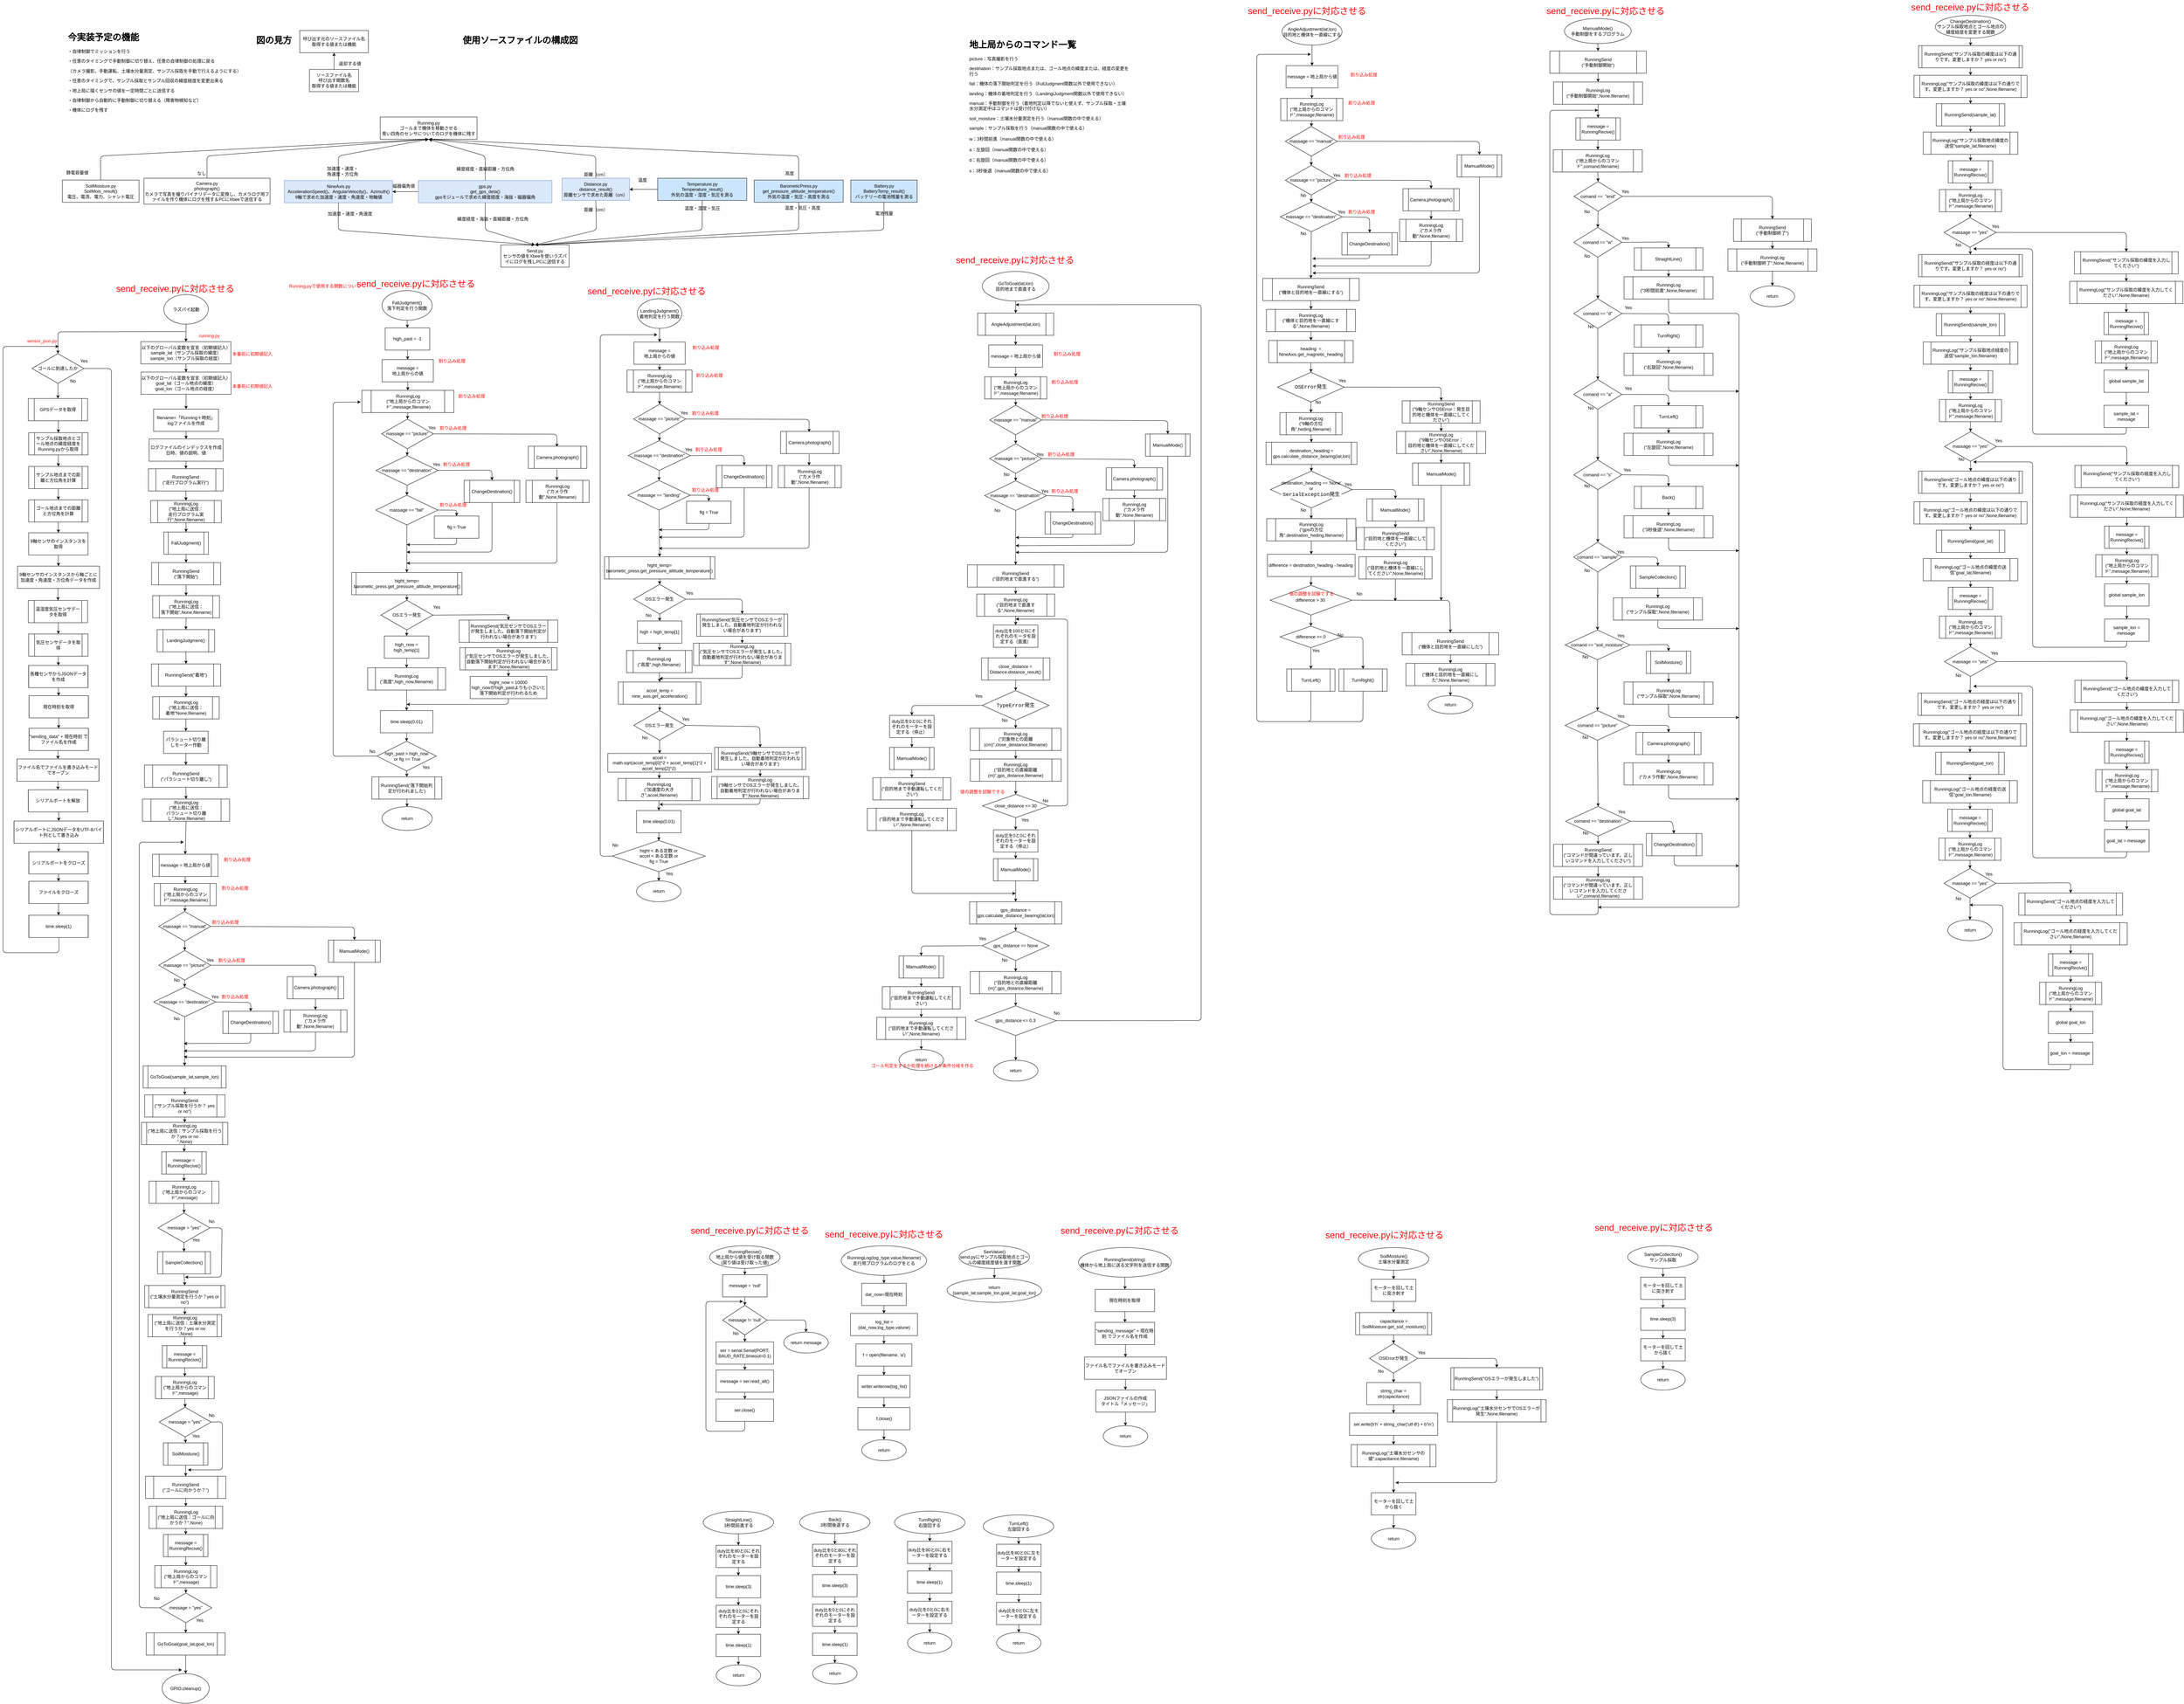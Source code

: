 <mxfile>
    <diagram id="RfQd1FZKVwX_YVwqkUuT" name="ページ1">
        <mxGraphModel dx="5727" dy="965" grid="1" gridSize="10" guides="1" tooltips="1" connect="1" arrows="1" fold="1" page="1" pageScale="1" pageWidth="3300" pageHeight="4681" math="0" shadow="0">
            <root>
                <mxCell id="0"/>
                <mxCell id="1" parent="0"/>
                <mxCell id="1450" style="edgeStyle=none;html=1;exitX=0.5;exitY=1;exitDx=0;exitDy=0;entryX=0.5;entryY=0;entryDx=0;entryDy=0;" parent="1" source="1452" target="1582" edge="1">
                    <mxGeometry relative="1" as="geometry">
                        <mxPoint x="-3141.74" y="1069.04" as="targetPoint"/>
                        <mxPoint x="-3141.74" y="1049.04" as="sourcePoint"/>
                    </mxGeometry>
                </mxCell>
                <mxCell id="1451" style="edgeStyle=none;html=1;exitX=1;exitY=0.5;exitDx=0;exitDy=0;" parent="1" source="1452" edge="1">
                    <mxGeometry relative="1" as="geometry">
                        <mxPoint x="-2807.68" y="4504.52" as="targetPoint"/>
                        <Array as="points">
                            <mxPoint x="-2997.68" y="994"/>
                            <mxPoint x="-2997.68" y="1149.52"/>
                            <mxPoint x="-2997.68" y="2454.52"/>
                            <mxPoint x="-2997.68" y="4504.52"/>
                        </Array>
                    </mxGeometry>
                </mxCell>
                <mxCell id="1452" value="ゴールに到達したか" style="rhombus;whiteSpace=wrap;html=1;" parent="1" vertex="1">
                    <mxGeometry x="-3211.74" y="954.04" width="140" height="80" as="geometry"/>
                </mxCell>
                <mxCell id="1453" value="Yes" style="text;html=1;align=center;verticalAlign=middle;resizable=0;points=[];autosize=1;strokeColor=none;fillColor=none;" parent="1" vertex="1">
                    <mxGeometry x="-3091.74" y="959.04" width="40" height="30" as="geometry"/>
                </mxCell>
                <mxCell id="1454" value="No" style="text;html=1;align=center;verticalAlign=middle;resizable=0;points=[];autosize=1;strokeColor=none;fillColor=none;" parent="1" vertex="1">
                    <mxGeometry x="-3121.74" y="1012.79" width="40" height="30" as="geometry"/>
                </mxCell>
                <mxCell id="1455" value="Running.py&lt;br&gt;ゴールまで機体を移動させる&lt;br&gt;青い四角のセンサについてのログを機体に残す" style="rounded=0;whiteSpace=wrap;html=1;" parent="1" vertex="1">
                    <mxGeometry x="-2273" y="315.71" width="261" height="60" as="geometry"/>
                </mxCell>
                <mxCell id="1456" value="Send.py&lt;br&gt;センサの値をXbeeを使いラズパイにログを残しPCに送信する" style="rounded=0;whiteSpace=wrap;html=1;" parent="1" vertex="1">
                    <mxGeometry x="-1948" y="660.71" width="184" height="60" as="geometry"/>
                </mxCell>
                <mxCell id="1457" style="edgeStyle=none;html=1;exitX=0.5;exitY=0;exitDx=0;exitDy=0;entryX=0.5;entryY=1;entryDx=0;entryDy=0;fontSize=17;fontColor=#ed0c0c;" parent="1" source="1460" target="1455" edge="1">
                    <mxGeometry relative="1" as="geometry">
                        <Array as="points">
                            <mxPoint x="-1990" y="420.71"/>
                        </Array>
                    </mxGeometry>
                </mxCell>
                <mxCell id="1458" style="edgeStyle=none;html=1;exitX=0.5;exitY=1;exitDx=0;exitDy=0;entryX=0.5;entryY=0;entryDx=0;entryDy=0;" parent="1" source="1460" target="1456" edge="1">
                    <mxGeometry relative="1" as="geometry">
                        <Array as="points">
                            <mxPoint x="-1990" y="620.71"/>
                        </Array>
                    </mxGeometry>
                </mxCell>
                <mxCell id="1459" style="edgeStyle=none;html=1;exitX=0;exitY=0.5;exitDx=0;exitDy=0;entryX=1;entryY=0.5;entryDx=0;entryDy=0;" parent="1" source="1460" target="1487" edge="1">
                    <mxGeometry relative="1" as="geometry"/>
                </mxCell>
                <mxCell id="1460" value="gps.py&lt;br&gt;get_gps_deta()&lt;br&gt;gpsモジュールで求めた緯度経度・海抜・磁器偏角" style="rounded=0;whiteSpace=wrap;html=1;fillColor=#dae8fc;strokeColor=#6c8ebf;" parent="1" vertex="1">
                    <mxGeometry x="-2170" y="486.96" width="360" height="60" as="geometry"/>
                </mxCell>
                <mxCell id="1461" value="緯度経度・直線距離・方位角" style="text;html=1;align=center;verticalAlign=middle;resizable=0;points=[];autosize=1;strokeColor=none;fillColor=none;" parent="1" vertex="1">
                    <mxGeometry x="-2080" y="440.71" width="180" height="30" as="geometry"/>
                </mxCell>
                <mxCell id="1462" value="緯度経度・海抜・直線距離・方位角" style="text;html=1;align=center;verticalAlign=middle;resizable=0;points=[];autosize=1;strokeColor=none;fillColor=none;" parent="1" vertex="1">
                    <mxGeometry x="-2080" y="575.71" width="220" height="30" as="geometry"/>
                </mxCell>
                <mxCell id="1463" style="edgeStyle=none;html=1;exitX=0.5;exitY=0;exitDx=0;exitDy=0;entryX=0.5;entryY=1;entryDx=0;entryDy=0;" parent="1" source="1465" target="1455" edge="1">
                    <mxGeometry relative="1" as="geometry">
                        <Array as="points">
                            <mxPoint x="-1692" y="420.71"/>
                        </Array>
                    </mxGeometry>
                </mxCell>
                <mxCell id="1464" style="edgeStyle=none;html=1;exitX=0.5;exitY=1;exitDx=0;exitDy=0;entryX=0.5;entryY=0;entryDx=0;entryDy=0;fontSize=12;" parent="1" source="1465" target="1456" edge="1">
                    <mxGeometry relative="1" as="geometry">
                        <Array as="points">
                            <mxPoint x="-1690" y="620.71"/>
                        </Array>
                    </mxGeometry>
                </mxCell>
                <mxCell id="1465" value="Distance.py&lt;br&gt;distance_result()&lt;br&gt;距離センサで求めた距離（cm）" style="rounded=0;whiteSpace=wrap;html=1;fillColor=#dae8fc;strokeColor=#6c8ebf;" parent="1" vertex="1">
                    <mxGeometry x="-1783" y="480.71" width="182" height="60" as="geometry"/>
                </mxCell>
                <mxCell id="1466" style="edgeStyle=none;html=1;exitX=0.5;exitY=1;exitDx=0;exitDy=0;entryX=0.5;entryY=0;entryDx=0;entryDy=0;fontSize=12;" parent="1" source="1487" target="1456" edge="1">
                    <mxGeometry relative="1" as="geometry">
                        <Array as="points">
                            <mxPoint x="-2386" y="620.71"/>
                        </Array>
                    </mxGeometry>
                </mxCell>
                <mxCell id="1467" value="距離（cm）" style="text;html=1;align=center;verticalAlign=middle;resizable=0;points=[];autosize=1;strokeColor=none;fillColor=none;" parent="1" vertex="1">
                    <mxGeometry x="-1737" y="455.71" width="90" height="30" as="geometry"/>
                </mxCell>
                <mxCell id="1468" value="加速度・速度・&lt;br&gt;角速度・方位角" style="text;html=1;align=center;verticalAlign=middle;resizable=0;points=[];autosize=1;strokeColor=none;fillColor=none;" parent="1" vertex="1">
                    <mxGeometry x="-2430" y="441.96" width="110" height="40" as="geometry"/>
                </mxCell>
                <mxCell id="1469" style="edgeStyle=none;html=1;exitX=0.5;exitY=0;exitDx=0;exitDy=0;entryX=0.5;entryY=1;entryDx=0;entryDy=0;fontSize=20;startArrow=none;" parent="1" source="1487" target="1455" edge="1">
                    <mxGeometry relative="1" as="geometry">
                        <Array as="points">
                            <mxPoint x="-2386" y="420.71"/>
                        </Array>
                    </mxGeometry>
                </mxCell>
                <mxCell id="1470" style="edgeStyle=none;html=1;exitX=0.5;exitY=0;exitDx=0;exitDy=0;fontSize=12;" parent="1" source="1471" target="1477" edge="1">
                    <mxGeometry relative="1" as="geometry"/>
                </mxCell>
                <mxCell id="1471" value="ソースファイル名&lt;br&gt;呼び出す関数名&lt;br&gt;取得する値または機能" style="rounded=0;whiteSpace=wrap;html=1;" parent="1" vertex="1">
                    <mxGeometry x="-2463.75" y="187.25" width="132.5" height="60" as="geometry"/>
                </mxCell>
                <mxCell id="1472" value="返却する値" style="text;html=1;align=center;verticalAlign=middle;resizable=0;points=[];autosize=1;strokeColor=none;fillColor=none;" parent="1" vertex="1">
                    <mxGeometry x="-2395" y="157.25" width="80" height="30" as="geometry"/>
                </mxCell>
                <mxCell id="1473" value="距離（cm）" style="text;html=1;align=center;verticalAlign=middle;resizable=0;points=[];autosize=1;strokeColor=none;fillColor=none;" parent="1" vertex="1">
                    <mxGeometry x="-1737" y="550.71" width="90" height="30" as="geometry"/>
                </mxCell>
                <mxCell id="1474" value="加速度・速度・角速度" style="text;html=1;align=center;verticalAlign=middle;resizable=0;points=[];autosize=1;strokeColor=none;fillColor=none;" parent="1" vertex="1">
                    <mxGeometry x="-2425" y="561.96" width="140" height="30" as="geometry"/>
                </mxCell>
                <mxCell id="1475" style="edgeStyle=none;html=1;exitX=0.5;exitY=0;exitDx=0;exitDy=0;entryX=0.5;entryY=1;entryDx=0;entryDy=0;fontSize=12;" parent="1" source="1476" target="1455" edge="1">
                    <mxGeometry relative="1" as="geometry">
                        <Array as="points">
                            <mxPoint x="-2740" y="420.71"/>
                        </Array>
                    </mxGeometry>
                </mxCell>
                <mxCell id="1476" value="Camera.py&lt;br&gt;photograph()&lt;br&gt;カメラで写真を撮りバイナリデータに変換し、カメラログ用ファイルを作り機体にログを残す＆PCにXbeeで送信する" style="rounded=0;whiteSpace=wrap;html=1;fontSize=12;" parent="1" vertex="1">
                    <mxGeometry x="-2910" y="480.71" width="340" height="70" as="geometry"/>
                </mxCell>
                <mxCell id="1477" value="呼び出す元のソースファイル名&lt;br&gt;取得する値または機能" style="rounded=0;whiteSpace=wrap;html=1;fontSize=12;" parent="1" vertex="1">
                    <mxGeometry x="-2490" y="82.25" width="185" height="60" as="geometry"/>
                </mxCell>
                <mxCell id="1478" value="なし" style="text;html=1;align=center;verticalAlign=middle;resizable=0;points=[];autosize=1;strokeColor=none;fillColor=none;fontSize=12;" parent="1" vertex="1">
                    <mxGeometry x="-2780" y="453.21" width="50" height="30" as="geometry"/>
                </mxCell>
                <mxCell id="1479" style="edgeStyle=none;html=1;exitX=0.5;exitY=1;exitDx=0;exitDy=0;entryX=0.5;entryY=0;entryDx=0;entryDy=0;fontSize=12;" parent="1" source="1482" target="1456" edge="1">
                    <mxGeometry relative="1" as="geometry">
                        <Array as="points">
                            <mxPoint x="-1405" y="620.71"/>
                        </Array>
                    </mxGeometry>
                </mxCell>
                <mxCell id="1480" style="edgeStyle=none;html=1;exitX=0.5;exitY=0;exitDx=0;exitDy=0;entryX=0.5;entryY=1;entryDx=0;entryDy=0;" parent="1" source="1494" target="1455" edge="1">
                    <mxGeometry relative="1" as="geometry">
                        <Array as="points">
                            <mxPoint x="-1145" y="420.71"/>
                        </Array>
                    </mxGeometry>
                </mxCell>
                <mxCell id="1481" style="edgeStyle=none;html=1;exitX=0;exitY=0.5;exitDx=0;exitDy=0;entryX=1;entryY=0.5;entryDx=0;entryDy=0;" parent="1" source="1482" target="1465" edge="1">
                    <mxGeometry relative="1" as="geometry">
                        <mxPoint x="-1529" y="516.96" as="targetPoint"/>
                    </mxGeometry>
                </mxCell>
                <mxCell id="1482" value="Temperature.py&lt;br style=&quot;border-color: var(--border-color);&quot;&gt;Temperature_result()&lt;br style=&quot;border-color: var(--border-color);&quot;&gt;外気の温度・湿度・気圧を測る" style="rounded=0;whiteSpace=wrap;html=1;fontSize=12;fillColor=#CCE5FF;" parent="1" vertex="1">
                    <mxGeometry x="-1525" y="480.71" width="240" height="60" as="geometry"/>
                </mxCell>
                <mxCell id="1483" value="温度・気圧・高度" style="text;html=1;align=center;verticalAlign=middle;resizable=0;points=[];autosize=1;strokeColor=none;fillColor=none;fontSize=12;" parent="1" vertex="1">
                    <mxGeometry x="-1195" y="545.71" width="120" height="30" as="geometry"/>
                </mxCell>
                <mxCell id="1484" style="edgeStyle=none;html=1;exitX=0.5;exitY=0;exitDx=0;exitDy=0;entryX=0.5;entryY=1;entryDx=0;entryDy=0;fontSize=12;" parent="1" source="1485" target="1455" edge="1">
                    <mxGeometry relative="1" as="geometry">
                        <Array as="points">
                            <mxPoint x="-3027" y="420.71"/>
                        </Array>
                    </mxGeometry>
                </mxCell>
                <mxCell id="1485" value="SoilMoisture.py&lt;br&gt;SoilMois_result()&lt;br&gt;&lt;span style=&quot;&quot;&gt;電圧、電流、電力、シャント電圧&lt;/span&gt;" style="rounded=0;whiteSpace=wrap;html=1;fontSize=12;" parent="1" vertex="1">
                    <mxGeometry x="-3130" y="485.71" width="206.75" height="60" as="geometry"/>
                </mxCell>
                <mxCell id="1486" value="静電容量値" style="text;html=1;align=center;verticalAlign=middle;resizable=0;points=[];autosize=1;strokeColor=none;fillColor=none;fontSize=12;" parent="1" vertex="1">
                    <mxGeometry x="-3130" y="450.71" width="80" height="30" as="geometry"/>
                </mxCell>
                <mxCell id="1487" value="NineAxis.py&lt;br&gt;&lt;span style=&quot;border-color: var(--border-color); background-color: initial;&quot;&gt;AccelerationSpeed()、&lt;/span&gt;&lt;span style=&quot;border-color: var(--border-color); background-color: initial;&quot;&gt;AngularVelocity()、&lt;/span&gt;&lt;span style=&quot;border-color: var(--border-color); background-color: initial;&quot;&gt;Azimuth()&lt;/span&gt;&lt;br&gt;9軸で求めた加速度・速度・角速度・地軸値" style="rounded=0;whiteSpace=wrap;html=1;fillColor=#dae8fc;strokeColor=#6c8ebf;" parent="1" vertex="1">
                    <mxGeometry x="-2531.5" y="486.96" width="291.5" height="60" as="geometry"/>
                </mxCell>
                <mxCell id="1488" value="&lt;span style=&quot;color: rgb(0, 0, 0); font-family: Helvetica; font-size: 12px; font-style: normal; font-variant-ligatures: normal; font-variant-caps: normal; font-weight: 400; letter-spacing: normal; orphans: 2; text-align: center; text-indent: 0px; text-transform: none; widows: 2; word-spacing: 0px; -webkit-text-stroke-width: 0px; background-color: rgb(251, 251, 251); text-decoration-thickness: initial; text-decoration-style: initial; text-decoration-color: initial; float: none; display: inline !important;&quot;&gt;温度&lt;/span&gt;" style="text;whiteSpace=wrap;html=1;" parent="1" vertex="1">
                    <mxGeometry x="-1580" y="471.96" width="45" height="28.75" as="geometry"/>
                </mxCell>
                <mxCell id="1489" style="edgeStyle=none;html=1;entryX=0.5;entryY=0;entryDx=0;entryDy=0;exitX=0.5;exitY=1;exitDx=0;exitDy=0;" parent="1" source="1490" target="1456" edge="1">
                    <mxGeometry relative="1" as="geometry">
                        <mxPoint x="-1858" y="845.71" as="targetPoint"/>
                        <mxPoint x="-916" y="545.71" as="sourcePoint"/>
                        <Array as="points">
                            <mxPoint x="-916" y="620.71"/>
                        </Array>
                    </mxGeometry>
                </mxCell>
                <mxCell id="1490" value="Battery.py&lt;br&gt;BatteryTemp_result()&lt;br&gt;バッテリーの電池残量を測る" style="rounded=0;whiteSpace=wrap;html=1;fontSize=12;fillColor=#CCE5FF;" parent="1" vertex="1">
                    <mxGeometry x="-1004.5" y="485.71" width="179" height="60" as="geometry"/>
                </mxCell>
                <mxCell id="1491" value="高度" style="text;html=1;align=center;verticalAlign=middle;resizable=0;points=[];autosize=1;strokeColor=none;fillColor=none;" parent="1" vertex="1">
                    <mxGeometry x="-1195" y="453.21" width="50" height="30" as="geometry"/>
                </mxCell>
                <mxCell id="1492" value="電池残量" style="text;html=1;align=center;verticalAlign=middle;resizable=0;points=[];autosize=1;strokeColor=none;fillColor=none;" parent="1" vertex="1">
                    <mxGeometry x="-950" y="560.71" width="70" height="30" as="geometry"/>
                </mxCell>
                <mxCell id="1493" style="edgeStyle=none;html=1;exitX=0.5;exitY=1;exitDx=0;exitDy=0;entryX=0.5;entryY=0;entryDx=0;entryDy=0;" parent="1" source="1494" target="1456" edge="1">
                    <mxGeometry relative="1" as="geometry">
                        <mxPoint x="-2022" y="738.21" as="targetPoint"/>
                        <Array as="points">
                            <mxPoint x="-1145" y="620.71"/>
                        </Array>
                    </mxGeometry>
                </mxCell>
                <mxCell id="1494" value="BarometicPress.py&lt;br style=&quot;border-color: var(--border-color);&quot;&gt;get_pressure_altitude_temperature()&lt;br style=&quot;border-color: var(--border-color);&quot;&gt;外気の温度・気圧・高度を測る" style="rounded=0;whiteSpace=wrap;html=1;fontSize=12;fillColor=#CCE5FF;" parent="1" vertex="1">
                    <mxGeometry x="-1265" y="485.71" width="240" height="60" as="geometry"/>
                </mxCell>
                <mxCell id="1495" value="温度・湿度・気圧" style="text;html=1;align=center;verticalAlign=middle;resizable=0;points=[];autosize=1;strokeColor=none;fillColor=none;fontSize=12;" parent="1" vertex="1">
                    <mxGeometry x="-1465" y="546.96" width="120" height="30" as="geometry"/>
                </mxCell>
                <mxCell id="1496" value="磁器偏角値" style="text;html=1;align=center;verticalAlign=middle;resizable=0;points=[];autosize=1;strokeColor=none;fillColor=none;" parent="1" vertex="1">
                    <mxGeometry x="-2250" y="486.96" width="80" height="30" as="geometry"/>
                </mxCell>
                <mxCell id="1497" style="edgeStyle=none;html=1;exitX=0.5;exitY=1;exitDx=0;exitDy=0;" parent="1" source="1498" target="2075" edge="1">
                    <mxGeometry relative="1" as="geometry">
                        <mxPoint x="-2747.68" y="1014.52" as="targetPoint"/>
                    </mxGeometry>
                </mxCell>
                <mxCell id="1498" value="ラズパイ起動" style="ellipse;whiteSpace=wrap;html=1;" parent="1" vertex="1">
                    <mxGeometry x="-2856.46" y="794.52" width="120" height="80" as="geometry"/>
                </mxCell>
                <mxCell id="1506" value="GPIO.cleanup()" style="ellipse;whiteSpace=wrap;html=1;" parent="1" vertex="1">
                    <mxGeometry x="-2860.98" y="4514.52" width="127" height="80" as="geometry"/>
                </mxCell>
                <mxCell id="1508" style="edgeStyle=none;html=1;exitX=0.5;exitY=1;exitDx=0;exitDy=0;entryX=0.5;entryY=0;entryDx=0;entryDy=0;" parent="1" source="1845" target="1510" edge="1">
                    <mxGeometry relative="1" as="geometry">
                        <mxPoint x="-2801.03" y="1166.96" as="sourcePoint"/>
                    </mxGeometry>
                </mxCell>
                <mxCell id="1509" style="edgeStyle=none;html=1;exitX=0.5;exitY=1;exitDx=0;exitDy=0;entryX=0.5;entryY=0;entryDx=0;entryDy=0;" parent="1" source="1510" target="1583" edge="1">
                    <mxGeometry relative="1" as="geometry">
                        <mxPoint x="-2803.55" y="1264.34" as="targetPoint"/>
                    </mxGeometry>
                </mxCell>
                <mxCell id="1510" value="ログファイルのインデックスを作成&lt;br&gt;日時、値の説明、値" style="rounded=0;whiteSpace=wrap;html=1;" parent="1" vertex="1">
                    <mxGeometry x="-2895.97" y="1184.1" width="199.25" height="60" as="geometry"/>
                </mxCell>
                <mxCell id="2322" style="edgeStyle=none;html=1;exitX=0;exitY=0.5;exitDx=0;exitDy=0;" parent="1" source="1515" edge="1">
                    <mxGeometry relative="1" as="geometry">
                        <mxPoint x="-2325.68" y="1084.55" as="targetPoint"/>
                        <mxPoint x="-2200" y="2080" as="sourcePoint"/>
                        <Array as="points">
                            <mxPoint x="-2400" y="2040"/>
                            <mxPoint x="-2400" y="1085"/>
                        </Array>
                    </mxGeometry>
                </mxCell>
                <mxCell id="2336" style="edgeStyle=none;html=1;exitX=0.5;exitY=1;exitDx=0;exitDy=0;entryX=0.5;entryY=0;entryDx=0;entryDy=0;" parent="1" source="1515" target="2308" edge="1">
                    <mxGeometry relative="1" as="geometry"/>
                </mxCell>
                <mxCell id="1515" value="high_past &amp;gt; high_now&lt;br&gt;&amp;nbsp;or flg == True" style="rhombus;whiteSpace=wrap;html=1;" parent="1" vertex="1">
                    <mxGeometry x="-2281.93" y="1999.53" width="160.12" height="80" as="geometry"/>
                </mxCell>
                <mxCell id="1516" value="No&lt;br&gt;" style="text;html=1;align=center;verticalAlign=middle;resizable=0;points=[];autosize=1;strokeColor=none;fillColor=none;" parent="1" vertex="1">
                    <mxGeometry x="-2315.0" y="2011.81" width="40" height="30" as="geometry"/>
                </mxCell>
                <mxCell id="1517" style="edgeStyle=none;html=1;exitX=0.5;exitY=1;exitDx=0;exitDy=0;entryX=0.5;entryY=0;entryDx=0;entryDy=0;" parent="1" source="1583" target="1525" edge="1">
                    <mxGeometry relative="1" as="geometry">
                        <mxPoint x="-2803.55" y="1324.34" as="sourcePoint"/>
                        <mxPoint x="-2803.55" y="1346.84" as="targetPoint"/>
                    </mxGeometry>
                </mxCell>
                <mxCell id="1520" style="edgeStyle=none;html=1;exitX=0.5;exitY=1;exitDx=0;exitDy=0;entryX=0.5;entryY=0;entryDx=0;entryDy=0;" parent="1" source="1521" target="1671" edge="1">
                    <mxGeometry relative="1" as="geometry">
                        <mxPoint x="-2325.675" y="1037.91" as="sourcePoint"/>
                        <mxPoint x="-2326.17" y="1052.91" as="targetPoint"/>
                    </mxGeometry>
                </mxCell>
                <mxCell id="1521" value="message =&lt;br style=&quot;border-color: var(--border-color);&quot;&gt;地上局からの値" style="rounded=0;whiteSpace=wrap;html=1;" parent="1" vertex="1">
                    <mxGeometry x="-2267.98" y="970.04" width="138.13" height="60" as="geometry"/>
                </mxCell>
                <mxCell id="1524" style="edgeStyle=none;html=1;exitX=0.5;exitY=1;exitDx=0;exitDy=0;entryX=0.5;entryY=0;entryDx=0;entryDy=0;" parent="1" source="1525" target="1627" edge="1">
                    <mxGeometry relative="1" as="geometry"/>
                </mxCell>
                <mxCell id="1525" value="RunningLog&lt;br&gt;(&quot;地上局に送信：&lt;br&gt;走行プログラム実行&quot;,None,filename)" style="shape=process;whiteSpace=wrap;html=1;backgroundOutline=1;" parent="1" vertex="1">
                    <mxGeometry x="-2892.06" y="1350.11" width="190.66" height="60" as="geometry"/>
                </mxCell>
                <mxCell id="2334" style="edgeStyle=none;html=1;exitX=0.5;exitY=1;exitDx=0;exitDy=0;entryX=0.5;entryY=0;entryDx=0;entryDy=0;" parent="1" source="1526" target="1647" edge="1">
                    <mxGeometry relative="1" as="geometry"/>
                </mxCell>
                <mxCell id="1526" value="RunningLog&lt;br&gt;(&quot;高度&quot;,high_now,filename)" style="shape=process;whiteSpace=wrap;html=1;backgroundOutline=1;" parent="1" vertex="1">
                    <mxGeometry x="-2306.87" y="1801.32" width="210" height="60" as="geometry"/>
                </mxCell>
                <mxCell id="1527" style="edgeStyle=none;html=1;exitX=0.5;exitY=1;exitDx=0;exitDy=0;entryX=0.5;entryY=0;entryDx=0;entryDy=0;" parent="1" source="1528" target="1649" edge="1">
                    <mxGeometry relative="1" as="geometry"/>
                </mxCell>
                <mxCell id="1528" value="RunningLog&lt;br&gt;(&quot;地上局に送信：&lt;br&gt;落下開始&quot;,None,filename)" style="shape=process;whiteSpace=wrap;html=1;backgroundOutline=1;" parent="1" vertex="1">
                    <mxGeometry x="-2886.35" y="1606.73" width="180" height="60" as="geometry"/>
                </mxCell>
                <mxCell id="2372" style="edgeStyle=none;html=1;exitX=0.5;exitY=1;exitDx=0;exitDy=0;entryX=0.5;entryY=0;entryDx=0;entryDy=0;" parent="1" source="1543" target="1588" edge="1">
                    <mxGeometry relative="1" as="geometry"/>
                </mxCell>
                <mxCell id="1543" value="RunningLog&lt;br&gt;(&quot;高度&quot;,high,filename)" style="shape=process;whiteSpace=wrap;html=1;backgroundOutline=1;" parent="1" vertex="1">
                    <mxGeometry x="-1609.04" y="1754.58" width="176.69" height="60" as="geometry"/>
                </mxCell>
                <mxCell id="2386" style="edgeStyle=none;html=1;exitX=0.5;exitY=1;exitDx=0;exitDy=0;entryX=0.5;entryY=0;entryDx=0;entryDy=0;" parent="1" source="1545" target="1547" edge="1">
                    <mxGeometry relative="1" as="geometry"/>
                </mxCell>
                <mxCell id="1545" value="RunningLog&lt;br&gt;(&quot;加速度の大きさ&quot;,accel,filename)" style="shape=process;whiteSpace=wrap;html=1;backgroundOutline=1;" parent="1" vertex="1">
                    <mxGeometry x="-1632.23" y="2099.79" width="221.6" height="60" as="geometry"/>
                </mxCell>
                <mxCell id="1546" style="edgeStyle=none;html=1;exitX=0.5;exitY=1;exitDx=0;exitDy=0;entryX=0.5;entryY=0;entryDx=0;entryDy=0;" parent="1" source="1547" target="1550" edge="1">
                    <mxGeometry relative="1" as="geometry">
                        <mxPoint x="-1840.06" y="2612.25" as="targetPoint"/>
                        <mxPoint x="-1840.25" y="2304.75" as="sourcePoint"/>
                    </mxGeometry>
                </mxCell>
                <mxCell id="1547" value="time.sleep(0.01)" style="rounded=0;whiteSpace=wrap;html=1;" parent="1" vertex="1">
                    <mxGeometry x="-1582" y="2186.38" width="120" height="60" as="geometry"/>
                </mxCell>
                <mxCell id="1548" style="edgeStyle=none;html=1;exitX=0;exitY=0.5;exitDx=0;exitDy=0;" parent="1" source="1550" edge="1">
                    <mxGeometry relative="1" as="geometry">
                        <mxPoint x="-1526" y="903" as="targetPoint"/>
                        <Array as="points">
                            <mxPoint x="-1680" y="2310"/>
                            <mxPoint x="-1679.71" y="1784.62"/>
                            <mxPoint x="-1680" y="1403.62"/>
                            <mxPoint x="-1680" y="903"/>
                        </Array>
                    </mxGeometry>
                </mxCell>
                <mxCell id="1549" style="edgeStyle=none;html=1;exitX=0.5;exitY=1;exitDx=0;exitDy=0;entryX=0.5;entryY=0;entryDx=0;entryDy=0;" parent="1" source="1550" target="1653" edge="1">
                    <mxGeometry relative="1" as="geometry"/>
                </mxCell>
                <mxCell id="1550" value="hight &amp;lt; ある定数 or &lt;br&gt;accel &amp;lt; ある定数 or&lt;br&gt;flg = True" style="rhombus;whiteSpace=wrap;html=1;" parent="1" vertex="1">
                    <mxGeometry x="-1647" y="2267.13" width="250" height="84.13" as="geometry"/>
                </mxCell>
                <mxCell id="1551" value="No" style="text;html=1;align=center;verticalAlign=middle;resizable=0;points=[];autosize=1;strokeColor=none;fillColor=none;" parent="1" vertex="1">
                    <mxGeometry x="-1659.52" y="2265.46" width="40" height="30" as="geometry"/>
                </mxCell>
                <mxCell id="1552" value="Yes" style="text;html=1;align=center;verticalAlign=middle;resizable=0;points=[];autosize=1;strokeColor=none;fillColor=none;" parent="1" vertex="1">
                    <mxGeometry x="-1514.47" y="2342.29" width="40" height="30" as="geometry"/>
                </mxCell>
                <mxCell id="1553" style="edgeStyle=none;html=1;exitX=0.5;exitY=1;exitDx=0;exitDy=0;entryX=0.5;entryY=0;entryDx=0;entryDy=0;" parent="1" source="1554" target="1556" edge="1">
                    <mxGeometry relative="1" as="geometry"/>
                </mxCell>
                <mxCell id="1554" value="RunningLog&lt;br&gt;(&quot;地上局に送信：&lt;br&gt;着地&quot;None,filename)" style="shape=process;whiteSpace=wrap;html=1;backgroundOutline=1;" parent="1" vertex="1">
                    <mxGeometry x="-2886.35" y="1879.33" width="179.24" height="60" as="geometry"/>
                </mxCell>
                <mxCell id="1555" style="edgeStyle=none;html=1;exitX=0.5;exitY=1;exitDx=0;exitDy=0;entryX=0.5;entryY=0;entryDx=0;entryDy=0;" parent="1" source="1556" target="1592" edge="1">
                    <mxGeometry relative="1" as="geometry">
                        <mxPoint x="-2697.68" y="3331.84" as="targetPoint"/>
                    </mxGeometry>
                </mxCell>
                <mxCell id="1556" value="パラシュート切り離しモーター作動" style="rounded=0;whiteSpace=wrap;html=1;" parent="1" vertex="1">
                    <mxGeometry x="-2856.99" y="1972.41" width="120" height="60" as="geometry"/>
                </mxCell>
                <mxCell id="1557" value="RunningLog&lt;br&gt;(&quot;地上局に送信：&lt;br&gt;パラシュート切り離し&quot;,None,filename)" style="shape=process;whiteSpace=wrap;html=1;backgroundOutline=1;" parent="1" vertex="1">
                    <mxGeometry x="-2914" y="2155.52" width="234.95" height="60" as="geometry"/>
                </mxCell>
                <mxCell id="1558" style="edgeStyle=none;html=1;exitX=0.5;exitY=1;exitDx=0;exitDy=0;entryX=0.5;entryY=0;entryDx=0;entryDy=0;" parent="1" source="1559" target="1594" edge="1">
                    <mxGeometry relative="1" as="geometry">
                        <mxPoint x="-2801.415" y="3070.02" as="targetPoint"/>
                    </mxGeometry>
                </mxCell>
                <mxCell id="1559" value="GoToGoal(sample_lat,sample_lon)" style="shape=process;whiteSpace=wrap;html=1;backgroundOutline=1;size=0.056;" parent="1" vertex="1">
                    <mxGeometry x="-2912.13" y="2874.96" width="223.63" height="60" as="geometry"/>
                </mxCell>
                <mxCell id="2295" style="edgeStyle=orthogonalEdgeStyle;rounded=0;orthogonalLoop=1;jettySize=auto;html=1;exitX=0.5;exitY=1;exitDx=0;exitDy=0;entryX=0.5;entryY=0;entryDx=0;entryDy=0;" parent="1" source="1582" target="2294" edge="1">
                    <mxGeometry relative="1" as="geometry"/>
                </mxCell>
                <mxCell id="1582" value="GPSデータを取得" style="shape=process;whiteSpace=wrap;html=1;backgroundOutline=1;" parent="1" vertex="1">
                    <mxGeometry x="-3221.74" y="1075.04" width="160" height="60" as="geometry"/>
                </mxCell>
                <mxCell id="1583" value="RunningSend&lt;br&gt;(&quot;走行プログラム実行&quot;)" style="shape=process;whiteSpace=wrap;html=1;backgroundOutline=1;" parent="1" vertex="1">
                    <mxGeometry x="-2897.81" y="1264.48" width="201.63" height="60" as="geometry"/>
                </mxCell>
                <mxCell id="2330" style="edgeStyle=none;html=1;exitX=0.5;exitY=1;exitDx=0;exitDy=0;entryX=0.5;entryY=0;entryDx=0;entryDy=0;" parent="1" source="1584" target="2297" edge="1">
                    <mxGeometry relative="1" as="geometry"/>
                </mxCell>
                <mxCell id="1584" value="hight_temp=&lt;br&gt;barometic_press.get_pressure_altitude_temperature()" style="shape=process;whiteSpace=wrap;html=1;backgroundOutline=1;size=0.042;" parent="1" vertex="1">
                    <mxGeometry x="-2350.0" y="1544.35" width="297.4" height="60" as="geometry"/>
                </mxCell>
                <mxCell id="1585" style="edgeStyle=none;html=1;exitX=0.5;exitY=1;exitDx=0;exitDy=0;entryX=0.5;entryY=0;entryDx=0;entryDy=0;" parent="1" source="1586" target="1528" edge="1">
                    <mxGeometry relative="1" as="geometry"/>
                </mxCell>
                <mxCell id="1586" value="RunningSend&lt;br&gt;(&quot;落下開始&quot;)" style="shape=process;whiteSpace=wrap;html=1;backgroundOutline=1;" parent="1" vertex="1">
                    <mxGeometry x="-2889.6" y="1517.61" width="186.5" height="60" as="geometry"/>
                </mxCell>
                <mxCell id="2391" style="edgeStyle=none;html=1;exitX=0.5;exitY=1;exitDx=0;exitDy=0;entryX=0.5;entryY=0;entryDx=0;entryDy=0;" parent="1" source="1588" target="2387" edge="1">
                    <mxGeometry relative="1" as="geometry"/>
                </mxCell>
                <mxCell id="1588" value="accel_temp = nine_axis.get_acceleration()" style="shape=process;whiteSpace=wrap;html=1;backgroundOutline=1;size=0.058;" parent="1" vertex="1">
                    <mxGeometry x="-1631.18" y="1839.62" width="222.99" height="60" as="geometry"/>
                </mxCell>
                <mxCell id="1589" style="edgeStyle=none;html=1;exitX=0.5;exitY=1;exitDx=0;exitDy=0;entryX=0.5;entryY=0;entryDx=0;entryDy=0;" parent="1" source="1590" target="1554" edge="1">
                    <mxGeometry relative="1" as="geometry"/>
                </mxCell>
                <mxCell id="1590" value="RunningSend(&quot;着地&quot;)" style="shape=process;whiteSpace=wrap;html=1;backgroundOutline=1;" parent="1" vertex="1">
                    <mxGeometry x="-2889.84" y="1790.93" width="186.63" height="60" as="geometry"/>
                </mxCell>
                <mxCell id="1591" style="edgeStyle=none;html=1;exitX=0.5;exitY=1;exitDx=0;exitDy=0;entryX=0.5;entryY=0;entryDx=0;entryDy=0;" parent="1" source="1592" target="1557" edge="1">
                    <mxGeometry relative="1" as="geometry"/>
                </mxCell>
                <mxCell id="1592" value="RunningSend&lt;br&gt;(&quot;パラシュート切り離し&quot;)" style="shape=process;whiteSpace=wrap;html=1;backgroundOutline=1;" parent="1" vertex="1">
                    <mxGeometry x="-2908.57" y="2063.63" width="223.16" height="60" as="geometry"/>
                </mxCell>
                <mxCell id="1593" style="edgeStyle=none;html=1;exitX=0.5;exitY=1;exitDx=0;exitDy=0;entryX=0.5;entryY=0;entryDx=0;entryDy=0;" parent="1" source="1594" target="1681" edge="1">
                    <mxGeometry relative="1" as="geometry"/>
                </mxCell>
                <mxCell id="1594" value="RunningSend&lt;br&gt;(&quot;サンプル採取を行うか？ yes or no&quot;)" style="shape=process;whiteSpace=wrap;html=1;backgroundOutline=1;" parent="1" vertex="1">
                    <mxGeometry x="-2908.11" y="2953.28" width="216.66" height="60" as="geometry"/>
                </mxCell>
                <mxCell id="1595" style="edgeStyle=none;html=1;exitX=0.5;exitY=1;exitDx=0;exitDy=0;entryX=0.5;entryY=0;entryDx=0;entryDy=0;" parent="1" source="2093" target="1675" edge="1">
                    <mxGeometry relative="1" as="geometry">
                        <mxPoint x="-2801.975" y="3166.01" as="sourcePoint"/>
                    </mxGeometry>
                </mxCell>
                <mxCell id="1596" style="edgeStyle=none;html=1;exitX=0.5;exitY=1;exitDx=0;exitDy=0;entryX=0.5;entryY=0;entryDx=0;entryDy=0;" parent="1" source="1598" target="1601" edge="1">
                    <mxGeometry relative="1" as="geometry">
                        <mxPoint x="-2831.4" y="3405.01" as="targetPoint"/>
                    </mxGeometry>
                </mxCell>
                <mxCell id="1597" style="edgeStyle=none;html=1;exitX=1;exitY=0.5;exitDx=0;exitDy=0;" parent="1" source="1598" edge="1">
                    <mxGeometry relative="1" as="geometry">
                        <mxPoint x="-2799.4" y="3445.01" as="targetPoint"/>
                        <Array as="points">
                            <mxPoint x="-2699.4" y="3312.01"/>
                            <mxPoint x="-2701.4" y="3445.01"/>
                        </Array>
                    </mxGeometry>
                </mxCell>
                <mxCell id="1598" value="message = &quot;yes&quot;" style="rhombus;whiteSpace=wrap;html=1;" parent="1" vertex="1">
                    <mxGeometry x="-2871.98" y="3272.08" width="140" height="80" as="geometry"/>
                </mxCell>
                <mxCell id="1599" value="Yes&lt;br&gt;" style="text;html=1;align=center;verticalAlign=middle;resizable=0;points=[];autosize=1;strokeColor=none;fillColor=none;" parent="1" vertex="1">
                    <mxGeometry x="-2790.43" y="3330.33" width="40" height="30" as="geometry"/>
                </mxCell>
                <mxCell id="1600" style="edgeStyle=none;html=1;exitX=0.5;exitY=1;exitDx=0;exitDy=0;entryX=0.5;entryY=0;entryDx=0;entryDy=0;" parent="1" source="1601" target="1604" edge="1">
                    <mxGeometry relative="1" as="geometry"/>
                </mxCell>
                <mxCell id="1601" value="SampleCollection()" style="shape=process;whiteSpace=wrap;html=1;backgroundOutline=1;" parent="1" vertex="1">
                    <mxGeometry x="-2873.3" y="3376.31" width="142.64" height="60" as="geometry"/>
                </mxCell>
                <mxCell id="1602" style="edgeStyle=none;html=1;exitX=0.5;exitY=1;exitDx=0;exitDy=0;entryX=0.5;entryY=0;entryDx=0;entryDy=0;" parent="1" source="1682" target="2094" edge="1">
                    <mxGeometry relative="1" as="geometry">
                        <mxPoint x="-2799.75" y="3647.39" as="sourcePoint"/>
                        <mxPoint x="-2799.755" y="3625.01" as="targetPoint"/>
                    </mxGeometry>
                </mxCell>
                <mxCell id="1603" style="edgeStyle=none;html=1;exitX=0.5;exitY=1;exitDx=0;exitDy=0;entryX=0.5;entryY=0;entryDx=0;entryDy=0;" parent="1" source="1604" target="1682" edge="1">
                    <mxGeometry relative="1" as="geometry"/>
                </mxCell>
                <mxCell id="1604" value="RunningSend&lt;br&gt;(&quot;土壌水分量測定を行うか？yes or no&quot;)" style="shape=process;whiteSpace=wrap;html=1;backgroundOutline=1;size=0.053;" parent="1" vertex="1">
                    <mxGeometry x="-2908.08" y="3467.51" width="216.66" height="60" as="geometry"/>
                </mxCell>
                <mxCell id="1605" style="edgeStyle=none;html=1;exitX=0.5;exitY=1;exitDx=0;exitDy=0;entryX=0.5;entryY=0;entryDx=0;entryDy=0;" parent="1" source="2094" target="1677" edge="1">
                    <mxGeometry relative="1" as="geometry">
                        <mxPoint x="-2799.755" y="3685.01" as="sourcePoint"/>
                    </mxGeometry>
                </mxCell>
                <mxCell id="1606" style="edgeStyle=none;html=1;exitX=0.5;exitY=1;exitDx=0;exitDy=0;entryX=0.5;entryY=0;entryDx=0;entryDy=0;" parent="1" source="1608" target="1610" edge="1">
                    <mxGeometry relative="1" as="geometry"/>
                </mxCell>
                <mxCell id="1607" style="edgeStyle=none;html=1;exitX=1;exitY=0.5;exitDx=0;exitDy=0;" parent="1" source="1608" edge="1">
                    <mxGeometry relative="1" as="geometry">
                        <mxPoint x="-2791.4" y="3965.01" as="targetPoint"/>
                        <Array as="points">
                            <mxPoint x="-2698.4" y="3835.01"/>
                            <mxPoint x="-2698.4" y="3965.01"/>
                        </Array>
                    </mxGeometry>
                </mxCell>
                <mxCell id="1608" value="message = &quot;yes&quot;" style="rhombus;whiteSpace=wrap;html=1;" parent="1" vertex="1">
                    <mxGeometry x="-2868.9" y="3796.01" width="140" height="80" as="geometry"/>
                </mxCell>
                <mxCell id="1609" value="No" style="text;html=1;align=center;verticalAlign=middle;resizable=0;points=[];autosize=1;strokeColor=none;fillColor=none;" parent="1" vertex="1">
                    <mxGeometry x="-2748.04" y="3280.33" width="40" height="30" as="geometry"/>
                </mxCell>
                <mxCell id="1610" value="SoilMoisture()" style="shape=process;whiteSpace=wrap;html=1;backgroundOutline=1;" parent="1" vertex="1">
                    <mxGeometry x="-2857.48" y="3892.13" width="120" height="60" as="geometry"/>
                </mxCell>
                <mxCell id="1611" value="Yes" style="text;html=1;align=center;verticalAlign=middle;resizable=0;points=[];autosize=1;strokeColor=none;fillColor=none;" parent="1" vertex="1">
                    <mxGeometry x="-2790.43" y="3859.01" width="40" height="30" as="geometry"/>
                </mxCell>
                <mxCell id="1612" value="No" style="text;html=1;align=center;verticalAlign=middle;resizable=0;points=[];autosize=1;strokeColor=none;fillColor=none;" parent="1" vertex="1">
                    <mxGeometry x="-2747.8" y="3803.01" width="40" height="30" as="geometry"/>
                </mxCell>
                <mxCell id="1613" style="edgeStyle=none;html=1;exitX=0.5;exitY=1;exitDx=0;exitDy=0;entryX=0.5;entryY=0;entryDx=0;entryDy=0;" parent="1" source="1610" target="1615" edge="1">
                    <mxGeometry relative="1" as="geometry">
                        <mxPoint x="-2799.8" y="4007.89" as="sourcePoint"/>
                    </mxGeometry>
                </mxCell>
                <mxCell id="1614" style="edgeStyle=none;html=1;exitX=0.5;exitY=1;exitDx=0;exitDy=0;entryX=0.5;entryY=0;entryDx=0;entryDy=0;" parent="1" source="1615" target="1684" edge="1">
                    <mxGeometry relative="1" as="geometry"/>
                </mxCell>
                <mxCell id="1615" value="RunningSend&lt;br&gt;(&quot;ゴールに向かうか？&quot;)" style="shape=process;whiteSpace=wrap;html=1;backgroundOutline=1;" parent="1" vertex="1">
                    <mxGeometry x="-2905.81" y="3982.13" width="216.66" height="60" as="geometry"/>
                </mxCell>
                <mxCell id="1616" style="edgeStyle=none;html=1;exitX=0.5;exitY=1;exitDx=0;exitDy=0;entryX=0.5;entryY=0;entryDx=0;entryDy=0;" parent="1" source="2095" target="1679" edge="1">
                    <mxGeometry relative="1" as="geometry">
                        <mxPoint x="-2797.475" y="4205.01" as="sourcePoint"/>
                    </mxGeometry>
                </mxCell>
                <mxCell id="1617" style="edgeStyle=none;html=1;exitX=0;exitY=0.5;exitDx=0;exitDy=0;" parent="1" source="1619" edge="1">
                    <mxGeometry relative="1" as="geometry">
                        <mxPoint x="-2802.56" y="2271.72" as="targetPoint"/>
                        <Array as="points">
                            <mxPoint x="-2922.56" y="4336.72"/>
                            <mxPoint x="-2922.56" y="2271.72"/>
                        </Array>
                    </mxGeometry>
                </mxCell>
                <mxCell id="1618" style="edgeStyle=none;html=1;exitX=0.5;exitY=1;exitDx=0;exitDy=0;entryX=0.5;entryY=0;entryDx=0;entryDy=0;" parent="1" source="1619" target="1623" edge="1">
                    <mxGeometry relative="1" as="geometry">
                        <mxPoint x="-2796.99" y="4400.01" as="targetPoint"/>
                    </mxGeometry>
                </mxCell>
                <mxCell id="1619" value="message = &quot;yes&quot;" style="rhombus;whiteSpace=wrap;html=1;" parent="1" vertex="1">
                    <mxGeometry x="-2866.99" y="4297.14" width="140" height="80" as="geometry"/>
                </mxCell>
                <mxCell id="1620" value="Yes" style="text;html=1;align=center;verticalAlign=middle;resizable=0;points=[];autosize=1;strokeColor=none;fillColor=none;" parent="1" vertex="1">
                    <mxGeometry x="-2780.32" y="4356.01" width="40" height="30" as="geometry"/>
                </mxCell>
                <mxCell id="1621" value="No" style="text;html=1;align=center;verticalAlign=middle;resizable=0;points=[];autosize=1;strokeColor=none;fillColor=none;" parent="1" vertex="1">
                    <mxGeometry x="-2896.16" y="4297.14" width="40" height="30" as="geometry"/>
                </mxCell>
                <mxCell id="1622" style="edgeStyle=none;html=1;exitX=0.5;exitY=1;exitDx=0;exitDy=0;entryX=0.5;entryY=0;entryDx=0;entryDy=0;" parent="1" source="1623" target="1506" edge="1">
                    <mxGeometry relative="1" as="geometry"/>
                </mxCell>
                <mxCell id="1623" value="GoToGoal(goal_lat,goal_lon)" style="shape=process;whiteSpace=wrap;html=1;backgroundOutline=1;" parent="1" vertex="1">
                    <mxGeometry x="-2903.84" y="4404.52" width="212.73" height="60" as="geometry"/>
                </mxCell>
                <mxCell id="1624" value="&lt;h1&gt;今実装予定の機能&lt;/h1&gt;&lt;p&gt;・自律制御でミッションを行う　&lt;/p&gt;&lt;p&gt;・任意のタイミングで手動制御に切り替え、任意の自律制御の処理に戻る&lt;/p&gt;&lt;p&gt;（カメラ撮影、手動運転、土壌水分量測定、サンプル採取を手動で行えるようにする）&lt;/p&gt;&lt;p&gt;・任意のタイミングで、サンプル採取とサンプル回収の緯度経度を変更出来る&lt;/p&gt;&lt;p&gt;・地上局に描くセンサの値を一定時間ごとに送信する&lt;/p&gt;&lt;p&gt;・自律制御から自動的に手動制御に切り替える（障害物検知など）&lt;/p&gt;&lt;p&gt;・機体にログを残す&lt;/p&gt;" style="text;html=1;strokeColor=none;fillColor=none;spacing=5;spacingTop=-20;whiteSpace=wrap;overflow=hidden;rounded=0;" parent="1" vertex="1">
                    <mxGeometry x="-3120.0" y="80.95" width="526.5" height="245" as="geometry"/>
                </mxCell>
                <mxCell id="1625" value="" style="endArrow=classic;html=1;entryX=0.5;entryY=0;entryDx=0;entryDy=0;" parent="1" target="1452" edge="1">
                    <mxGeometry width="50" height="50" relative="1" as="geometry">
                        <mxPoint x="-2797.68" y="894.52" as="sourcePoint"/>
                        <mxPoint x="-3148.68" y="934.52" as="targetPoint"/>
                        <Array as="points">
                            <mxPoint x="-3141.68" y="895"/>
                        </Array>
                    </mxGeometry>
                </mxCell>
                <mxCell id="1626" style="edgeStyle=none;html=1;exitX=0.5;exitY=1;exitDx=0;exitDy=0;entryX=0.5;entryY=0;entryDx=0;entryDy=0;" parent="1" source="1627" target="1586" edge="1">
                    <mxGeometry relative="1" as="geometry"/>
                </mxCell>
                <mxCell id="1627" value="FallJudgment()" style="shape=process;whiteSpace=wrap;html=1;backgroundOutline=1;" parent="1" vertex="1">
                    <mxGeometry x="-2856.35" y="1435.22" width="120" height="60" as="geometry"/>
                </mxCell>
                <mxCell id="1628" style="edgeStyle=none;html=1;exitX=0.5;exitY=1;exitDx=0;exitDy=0;entryX=0.5;entryY=0;entryDx=0;entryDy=0;" parent="1" source="1629" target="2324" edge="1">
                    <mxGeometry relative="1" as="geometry">
                        <mxPoint x="-2323.23" y="878.82" as="sourcePoint"/>
                        <mxPoint x="-2195.55" y="892.57" as="targetPoint"/>
                    </mxGeometry>
                </mxCell>
                <mxCell id="1629" value="FallJudgment()&lt;br&gt;落下判定を行う関数" style="ellipse;whiteSpace=wrap;html=1;" parent="1" vertex="1">
                    <mxGeometry x="-2268.25" y="783.9" width="135.36" height="80" as="geometry"/>
                </mxCell>
                <mxCell id="1630" value="&lt;h1&gt;地上局からのコマンド一覧&lt;/h1&gt;&lt;p&gt;picture：写真撮影を行う&lt;br&gt;&lt;/p&gt;&lt;p&gt;&lt;span style=&quot;background-color: initial;&quot;&gt;destination：&lt;/span&gt;&lt;span style=&quot;background-color: initial;&quot;&gt;サンプル採取地点または、ゴール地点の緯度または、経度の変更を行う&lt;/span&gt;&lt;br&gt;&lt;/p&gt;&lt;p&gt;fall：機体の落下開始判定を行う（FullJudgment関数以外で使用できない）&lt;/p&gt;&lt;p&gt;&lt;span style=&quot;text-align: center;&quot;&gt;landing：機体の着地判定を行う（LandingiJudgment関数以外で使用できない）&lt;/span&gt;&lt;/p&gt;&lt;p&gt;manual：手動制御を行う（着地判定以降でないと使えず、サンプル採取・土壌水分測定中はコマンドは受け付けない）&lt;/p&gt;&lt;p&gt;soil_moisture：土壌水分量測定を行う（manual関数の中で使える）&lt;/p&gt;&lt;span style=&quot;text-align: center;&quot;&gt;sample&lt;/span&gt;&lt;span style=&quot;background-color: initial;&quot;&gt;：サンプル採取を行う（&lt;/span&gt;&lt;span style=&quot;text-align: center;&quot;&gt;manual関数の中で使える&lt;/span&gt;&lt;span style=&quot;background-color: initial;&quot;&gt;）&lt;br&gt;&lt;/span&gt;&lt;span style=&quot;text-align: center;&quot;&gt;&lt;br&gt;w：3秒間前進（manual関数の中で使える）&lt;br&gt;&lt;br&gt;a：左旋回（&lt;/span&gt;&lt;span style=&quot;text-align: center;&quot;&gt;manual関数の中で使える&lt;/span&gt;&lt;span style=&quot;text-align: center;&quot;&gt;）&lt;br&gt;&lt;br&gt;d：右旋回&lt;/span&gt;&lt;span style=&quot;border-color: var(--border-color); text-align: center;&quot;&gt;（&lt;/span&gt;&lt;span style=&quot;border-color: var(--border-color); text-align: center;&quot;&gt;manual関数の中で使える&lt;/span&gt;&lt;span style=&quot;border-color: var(--border-color); text-align: center;&quot;&gt;）&lt;/span&gt;&lt;span style=&quot;text-align: center;&quot;&gt;&lt;br&gt;&lt;br&gt;s：3秒後退&lt;/span&gt;&lt;span style=&quot;border-color: var(--border-color); text-align: center;&quot;&gt;（&lt;/span&gt;&lt;span style=&quot;border-color: var(--border-color); text-align: center;&quot;&gt;manual関数の中で使える&lt;/span&gt;&lt;span style=&quot;border-color: var(--border-color); text-align: center;&quot;&gt;）&lt;/span&gt;&lt;span style=&quot;text-align: center;&quot;&gt;&lt;br&gt;&lt;/span&gt;&lt;p&gt;&lt;br&gt;&lt;/p&gt;" style="text;html=1;strokeColor=none;fillColor=none;spacing=5;spacingTop=-20;whiteSpace=wrap;overflow=hidden;rounded=0;" parent="1" vertex="1">
                    <mxGeometry x="-690" y="101.33" width="440" height="406.38" as="geometry"/>
                </mxCell>
                <mxCell id="1631" value="return" style="ellipse;whiteSpace=wrap;html=1;" parent="1" vertex="1">
                    <mxGeometry x="-2268.25" y="2176.16" width="135.36" height="63.81" as="geometry"/>
                </mxCell>
                <mxCell id="1633" style="edgeStyle=none;html=1;exitX=1;exitY=0.5;exitDx=0;exitDy=0;entryX=0.5;entryY=0;entryDx=0;entryDy=0;" parent="1" source="1634" edge="1">
                    <mxGeometry relative="1" as="geometry">
                        <Array as="points">
                            <mxPoint x="-1796.76" y="1171.19"/>
                        </Array>
                        <mxPoint x="-1796.67" y="1205.61" as="targetPoint"/>
                    </mxGeometry>
                </mxCell>
                <mxCell id="2327" style="edgeStyle=none;html=1;exitX=0.5;exitY=1;exitDx=0;exitDy=0;entryX=0.5;entryY=0;entryDx=0;entryDy=0;" parent="1" source="1634" target="1641" edge="1">
                    <mxGeometry relative="1" as="geometry"/>
                </mxCell>
                <mxCell id="1634" value="massage == &quot;picture&quot;" style="rhombus;whiteSpace=wrap;html=1;" parent="1" vertex="1">
                    <mxGeometry x="-2269.63" y="1130.41" width="140" height="80" as="geometry"/>
                </mxCell>
                <mxCell id="1636" style="edgeStyle=none;html=1;exitX=0.5;exitY=1;exitDx=0;exitDy=0;entryX=0.5;entryY=0;entryDx=0;entryDy=0;fontColor=#000000;" parent="1" edge="1">
                    <mxGeometry relative="1" as="geometry">
                        <mxPoint x="-1796.67" y="1265.61" as="sourcePoint"/>
                        <mxPoint x="-1796.76" y="1295.61" as="targetPoint"/>
                    </mxGeometry>
                </mxCell>
                <mxCell id="1637" value="Camera.photograph()" style="shape=process;whiteSpace=wrap;html=1;backgroundOutline=1;" parent="1" vertex="1">
                    <mxGeometry x="-1873.91" y="1203.62" width="157.82" height="60" as="geometry"/>
                </mxCell>
                <mxCell id="1638" value="Yes" style="text;html=1;align=center;verticalAlign=middle;resizable=0;points=[];autosize=1;strokeColor=none;fillColor=none;" parent="1" vertex="1">
                    <mxGeometry x="-2154.34" y="1138.91" width="40" height="30" as="geometry"/>
                </mxCell>
                <mxCell id="1640" style="edgeStyle=none;html=1;exitX=1;exitY=0.5;exitDx=0;exitDy=0;entryX=0.5;entryY=0;entryDx=0;entryDy=0;" parent="1" source="1641" target="1643" edge="1">
                    <mxGeometry relative="1" as="geometry">
                        <Array as="points">
                            <mxPoint x="-1971.76" y="1268.19"/>
                        </Array>
                    </mxGeometry>
                </mxCell>
                <mxCell id="2328" style="edgeStyle=none;html=1;exitX=0.5;exitY=1;exitDx=0;exitDy=0;entryX=0.5;entryY=0;entryDx=0;entryDy=0;" parent="1" source="1641" target="2310" edge="1">
                    <mxGeometry relative="1" as="geometry"/>
                </mxCell>
                <mxCell id="1641" value="massage == &quot;destination&quot;" style="rhombus;whiteSpace=wrap;html=1;" parent="1" vertex="1">
                    <mxGeometry x="-2284.23" y="1228.91" width="167.32" height="80" as="geometry"/>
                </mxCell>
                <mxCell id="2317" style="edgeStyle=none;html=1;exitX=0.5;exitY=1;exitDx=0;exitDy=0;" parent="1" source="1643" edge="1">
                    <mxGeometry relative="1" as="geometry">
                        <mxPoint x="-2201.76" y="1489.19" as="targetPoint"/>
                        <Array as="points">
                            <mxPoint x="-1971.76" y="1489.19"/>
                        </Array>
                    </mxGeometry>
                </mxCell>
                <mxCell id="1643" value="ChangeDestination()" style="shape=process;whiteSpace=wrap;html=1;backgroundOutline=1;" parent="1" vertex="1">
                    <mxGeometry x="-2046.76" y="1295.61" width="150" height="60" as="geometry"/>
                </mxCell>
                <mxCell id="1644" value="Yes" style="text;html=1;align=center;verticalAlign=middle;resizable=0;points=[];autosize=1;strokeColor=none;fillColor=none;" parent="1" vertex="1">
                    <mxGeometry x="-2141.87" y="1237.91" width="40" height="30" as="geometry"/>
                </mxCell>
                <mxCell id="2335" style="edgeStyle=none;html=1;exitX=0.5;exitY=1;exitDx=0;exitDy=0;entryX=0.5;entryY=0;entryDx=0;entryDy=0;" parent="1" source="1647" target="1515" edge="1">
                    <mxGeometry relative="1" as="geometry"/>
                </mxCell>
                <mxCell id="1647" value="time.sleep(0.01)" style="rounded=0;whiteSpace=wrap;html=1;" parent="1" vertex="1">
                    <mxGeometry x="-2272.69" y="1916.68" width="141.63" height="60" as="geometry"/>
                </mxCell>
                <mxCell id="1648" style="edgeStyle=none;html=1;exitX=0.5;exitY=1;exitDx=0;exitDy=0;entryX=0.5;entryY=0;entryDx=0;entryDy=0;" parent="1" source="1649" target="1590" edge="1">
                    <mxGeometry relative="1" as="geometry"/>
                </mxCell>
                <mxCell id="1649" value="LandingJudgment()" style="shape=process;whiteSpace=wrap;html=1;backgroundOutline=1;" parent="1" vertex="1">
                    <mxGeometry x="-2874.49" y="1698.37" width="155" height="60" as="geometry"/>
                </mxCell>
                <mxCell id="1650" style="edgeStyle=none;html=1;exitX=0.5;exitY=1;exitDx=0;exitDy=0;entryX=0.5;entryY=0;entryDx=0;entryDy=0;fontColor=#fd0808;" parent="1" source="1557" target="1725" edge="1">
                    <mxGeometry relative="1" as="geometry">
                        <mxPoint x="-2798.635" y="2261.72" as="sourcePoint"/>
                    </mxGeometry>
                </mxCell>
                <mxCell id="1651" style="edgeStyle=none;html=1;exitX=0.5;exitY=1;exitDx=0;exitDy=0;entryX=0.5;entryY=0;entryDx=0;entryDy=0;" parent="1" source="1652" target="1655" edge="1">
                    <mxGeometry relative="1" as="geometry"/>
                </mxCell>
                <mxCell id="1652" value="LandingJudgment()&lt;br&gt;着地判定を行う関数" style="ellipse;whiteSpace=wrap;html=1;" parent="1" vertex="1">
                    <mxGeometry x="-1580.05" y="805.74" width="120" height="80" as="geometry"/>
                </mxCell>
                <mxCell id="1653" value="return" style="ellipse;whiteSpace=wrap;html=1;" parent="1" vertex="1">
                    <mxGeometry x="-1582" y="2376.19" width="120" height="56.26" as="geometry"/>
                </mxCell>
                <mxCell id="1654" style="edgeStyle=none;html=1;exitX=0.5;exitY=1;exitDx=0;exitDy=0;entryX=0.5;entryY=0;entryDx=0;entryDy=0;" parent="1" source="1655" target="1673" edge="1">
                    <mxGeometry relative="1" as="geometry"/>
                </mxCell>
                <mxCell id="1655" value="message =&lt;br style=&quot;border-color: var(--border-color);&quot;&gt;地上局からの値" style="rounded=0;whiteSpace=wrap;html=1;" parent="1" vertex="1">
                    <mxGeometry x="-1589.04" y="922.64" width="138.13" height="60" as="geometry"/>
                </mxCell>
                <mxCell id="2326" style="edgeStyle=none;html=1;exitX=0.5;exitY=1;exitDx=0;exitDy=0;entryX=0.5;entryY=0;entryDx=0;entryDy=0;" parent="1" source="1671" target="1634" edge="1">
                    <mxGeometry relative="1" as="geometry"/>
                </mxCell>
                <mxCell id="1671" value="RunningLog&lt;br&gt;(&quot;地上局からのコマンド&quot;,message,filename)" style="shape=process;whiteSpace=wrap;html=1;backgroundOutline=1;" parent="1" vertex="1">
                    <mxGeometry x="-2322.48" y="1052.91" width="247.98" height="60" as="geometry"/>
                </mxCell>
                <mxCell id="1672" style="edgeStyle=none;html=1;exitX=0.5;exitY=1;exitDx=0;exitDy=0;entryX=0.5;entryY=0;entryDx=0;entryDy=0;" parent="1" source="1673" target="2345" edge="1">
                    <mxGeometry relative="1" as="geometry">
                        <mxPoint x="-1519.97" y="1078.14" as="targetPoint"/>
                    </mxGeometry>
                </mxCell>
                <mxCell id="1673" value="RunningLog&lt;br&gt;(&quot;地上局からのコマンド&quot;,message,filename)" style="shape=process;whiteSpace=wrap;html=1;backgroundOutline=1;" parent="1" vertex="1">
                    <mxGeometry x="-1607.53" y="998.14" width="174.97" height="60" as="geometry"/>
                </mxCell>
                <mxCell id="1674" style="edgeStyle=none;html=1;exitX=0.5;exitY=1;exitDx=0;exitDy=0;entryX=0.5;entryY=0;entryDx=0;entryDy=0;" parent="1" source="1675" target="1598" edge="1">
                    <mxGeometry relative="1" as="geometry"/>
                </mxCell>
                <mxCell id="1675" value="RunningLog&lt;br&gt;(&quot;地上局からのコマンド&quot;,message)" style="shape=process;whiteSpace=wrap;html=1;backgroundOutline=1;" parent="1" vertex="1">
                    <mxGeometry x="-2896.16" y="3186.01" width="188.36" height="60" as="geometry"/>
                </mxCell>
                <mxCell id="1676" style="edgeStyle=none;html=1;exitX=0.5;exitY=1;exitDx=0;exitDy=0;entryX=0.5;entryY=0;entryDx=0;entryDy=0;" parent="1" source="1677" target="1608" edge="1">
                    <mxGeometry relative="1" as="geometry"/>
                </mxCell>
                <mxCell id="1677" value="RunningLog&lt;br&gt;(&quot;地上局からのコマンド&quot;,message)" style="shape=process;whiteSpace=wrap;html=1;backgroundOutline=1;" parent="1" vertex="1">
                    <mxGeometry x="-2878.92" y="3713.01" width="158.35" height="60" as="geometry"/>
                </mxCell>
                <mxCell id="1678" style="edgeStyle=none;html=1;exitX=0.5;exitY=1;exitDx=0;exitDy=0;entryX=0.5;entryY=0;entryDx=0;entryDy=0;" parent="1" source="1679" target="1619" edge="1">
                    <mxGeometry relative="1" as="geometry"/>
                </mxCell>
                <mxCell id="1679" value="RunningLog&lt;br&gt;(&quot;地上局からのコマンド&quot;,message)" style="shape=process;whiteSpace=wrap;html=1;backgroundOutline=1;" parent="1" vertex="1">
                    <mxGeometry x="-2880.74" y="4223.01" width="167.5" height="60" as="geometry"/>
                </mxCell>
                <mxCell id="1680" style="edgeStyle=none;html=1;exitX=0.5;exitY=1;exitDx=0;exitDy=0;entryX=0.5;entryY=0;entryDx=0;entryDy=0;" parent="1" source="1681" target="2093" edge="1">
                    <mxGeometry relative="1" as="geometry">
                        <mxPoint x="-2801.975" y="3106.01" as="targetPoint"/>
                    </mxGeometry>
                </mxCell>
                <mxCell id="1681" value="RunningLog&lt;br&gt;(&quot;地上局に送信：サンプル採取を行うか？yes or no&lt;br&gt;&quot;,None)" style="shape=process;whiteSpace=wrap;html=1;backgroundOutline=1;size=0.058;" parent="1" vertex="1">
                    <mxGeometry x="-2916.73" y="3027.63" width="232.82" height="60" as="geometry"/>
                </mxCell>
                <mxCell id="1682" value="RunningLog&lt;br&gt;(&quot;地上局に送信：土壌水分測定を行うか？yes or no&lt;br&gt;&quot;,None)" style="shape=process;whiteSpace=wrap;html=1;backgroundOutline=1;size=0.062;" parent="1" vertex="1">
                    <mxGeometry x="-2898.96" y="3546.01" width="198.34" height="60" as="geometry"/>
                </mxCell>
                <mxCell id="1683" style="edgeStyle=none;html=1;exitX=0.5;exitY=1;exitDx=0;exitDy=0;entryX=0.5;entryY=0;entryDx=0;entryDy=0;" parent="1" source="1684" target="2095" edge="1">
                    <mxGeometry relative="1" as="geometry">
                        <mxPoint x="-2797.475" y="4145.01" as="targetPoint"/>
                    </mxGeometry>
                </mxCell>
                <mxCell id="1684" value="RunningLog&lt;br&gt;(&quot;地上局に送信：ゴールに向かうか？&quot;,None)" style="shape=process;whiteSpace=wrap;html=1;backgroundOutline=1;" parent="1" vertex="1">
                    <mxGeometry x="-2896.16" y="4063.01" width="198.34" height="60" as="geometry"/>
                </mxCell>
                <mxCell id="1685" value="AngleAdjustment(lat,lon)&lt;br&gt;目的地と機体を一直線にする" style="ellipse;whiteSpace=wrap;html=1;" parent="1" vertex="1">
                    <mxGeometry x="157.99" y="50" width="161.76" height="71.68" as="geometry"/>
                </mxCell>
                <mxCell id="1686" style="edgeStyle=none;html=1;exitX=0.5;exitY=1;exitDx=0;exitDy=0;entryX=0.5;entryY=0;entryDx=0;entryDy=0;" parent="1" source="1687" target="1689" edge="1">
                    <mxGeometry relative="1" as="geometry"/>
                </mxCell>
                <mxCell id="1687" value="RunningSend&lt;br&gt;(&quot;機体と目的地を一直線にする&quot;)" style="shape=process;whiteSpace=wrap;html=1;backgroundOutline=1;" parent="1" vertex="1">
                    <mxGeometry x="106" y="751.01" width="260" height="60" as="geometry"/>
                </mxCell>
                <mxCell id="1688" style="edgeStyle=none;html=1;exitX=0.5;exitY=1;exitDx=0;exitDy=0;entryX=0.5;entryY=0;entryDx=0;entryDy=0;" parent="1" source="1689" target="1691" edge="1">
                    <mxGeometry relative="1" as="geometry"/>
                </mxCell>
                <mxCell id="1689" value="RunningLog&lt;br&gt;(&quot;機体と目的地を一直線にする&quot;,None,filename)" style="shape=process;whiteSpace=wrap;html=1;backgroundOutline=1;" parent="1" vertex="1">
                    <mxGeometry x="116" y="834.57" width="240" height="60" as="geometry"/>
                </mxCell>
                <mxCell id="1690" style="edgeStyle=none;html=1;exitX=0.5;exitY=1;exitDx=0;exitDy=0;entryX=0.5;entryY=0;entryDx=0;entryDy=0;" parent="1" source="1691" target="1694" edge="1">
                    <mxGeometry relative="1" as="geometry"/>
                </mxCell>
                <mxCell id="1691" value="heading&amp;nbsp; = NineAxis.get_magnetic_heading" style="shape=process;whiteSpace=wrap;html=1;backgroundOutline=1;" parent="1" vertex="1">
                    <mxGeometry x="122.25" y="918.39" width="227.5" height="60" as="geometry"/>
                </mxCell>
                <mxCell id="1692" style="edgeStyle=none;html=1;exitX=1;exitY=0.5;exitDx=0;exitDy=0;entryX=0.5;entryY=0;entryDx=0;entryDy=0;" parent="1" source="1694" target="1946" edge="1">
                    <mxGeometry relative="1" as="geometry">
                        <Array as="points">
                            <mxPoint x="587" y="1044.56"/>
                        </Array>
                    </mxGeometry>
                </mxCell>
                <mxCell id="1693" style="edgeStyle=none;html=1;exitX=0.5;exitY=1;exitDx=0;exitDy=0;entryX=0.5;entryY=0;entryDx=0;entryDy=0;fontColor=#fd0808;" parent="1" source="1694" target="1764" edge="1">
                    <mxGeometry relative="1" as="geometry"/>
                </mxCell>
                <mxCell id="1694" value="&lt;div style=&quot;background-color: rgb(255, 255, 255); font-family: Consolas, &amp;quot;Courier New&amp;quot;, monospace; font-size: 14px; line-height: 19px;&quot;&gt;OSError発生&lt;/div&gt;" style="rhombus;whiteSpace=wrap;html=1;" parent="1" vertex="1">
                    <mxGeometry x="146" y="1004.39" width="180" height="80" as="geometry"/>
                </mxCell>
                <mxCell id="1696" value="MamualMode()" style="shape=process;whiteSpace=wrap;html=1;backgroundOutline=1;" parent="1" vertex="1">
                    <mxGeometry x="510" y="1248.91" width="154" height="60" as="geometry"/>
                </mxCell>
                <mxCell id="1697" value="&lt;font color=&quot;#fd0808&quot;&gt;割り込み処理&lt;/font&gt;" style="text;html=1;align=center;verticalAlign=middle;resizable=0;points=[];autosize=1;strokeColor=none;fillColor=none;" parent="1" vertex="1">
                    <mxGeometry x="-2127.2" y="1139.79" width="100" height="30" as="geometry"/>
                </mxCell>
                <mxCell id="1698" value="&lt;font color=&quot;#fd0808&quot;&gt;割り込み処理&lt;/font&gt;" style="text;html=1;align=center;verticalAlign=middle;resizable=0;points=[];autosize=1;strokeColor=none;fillColor=none;" parent="1" vertex="1">
                    <mxGeometry x="-2117.64" y="1237.91" width="100" height="30" as="geometry"/>
                </mxCell>
                <mxCell id="1701" style="edgeStyle=none;html=1;exitX=0.5;exitY=1;exitDx=0;exitDy=0;entryX=0.5;entryY=0;entryDx=0;entryDy=0;" parent="1" source="1720" target="1704" edge="1">
                    <mxGeometry relative="1" as="geometry">
                        <mxPoint x="-2795.74" y="2549.3" as="sourcePoint"/>
                        <mxPoint x="-2815.095" y="2681.05" as="targetPoint"/>
                    </mxGeometry>
                </mxCell>
                <mxCell id="1702" style="edgeStyle=none;html=1;exitX=0.5;exitY=1;exitDx=0;exitDy=0;entryX=0.5;entryY=0;entryDx=0;entryDy=0;" parent="1" source="1704" target="1712" edge="1">
                    <mxGeometry relative="1" as="geometry"/>
                </mxCell>
                <mxCell id="1703" style="edgeStyle=none;html=1;exitX=1;exitY=0.5;exitDx=0;exitDy=0;entryX=0.5;entryY=0;entryDx=0;entryDy=0;" parent="1" source="1704" target="1707" edge="1">
                    <mxGeometry relative="1" as="geometry">
                        <Array as="points">
                            <mxPoint x="-2447.56" y="2603.72"/>
                        </Array>
                    </mxGeometry>
                </mxCell>
                <mxCell id="1704" value="massage == &quot;picture&quot;" style="rhombus;whiteSpace=wrap;html=1;" parent="1" vertex="1">
                    <mxGeometry x="-2870.06" y="2563.77" width="140" height="80" as="geometry"/>
                </mxCell>
                <mxCell id="1705" style="edgeStyle=none;html=1;exitX=0.5;exitY=1;exitDx=0;exitDy=0;" parent="1" source="1881" edge="1">
                    <mxGeometry relative="1" as="geometry">
                        <mxPoint x="-2802.56" y="2834.72" as="targetPoint"/>
                        <Array as="points">
                            <mxPoint x="-2447.56" y="2834.72"/>
                        </Array>
                    </mxGeometry>
                </mxCell>
                <mxCell id="1706" style="edgeStyle=none;html=1;exitX=0.5;exitY=1;exitDx=0;exitDy=0;entryX=0.5;entryY=0;entryDx=0;entryDy=0;fontColor=#000000;" parent="1" source="1707" target="1881" edge="1">
                    <mxGeometry relative="1" as="geometry"/>
                </mxCell>
                <mxCell id="1707" value="Camera.photograph()" style="shape=process;whiteSpace=wrap;html=1;backgroundOutline=1;" parent="1" vertex="1">
                    <mxGeometry x="-2523.67" y="2634.34" width="152.22" height="60" as="geometry"/>
                </mxCell>
                <mxCell id="1708" value="Yes" style="text;html=1;align=center;verticalAlign=middle;resizable=0;points=[];autosize=1;strokeColor=none;fillColor=none;" parent="1" vertex="1">
                    <mxGeometry x="-2751.59" y="2575.3" width="40" height="30" as="geometry"/>
                </mxCell>
                <mxCell id="1709" value="No" style="text;html=1;align=center;verticalAlign=middle;resizable=0;points=[];autosize=1;strokeColor=none;fillColor=none;" parent="1" vertex="1">
                    <mxGeometry x="-2842.15" y="2629.3" width="40" height="30" as="geometry"/>
                </mxCell>
                <mxCell id="1710" style="edgeStyle=none;html=1;exitX=1;exitY=0.5;exitDx=0;exitDy=0;entryX=0.5;entryY=0;entryDx=0;entryDy=0;" parent="1" source="1712" target="1714" edge="1">
                    <mxGeometry relative="1" as="geometry">
                        <Array as="points">
                            <mxPoint x="-2621.78" y="2704.3"/>
                        </Array>
                    </mxGeometry>
                </mxCell>
                <mxCell id="1711" style="edgeStyle=none;html=1;exitX=0.5;exitY=1;exitDx=0;exitDy=0;entryX=0.5;entryY=0;entryDx=0;entryDy=0;fontColor=#fd0808;" parent="1" source="1712" target="1559" edge="1">
                    <mxGeometry relative="1" as="geometry">
                        <mxPoint x="-2800.94" y="2869.73" as="targetPoint"/>
                    </mxGeometry>
                </mxCell>
                <mxCell id="1712" value="massage == &quot;destination&quot;" style="rhombus;whiteSpace=wrap;html=1;" parent="1" vertex="1">
                    <mxGeometry x="-2883.72" y="2662.72" width="167.32" height="80" as="geometry"/>
                </mxCell>
                <mxCell id="1713" style="edgeStyle=none;html=1;exitX=0.5;exitY=1;exitDx=0;exitDy=0;" parent="1" source="1714" edge="1">
                    <mxGeometry relative="1" as="geometry">
                        <mxPoint x="-2802.56" y="2814.72" as="targetPoint"/>
                        <Array as="points">
                            <mxPoint x="-2621.78" y="2814.3"/>
                        </Array>
                    </mxGeometry>
                </mxCell>
                <mxCell id="1714" value="ChangeDestination()" style="shape=process;whiteSpace=wrap;html=1;backgroundOutline=1;" parent="1" vertex="1">
                    <mxGeometry x="-2697.25" y="2727.8" width="150" height="60" as="geometry"/>
                </mxCell>
                <mxCell id="1715" value="Yes" style="text;html=1;align=center;verticalAlign=middle;resizable=0;points=[];autosize=1;strokeColor=none;fillColor=none;" parent="1" vertex="1">
                    <mxGeometry x="-2739.12" y="2674.3" width="40" height="30" as="geometry"/>
                </mxCell>
                <mxCell id="1716" value="No" style="text;html=1;align=center;verticalAlign=middle;resizable=0;points=[];autosize=1;strokeColor=none;fillColor=none;" parent="1" vertex="1">
                    <mxGeometry x="-2842.15" y="2732.72" width="40" height="30" as="geometry"/>
                </mxCell>
                <mxCell id="1717" value="&lt;font color=&quot;#fd0808&quot;&gt;割り込み処理&lt;/font&gt;" style="text;html=1;align=center;verticalAlign=middle;resizable=0;points=[];autosize=1;strokeColor=none;fillColor=none;" parent="1" vertex="1">
                    <mxGeometry x="-2724.45" y="2576.18" width="100" height="30" as="geometry"/>
                </mxCell>
                <mxCell id="1718" value="&lt;font color=&quot;#fd0808&quot;&gt;割り込み処理&lt;/font&gt;" style="text;html=1;align=center;verticalAlign=middle;resizable=0;points=[];autosize=1;strokeColor=none;fillColor=none;" parent="1" vertex="1">
                    <mxGeometry x="-2714.89" y="2674.3" width="100" height="30" as="geometry"/>
                </mxCell>
                <mxCell id="1719" style="edgeStyle=none;html=1;exitX=1;exitY=0.5;exitDx=0;exitDy=0;entryX=0.5;entryY=0;entryDx=0;entryDy=0;fontColor=#fd0808;" parent="1" source="1720" target="1722" edge="1">
                    <mxGeometry relative="1" as="geometry">
                        <Array as="points">
                            <mxPoint x="-2342.56" y="2500.72"/>
                        </Array>
                    </mxGeometry>
                </mxCell>
                <mxCell id="1720" value="massage == &quot;&lt;span style=&quot;text-align: left;&quot;&gt;manual&lt;/span&gt;&quot;" style="rhombus;whiteSpace=wrap;html=1;" parent="1" vertex="1">
                    <mxGeometry x="-2870.06" y="2458.83" width="140" height="80" as="geometry"/>
                </mxCell>
                <mxCell id="1721" style="edgeStyle=none;html=1;exitX=0.5;exitY=1;exitDx=0;exitDy=0;fontColor=#fd0808;" parent="1" source="1722" edge="1">
                    <mxGeometry relative="1" as="geometry">
                        <mxPoint x="-2802.56" y="2849.72" as="targetPoint"/>
                        <Array as="points">
                            <mxPoint x="-2342.56" y="2851.72"/>
                            <mxPoint x="-2792.56" y="2851.72"/>
                        </Array>
                    </mxGeometry>
                </mxCell>
                <mxCell id="1722" value="MamualMode()" style="shape=process;whiteSpace=wrap;html=1;backgroundOutline=1;" parent="1" vertex="1">
                    <mxGeometry x="-2412.56" y="2535.84" width="140" height="60" as="geometry"/>
                </mxCell>
                <mxCell id="1723" value="&lt;font color=&quot;#fd0808&quot;&gt;割り込み処理&lt;/font&gt;" style="text;html=1;align=center;verticalAlign=middle;resizable=0;points=[];autosize=1;strokeColor=none;fillColor=none;" parent="1" vertex="1">
                    <mxGeometry x="-2741.48" y="2473.02" width="100" height="30" as="geometry"/>
                </mxCell>
                <mxCell id="1724" style="edgeStyle=none;html=1;exitX=0.5;exitY=1;exitDx=0;exitDy=0;entryX=0.5;entryY=0;entryDx=0;entryDy=0;fontColor=#fd0808;" parent="1" source="1725" target="1727" edge="1">
                    <mxGeometry relative="1" as="geometry"/>
                </mxCell>
                <mxCell id="1725" value="message = 地上局から値" style="shape=process;whiteSpace=wrap;html=1;backgroundOutline=1;" parent="1" vertex="1">
                    <mxGeometry x="-2886.88" y="2304.34" width="176.49" height="60" as="geometry"/>
                </mxCell>
                <mxCell id="1726" style="edgeStyle=none;html=1;exitX=0.5;exitY=1;exitDx=0;exitDy=0;entryX=0.5;entryY=0;entryDx=0;entryDy=0;fontColor=#fd0808;" parent="1" source="1727" target="1720" edge="1">
                    <mxGeometry relative="1" as="geometry"/>
                </mxCell>
                <mxCell id="1727" value="RunningLog&lt;br&gt;(&quot;地上局からのコマンド&quot;,message,filename)" style="shape=process;whiteSpace=wrap;html=1;backgroundOutline=1;" parent="1" vertex="1">
                    <mxGeometry x="-2882.39" y="2383.09" width="167.5" height="60" as="geometry"/>
                </mxCell>
                <mxCell id="1728" value="&lt;font color=&quot;#fd0808&quot;&gt;割り込み処理&lt;/font&gt;" style="text;html=1;align=center;verticalAlign=middle;resizable=0;points=[];autosize=1;strokeColor=none;fillColor=none;" parent="1" vertex="1">
                    <mxGeometry x="-2708.96" y="2304.34" width="100" height="30" as="geometry"/>
                </mxCell>
                <mxCell id="1729" value="&lt;font color=&quot;#fd0808&quot;&gt;割り込み処理&lt;/font&gt;" style="text;html=1;align=center;verticalAlign=middle;resizable=0;points=[];autosize=1;strokeColor=none;fillColor=none;" parent="1" vertex="1">
                    <mxGeometry x="-2714.89" y="2380.9" width="100" height="30" as="geometry"/>
                </mxCell>
                <mxCell id="1730" value="&lt;font color=&quot;#fd0808&quot;&gt;割り込み処理&lt;/font&gt;" style="text;html=1;align=center;verticalAlign=middle;resizable=0;points=[];autosize=1;strokeColor=none;fillColor=none;" parent="1" vertex="1">
                    <mxGeometry x="-2077.39" y="1053.79" width="100" height="30" as="geometry"/>
                </mxCell>
                <mxCell id="1731" value="&lt;font color=&quot;#fd0808&quot;&gt;割り込み処理&lt;/font&gt;" style="text;html=1;align=center;verticalAlign=middle;resizable=0;points=[];autosize=1;strokeColor=none;fillColor=none;" parent="1" vertex="1">
                    <mxGeometry x="-2130.12" y="959.04" width="100" height="30" as="geometry"/>
                </mxCell>
                <mxCell id="1732" value="&lt;font color=&quot;#fd0808&quot;&gt;割り込み処理&lt;/font&gt;" style="text;html=1;align=center;verticalAlign=middle;resizable=0;points=[];autosize=1;strokeColor=none;fillColor=none;" parent="1" vertex="1">
                    <mxGeometry x="-1445.87" y="922.64" width="100" height="30" as="geometry"/>
                </mxCell>
                <mxCell id="1733" value="&lt;font color=&quot;#fd0808&quot;&gt;割り込み処理&lt;/font&gt;" style="text;html=1;align=center;verticalAlign=middle;resizable=0;points=[];autosize=1;strokeColor=none;fillColor=none;" parent="1" vertex="1">
                    <mxGeometry x="-1436.31" y="998.14" width="100" height="30" as="geometry"/>
                </mxCell>
                <mxCell id="1734" style="edgeStyle=none;html=1;exitX=0.5;exitY=1;exitDx=0;exitDy=0;entryX=0.5;entryY=0;entryDx=0;entryDy=0;fontColor=#fd0808;" parent="1" source="1685" target="2098" edge="1">
                    <mxGeometry relative="1" as="geometry">
                        <mxPoint x="238.24" y="144.18" as="sourcePoint"/>
                        <mxPoint x="238.245" y="186.68" as="targetPoint"/>
                    </mxGeometry>
                </mxCell>
                <mxCell id="1735" style="edgeStyle=none;html=1;exitX=0.5;exitY=1;exitDx=0;exitDy=0;entryX=0.5;entryY=0;entryDx=0;entryDy=0;" parent="1" source="1754" target="1738" edge="1">
                    <mxGeometry relative="1" as="geometry">
                        <mxPoint x="241.14" y="431.64" as="sourcePoint"/>
                        <mxPoint x="221.785" y="563.39" as="targetPoint"/>
                    </mxGeometry>
                </mxCell>
                <mxCell id="1736" style="edgeStyle=none;html=1;exitX=0.5;exitY=1;exitDx=0;exitDy=0;entryX=0.5;entryY=0;entryDx=0;entryDy=0;" parent="1" source="1738" target="1746" edge="1">
                    <mxGeometry relative="1" as="geometry"/>
                </mxCell>
                <mxCell id="1737" style="edgeStyle=none;html=1;exitX=1;exitY=0.5;exitDx=0;exitDy=0;entryX=0.5;entryY=0;entryDx=0;entryDy=0;" parent="1" source="1738" target="1741" edge="1">
                    <mxGeometry relative="1" as="geometry">
                        <Array as="points">
                            <mxPoint x="560" y="486.56"/>
                        </Array>
                    </mxGeometry>
                </mxCell>
                <mxCell id="1738" value="massage == &quot;picture&quot;" style="rhombus;whiteSpace=wrap;html=1;" parent="1" vertex="1">
                    <mxGeometry x="166.82" y="446.11" width="140" height="80" as="geometry"/>
                </mxCell>
                <mxCell id="1739" style="edgeStyle=none;html=1;exitX=0.5;exitY=1;exitDx=0;exitDy=0;" parent="1" source="1880" edge="1">
                    <mxGeometry relative="1" as="geometry">
                        <mxPoint x="240" y="717.56" as="targetPoint"/>
                        <Array as="points">
                            <mxPoint x="560" y="717.56"/>
                        </Array>
                    </mxGeometry>
                </mxCell>
                <mxCell id="1740" style="edgeStyle=none;html=1;exitX=0.5;exitY=1;exitDx=0;exitDy=0;entryX=0.5;entryY=0;entryDx=0;entryDy=0;fontColor=#000000;" parent="1" source="1741" target="1880" edge="1">
                    <mxGeometry relative="1" as="geometry"/>
                </mxCell>
                <mxCell id="1741" value="Camera.photograph()" style="shape=process;whiteSpace=wrap;html=1;backgroundOutline=1;" parent="1" vertex="1">
                    <mxGeometry x="483.95" y="508.87" width="152.1" height="60" as="geometry"/>
                </mxCell>
                <mxCell id="1742" value="Yes" style="text;html=1;align=center;verticalAlign=middle;resizable=0;points=[];autosize=1;strokeColor=none;fillColor=none;" parent="1" vertex="1">
                    <mxGeometry x="285.29" y="457.64" width="40" height="30" as="geometry"/>
                </mxCell>
                <mxCell id="1743" value="No" style="text;html=1;align=center;verticalAlign=middle;resizable=0;points=[];autosize=1;strokeColor=none;fillColor=none;" parent="1" vertex="1">
                    <mxGeometry x="194.73" y="511.64" width="40" height="30" as="geometry"/>
                </mxCell>
                <mxCell id="1744" style="edgeStyle=none;html=1;exitX=1;exitY=0.5;exitDx=0;exitDy=0;entryX=0.5;entryY=0;entryDx=0;entryDy=0;" parent="1" source="1746" target="1748" edge="1">
                    <mxGeometry relative="1" as="geometry">
                        <Array as="points">
                            <mxPoint x="394" y="586.56"/>
                        </Array>
                    </mxGeometry>
                </mxCell>
                <mxCell id="1745" style="edgeStyle=none;html=1;exitX=0.5;exitY=1;exitDx=0;exitDy=0;entryX=0.5;entryY=0;entryDx=0;entryDy=0;fontColor=#fd0808;" parent="1" source="1746" target="1687" edge="1">
                    <mxGeometry relative="1" as="geometry">
                        <mxPoint x="235.94" y="752.07" as="targetPoint"/>
                    </mxGeometry>
                </mxCell>
                <mxCell id="1746" value="massage == &quot;destination&quot;" style="rhombus;whiteSpace=wrap;html=1;" parent="1" vertex="1">
                    <mxGeometry x="153.16" y="545.06" width="167.32" height="80" as="geometry"/>
                </mxCell>
                <mxCell id="1747" style="edgeStyle=none;html=1;exitX=0.5;exitY=1;exitDx=0;exitDy=0;" parent="1" source="1748" edge="1">
                    <mxGeometry relative="1" as="geometry">
                        <mxPoint x="240" y="697.56" as="targetPoint"/>
                        <Array as="points">
                            <mxPoint x="394" y="697.56"/>
                        </Array>
                    </mxGeometry>
                </mxCell>
                <mxCell id="1748" value="ChangeDestination()" style="shape=process;whiteSpace=wrap;html=1;backgroundOutline=1;" parent="1" vertex="1">
                    <mxGeometry x="319.3" y="627.68" width="150" height="60" as="geometry"/>
                </mxCell>
                <mxCell id="1749" value="Yes" style="text;html=1;align=center;verticalAlign=middle;resizable=0;points=[];autosize=1;strokeColor=none;fillColor=none;" parent="1" vertex="1">
                    <mxGeometry x="297.76" y="556.64" width="40" height="30" as="geometry"/>
                </mxCell>
                <mxCell id="1750" value="No" style="text;html=1;align=center;verticalAlign=middle;resizable=0;points=[];autosize=1;strokeColor=none;fillColor=none;" parent="1" vertex="1">
                    <mxGeometry x="194.73" y="615.06" width="40" height="30" as="geometry"/>
                </mxCell>
                <mxCell id="1751" value="&lt;font color=&quot;#fd0808&quot;&gt;割り込み処理&lt;/font&gt;" style="text;html=1;align=center;verticalAlign=middle;resizable=0;points=[];autosize=1;strokeColor=none;fillColor=none;" parent="1" vertex="1">
                    <mxGeometry x="312.43" y="458.52" width="100" height="30" as="geometry"/>
                </mxCell>
                <mxCell id="1752" value="&lt;font color=&quot;#fd0808&quot;&gt;割り込み処理&lt;/font&gt;" style="text;html=1;align=center;verticalAlign=middle;resizable=0;points=[];autosize=1;strokeColor=none;fillColor=none;" parent="1" vertex="1">
                    <mxGeometry x="321.99" y="556.64" width="100" height="30" as="geometry"/>
                </mxCell>
                <mxCell id="1753" style="edgeStyle=none;html=1;exitX=1;exitY=0.5;exitDx=0;exitDy=0;entryX=0.5;entryY=0;entryDx=0;entryDy=0;fontColor=#fd0808;" parent="1" source="1754" target="1756" edge="1">
                    <mxGeometry relative="1" as="geometry">
                        <Array as="points">
                            <mxPoint x="690" y="381.56"/>
                        </Array>
                    </mxGeometry>
                </mxCell>
                <mxCell id="1754" value="massage == &quot;&lt;span style=&quot;text-align: left;&quot;&gt;manual&lt;/span&gt;&quot;" style="rhombus;whiteSpace=wrap;html=1;" parent="1" vertex="1">
                    <mxGeometry x="166.82" y="341.17" width="140" height="80" as="geometry"/>
                </mxCell>
                <mxCell id="1755" style="edgeStyle=none;html=1;exitX=0.5;exitY=1;exitDx=0;exitDy=0;fontColor=#fd0808;" parent="1" source="1756" edge="1">
                    <mxGeometry relative="1" as="geometry">
                        <mxPoint x="240" y="736.56" as="targetPoint"/>
                        <Array as="points">
                            <mxPoint x="690" y="736.56"/>
                        </Array>
                    </mxGeometry>
                </mxCell>
                <mxCell id="1756" value="MamualMode()" style="shape=process;whiteSpace=wrap;html=1;backgroundOutline=1;" parent="1" vertex="1">
                    <mxGeometry x="630" y="417.56" width="120" height="60" as="geometry"/>
                </mxCell>
                <mxCell id="1757" value="&lt;font color=&quot;#fd0808&quot;&gt;割り込み処理&lt;/font&gt;" style="text;html=1;align=center;verticalAlign=middle;resizable=0;points=[];autosize=1;strokeColor=none;fillColor=none;" parent="1" vertex="1">
                    <mxGeometry x="295.4" y="355.36" width="100" height="30" as="geometry"/>
                </mxCell>
                <mxCell id="1758" style="edgeStyle=none;html=1;exitX=0.5;exitY=1;exitDx=0;exitDy=0;entryX=0.5;entryY=0;entryDx=0;entryDy=0;fontColor=#fd0808;" parent="1" source="2098" target="1760" edge="1">
                    <mxGeometry relative="1" as="geometry">
                        <mxPoint x="238.245" y="246.68" as="sourcePoint"/>
                    </mxGeometry>
                </mxCell>
                <mxCell id="1759" style="edgeStyle=none;html=1;exitX=0.5;exitY=1;exitDx=0;exitDy=0;entryX=0.5;entryY=0;entryDx=0;entryDy=0;fontColor=#fd0808;" parent="1" source="1760" target="1754" edge="1">
                    <mxGeometry relative="1" as="geometry"/>
                </mxCell>
                <mxCell id="1760" value="RunningLog&lt;br&gt;(&quot;地上局からのコマンド&quot;,message,filename)" style="shape=process;whiteSpace=wrap;html=1;backgroundOutline=1;" parent="1" vertex="1">
                    <mxGeometry x="154.49" y="265.43" width="167.5" height="60" as="geometry"/>
                </mxCell>
                <mxCell id="1761" value="&lt;font color=&quot;#fd0808&quot;&gt;割り込み処理&lt;/font&gt;" style="text;html=1;align=center;verticalAlign=middle;resizable=0;points=[];autosize=1;strokeColor=none;fillColor=none;" parent="1" vertex="1">
                    <mxGeometry x="327.92" y="186.68" width="100" height="30" as="geometry"/>
                </mxCell>
                <mxCell id="1762" value="&lt;font color=&quot;#fd0808&quot;&gt;割り込み処理&lt;/font&gt;" style="text;html=1;align=center;verticalAlign=middle;resizable=0;points=[];autosize=1;strokeColor=none;fillColor=none;" parent="1" vertex="1">
                    <mxGeometry x="321.99" y="263.24" width="100" height="30" as="geometry"/>
                </mxCell>
                <mxCell id="1763" style="edgeStyle=none;html=1;exitX=0.5;exitY=1;exitDx=0;exitDy=0;entryX=0.5;entryY=0;entryDx=0;entryDy=0;fontColor=#000000;" parent="1" source="1764" target="1766" edge="1">
                    <mxGeometry relative="1" as="geometry"/>
                </mxCell>
                <mxCell id="1764" value="RunningLog&lt;br&gt;(&quot;9軸の方位角&quot;,heding,filename)" style="shape=process;whiteSpace=wrap;html=1;backgroundOutline=1;" parent="1" vertex="1">
                    <mxGeometry x="152.25" y="1112.89" width="167.5" height="60" as="geometry"/>
                </mxCell>
                <mxCell id="1765" style="edgeStyle=none;html=1;exitX=0.5;exitY=1;exitDx=0;exitDy=0;entryX=0.5;entryY=0;entryDx=0;entryDy=0;fontColor=#000000;" parent="1" source="1766" target="1771" edge="1">
                    <mxGeometry relative="1" as="geometry"/>
                </mxCell>
                <mxCell id="1766" value="destination_heading = gps.calculate_distance_bearing(lat,lon)" style="shape=process;whiteSpace=wrap;html=1;backgroundOutline=1;size=0.062;" parent="1" vertex="1">
                    <mxGeometry x="114.94" y="1192.89" width="245.06" height="60" as="geometry"/>
                </mxCell>
                <mxCell id="1767" value="&lt;font color=&quot;#000000&quot;&gt;Yes&lt;/font&gt;" style="text;html=1;align=center;verticalAlign=middle;resizable=0;points=[];autosize=1;strokeColor=none;fillColor=none;fontColor=#fd0808;" parent="1" vertex="1">
                    <mxGeometry x="300" y="1011.56" width="40" height="30" as="geometry"/>
                </mxCell>
                <mxCell id="1768" value="&lt;font color=&quot;#000000&quot;&gt;No&lt;/font&gt;" style="text;html=1;align=center;verticalAlign=middle;resizable=0;points=[];autosize=1;strokeColor=none;fillColor=none;fontColor=#fd0808;" parent="1" vertex="1">
                    <mxGeometry x="234.73" y="1070.31" width="40" height="30" as="geometry"/>
                </mxCell>
                <mxCell id="1769" style="edgeStyle=none;html=1;exitX=1;exitY=0.5;exitDx=0;exitDy=0;entryX=0.5;entryY=0;entryDx=0;entryDy=0;fontColor=#000000;" parent="1" source="1771" target="1772" edge="1">
                    <mxGeometry relative="1" as="geometry">
                        <Array as="points">
                            <mxPoint x="464" y="1320.56"/>
                        </Array>
                    </mxGeometry>
                </mxCell>
                <mxCell id="1770" style="edgeStyle=none;html=1;exitX=0.5;exitY=1;exitDx=0;exitDy=0;entryX=0.5;entryY=0;entryDx=0;entryDy=0;fontColor=#000000;" parent="1" source="1771" target="1775" edge="1">
                    <mxGeometry relative="1" as="geometry"/>
                </mxCell>
                <mxCell id="1771" value="destination_heading == 'None'&lt;br&gt;or&lt;br&gt;&lt;div style=&quot;background-color: rgb(255, 255, 255); line-height: 19px;&quot;&gt;&lt;font face=&quot;Consolas, Courier New, monospace&quot;&gt;&lt;span style=&quot;font-size: 14px;&quot;&gt;SerialException発生&lt;/span&gt;&lt;/font&gt;&lt;br&gt;&lt;/div&gt;" style="rhombus;whiteSpace=wrap;html=1;" parent="1" vertex="1">
                    <mxGeometry x="126.82" y="1270.74" width="220" height="99.49" as="geometry"/>
                </mxCell>
                <mxCell id="1772" value="MamualMode()" style="shape=process;whiteSpace=wrap;html=1;backgroundOutline=1;" parent="1" vertex="1">
                    <mxGeometry x="386.69" y="1345.52" width="154" height="60" as="geometry"/>
                </mxCell>
                <mxCell id="1773" value="&lt;font color=&quot;#000000&quot;&gt;Yes&lt;/font&gt;" style="text;html=1;align=center;verticalAlign=middle;resizable=0;points=[];autosize=1;strokeColor=none;fillColor=none;fontColor=#fd0808;" parent="1" vertex="1">
                    <mxGeometry x="316" y="1291.88" width="40" height="30" as="geometry"/>
                </mxCell>
                <mxCell id="1774" style="edgeStyle=none;html=1;exitX=0.5;exitY=1;exitDx=0;exitDy=0;entryX=0.5;entryY=0;entryDx=0;entryDy=0;fontColor=#000000;" parent="1" source="1775" target="1777" edge="1">
                    <mxGeometry relative="1" as="geometry"/>
                </mxCell>
                <mxCell id="1775" value="RunningLog&lt;br&gt;(&quot;gpsの方位角&quot;,destination_heding,filename)" style="shape=process;whiteSpace=wrap;html=1;backgroundOutline=1;" parent="1" vertex="1">
                    <mxGeometry x="116.82" y="1399.06" width="240" height="60" as="geometry"/>
                </mxCell>
                <mxCell id="1776" style="edgeStyle=none;html=1;exitX=0.5;exitY=1;exitDx=0;exitDy=0;entryX=0.5;entryY=0;entryDx=0;entryDy=0;fontColor=#000000;" parent="1" source="1777" target="1780" edge="1">
                    <mxGeometry relative="1" as="geometry"/>
                </mxCell>
                <mxCell id="1777" value="difference =&amp;nbsp;destination_heading - heading&amp;nbsp;" style="rounded=0;whiteSpace=wrap;html=1;" parent="1" vertex="1">
                    <mxGeometry x="118.69" y="1495.18" width="236.25" height="60" as="geometry"/>
                </mxCell>
                <mxCell id="1778" style="edgeStyle=none;html=1;exitX=1;exitY=0.5;exitDx=0;exitDy=0;entryX=0.5;entryY=0;entryDx=0;entryDy=0;fontColor=#000000;" parent="1" source="1780" target="1783" edge="1">
                    <mxGeometry relative="1" as="geometry">
                        <Array as="points">
                            <mxPoint x="610" y="1619.56"/>
                        </Array>
                    </mxGeometry>
                </mxCell>
                <mxCell id="1779" style="edgeStyle=none;html=1;exitX=0.5;exitY=1;exitDx=0;exitDy=0;entryX=0.5;entryY=0;entryDx=0;entryDy=0;fontColor=#000000;" parent="1" source="1780" target="1793" edge="1">
                    <mxGeometry relative="1" as="geometry"/>
                </mxCell>
                <mxCell id="1780" value="difference &amp;gt; 30&amp;nbsp;" style="rhombus;whiteSpace=wrap;html=1;" parent="1" vertex="1">
                    <mxGeometry x="126" y="1579.06" width="220" height="80" as="geometry"/>
                </mxCell>
                <mxCell id="1781" value="No" style="text;html=1;align=center;verticalAlign=middle;resizable=0;points=[];autosize=1;strokeColor=none;fillColor=none;fontColor=#000000;" parent="1" vertex="1">
                    <mxGeometry x="346" y="1586.56" width="40" height="30" as="geometry"/>
                </mxCell>
                <mxCell id="1782" style="edgeStyle=none;html=1;exitX=0.5;exitY=1;exitDx=0;exitDy=0;entryX=0.5;entryY=0;entryDx=0;entryDy=0;fontColor=#000000;" parent="1" source="1783" target="1785" edge="1">
                    <mxGeometry relative="1" as="geometry"/>
                </mxCell>
                <mxCell id="1783" value="RunningSend&lt;br&gt;(&quot;機体と目的地を一直線にした&quot;)" style="shape=process;whiteSpace=wrap;html=1;backgroundOutline=1;" parent="1" vertex="1">
                    <mxGeometry x="482" y="1706.56" width="260" height="60" as="geometry"/>
                </mxCell>
                <mxCell id="1784" style="edgeStyle=none;html=1;exitX=0.5;exitY=1;exitDx=0;exitDy=0;entryX=0.5;entryY=0;entryDx=0;entryDy=0;fontColor=#000000;" parent="1" source="1785" target="1786" edge="1">
                    <mxGeometry relative="1" as="geometry"/>
                </mxCell>
                <mxCell id="1785" value="RunningLog&lt;br&gt;(&quot;機体と目的地を一直線にした&quot;,None,filename)" style="shape=process;whiteSpace=wrap;html=1;backgroundOutline=1;" parent="1" vertex="1">
                    <mxGeometry x="492" y="1789.56" width="240" height="60" as="geometry"/>
                </mxCell>
                <mxCell id="1786" value="return" style="ellipse;whiteSpace=wrap;html=1;" parent="1" vertex="1">
                    <mxGeometry x="552" y="1876.56" width="120" height="49" as="geometry"/>
                </mxCell>
                <mxCell id="1787" value="&lt;font color=&quot;#fd0808&quot;&gt;値の調整を試験でする&lt;/font&gt;" style="text;html=1;align=center;verticalAlign=middle;resizable=0;points=[];autosize=1;strokeColor=none;fillColor=none;" parent="1" vertex="1">
                    <mxGeometry x="166.82" y="1586.56" width="140" height="30" as="geometry"/>
                </mxCell>
                <mxCell id="1788" value="TurnRight()" style="shape=process;whiteSpace=wrap;html=1;backgroundOutline=1;" parent="1" vertex="1">
                    <mxGeometry x="311.42" y="1804.56" width="130" height="60" as="geometry"/>
                </mxCell>
                <mxCell id="1789" style="edgeStyle=none;html=1;exitX=0.5;exitY=1;exitDx=0;exitDy=0;fontColor=#000000;" parent="1" source="1790" edge="1">
                    <mxGeometry relative="1" as="geometry">
                        <mxPoint x="236" y="146.56" as="targetPoint"/>
                        <Array as="points">
                            <mxPoint x="236" y="1946.56"/>
                            <mxPoint x="90" y="1946.56"/>
                            <mxPoint x="90" y="146.56"/>
                        </Array>
                    </mxGeometry>
                </mxCell>
                <mxCell id="1790" value="TurnLeft()" style="shape=process;whiteSpace=wrap;html=1;backgroundOutline=1;" parent="1" vertex="1">
                    <mxGeometry x="170.78" y="1804.56" width="130" height="60" as="geometry"/>
                </mxCell>
                <mxCell id="1791" style="edgeStyle=none;html=1;exitX=0.5;exitY=1;exitDx=0;exitDy=0;entryX=0.5;entryY=0;entryDx=0;entryDy=0;" parent="1" source="1793" target="1790" edge="1">
                    <mxGeometry relative="1" as="geometry"/>
                </mxCell>
                <mxCell id="1792" style="edgeStyle=none;html=1;exitX=1;exitY=0.5;exitDx=0;exitDy=0;entryX=0.5;entryY=0;entryDx=0;entryDy=0;" parent="1" source="1793" target="1788" edge="1">
                    <mxGeometry relative="1" as="geometry">
                        <Array as="points">
                            <mxPoint x="376" y="1718.56"/>
                        </Array>
                    </mxGeometry>
                </mxCell>
                <mxCell id="1793" value="difference &amp;gt;= 0" style="rhombus;whiteSpace=wrap;html=1;" parent="1" vertex="1">
                    <mxGeometry x="152.25" y="1689.06" width="167.05" height="58" as="geometry"/>
                </mxCell>
                <mxCell id="1794" value="Yes" style="text;html=1;align=center;verticalAlign=middle;resizable=0;points=[];autosize=1;strokeColor=none;fillColor=none;" parent="1" vertex="1">
                    <mxGeometry x="228.79" y="1740.18" width="40" height="30" as="geometry"/>
                </mxCell>
                <mxCell id="1795" value="No" style="text;html=1;align=center;verticalAlign=middle;resizable=0;points=[];autosize=1;strokeColor=none;fillColor=none;" parent="1" vertex="1">
                    <mxGeometry x="295.4" y="1697.56" width="40" height="30" as="geometry"/>
                </mxCell>
                <mxCell id="1796" value="" style="endArrow=none;html=1;fontColor=#000000;entryX=0.5;entryY=1;entryDx=0;entryDy=0;" parent="1" target="1788" edge="1">
                    <mxGeometry width="50" height="50" relative="1" as="geometry">
                        <mxPoint x="230" y="1946.56" as="sourcePoint"/>
                        <mxPoint x="620" y="2016.56" as="targetPoint"/>
                        <Array as="points">
                            <mxPoint x="376" y="1946.56"/>
                        </Array>
                    </mxGeometry>
                </mxCell>
                <mxCell id="1797" style="edgeStyle=none;html=1;exitX=0.5;exitY=1;exitDx=0;exitDy=0;entryX=0.5;entryY=0;entryDx=0;entryDy=0;fontColor=#000000;" parent="1" source="1798" target="1800" edge="1">
                    <mxGeometry relative="1" as="geometry"/>
                </mxCell>
                <mxCell id="1798" value="MamualMode()&lt;br&gt;手動制御をするプログラム" style="ellipse;whiteSpace=wrap;html=1;" parent="1" vertex="1">
                    <mxGeometry x="919.25" y="50" width="180" height="67.51" as="geometry"/>
                </mxCell>
                <mxCell id="1799" style="edgeStyle=none;html=1;exitX=0.5;exitY=1;exitDx=0;exitDy=0;entryX=0.5;entryY=0;entryDx=0;entryDy=0;" parent="1" source="1800" target="1802" edge="1">
                    <mxGeometry relative="1" as="geometry"/>
                </mxCell>
                <mxCell id="1800" value="RunningSend&lt;br&gt;(&quot;手動制御開始&quot;)" style="shape=process;whiteSpace=wrap;html=1;backgroundOutline=1;" parent="1" vertex="1">
                    <mxGeometry x="880" y="137.63" width="260" height="60" as="geometry"/>
                </mxCell>
                <mxCell id="1801" style="edgeStyle=none;html=1;exitX=0.5;exitY=1;exitDx=0;exitDy=0;entryX=0.5;entryY=0;entryDx=0;entryDy=0;fontColor=#000000;" parent="1" source="1802" target="2096" edge="1">
                    <mxGeometry relative="1" as="geometry">
                        <mxPoint x="1009.255" y="325.19" as="targetPoint"/>
                    </mxGeometry>
                </mxCell>
                <mxCell id="1802" value="RunningLog&lt;br&gt;(&quot;手動制御開始&quot;,None,filename)" style="shape=process;whiteSpace=wrap;html=1;backgroundOutline=1;" parent="1" vertex="1">
                    <mxGeometry x="890" y="221.19" width="240" height="60" as="geometry"/>
                </mxCell>
                <mxCell id="1803" style="edgeStyle=none;html=1;exitX=0.5;exitY=1;exitDx=0;exitDy=0;entryX=0.5;entryY=0;entryDx=0;entryDy=0;fontColor=#000000;" parent="1" source="1804" target="1879" edge="1">
                    <mxGeometry relative="1" as="geometry"/>
                </mxCell>
                <mxCell id="1804" value="Camera.photograph()" style="shape=process;whiteSpace=wrap;html=1;backgroundOutline=1;" parent="1" vertex="1">
                    <mxGeometry x="1112.5" y="1975.5" width="175" height="60" as="geometry"/>
                </mxCell>
                <mxCell id="1805" style="edgeStyle=none;html=1;exitX=0.5;exitY=1;exitDx=0;exitDy=0;entryX=0.5;entryY=0;entryDx=0;entryDy=0;fontColor=#000000;" parent="1" source="2096" target="1807" edge="1">
                    <mxGeometry relative="1" as="geometry">
                        <mxPoint x="1009.255" y="385.19" as="sourcePoint"/>
                    </mxGeometry>
                </mxCell>
                <mxCell id="1806" style="edgeStyle=none;html=1;exitX=0.5;exitY=1;exitDx=0;exitDy=0;entryX=0.5;entryY=0;entryDx=0;entryDy=0;fontColor=#000000;" parent="1" source="1807" target="1810" edge="1">
                    <mxGeometry relative="1" as="geometry"/>
                </mxCell>
                <mxCell id="1807" value="RunningLog&lt;br&gt;(&quot;地上局からのコマンド&quot;,comand,filename)" style="shape=process;whiteSpace=wrap;html=1;backgroundOutline=1;" parent="1" vertex="1">
                    <mxGeometry x="889.25" y="403.96" width="240" height="60" as="geometry"/>
                </mxCell>
                <mxCell id="1808" style="edgeStyle=none;html=1;exitX=1;exitY=0.5;exitDx=0;exitDy=0;entryX=0.5;entryY=0;entryDx=0;entryDy=0;" parent="1" source="1810" target="1842" edge="1">
                    <mxGeometry relative="1" as="geometry">
                        <mxPoint x="1192.13" y="553.45" as="targetPoint"/>
                        <Array as="points">
                            <mxPoint x="1480" y="529.39"/>
                        </Array>
                    </mxGeometry>
                </mxCell>
                <mxCell id="1809" style="edgeStyle=none;html=1;exitX=0.5;exitY=1;exitDx=0;exitDy=0;entryX=0.5;entryY=0;entryDx=0;entryDy=0;" parent="1" source="1810" target="1816" edge="1">
                    <mxGeometry relative="1" as="geometry"/>
                </mxCell>
                <mxCell id="1810" value="comand ==&amp;nbsp; &quot;end&quot;" style="rhombus;whiteSpace=wrap;html=1;" parent="1" vertex="1">
                    <mxGeometry x="945" y="489.7" width="130" height="80" as="geometry"/>
                </mxCell>
                <mxCell id="1811" value="Yes" style="text;html=1;align=center;verticalAlign=middle;resizable=0;points=[];autosize=1;strokeColor=none;fillColor=none;" parent="1" vertex="1">
                    <mxGeometry x="1062.5" y="501.66" width="40" height="30" as="geometry"/>
                </mxCell>
                <mxCell id="1812" style="edgeStyle=none;html=1;exitX=0.5;exitY=1;exitDx=0;exitDy=0;entryX=0.5;entryY=0;entryDx=0;entryDy=0;fontColor=#000000;" parent="1" source="1813" target="1848" edge="1">
                    <mxGeometry relative="1" as="geometry"/>
                </mxCell>
                <mxCell id="1813" value="StraightLine()&lt;br&gt;" style="shape=process;whiteSpace=wrap;html=1;backgroundOutline=1;" parent="1" vertex="1">
                    <mxGeometry x="1107.5" y="668.62" width="185" height="60" as="geometry"/>
                </mxCell>
                <mxCell id="1814" style="edgeStyle=none;html=1;exitX=1;exitY=0.5;exitDx=0;exitDy=0;entryX=0.5;entryY=0;entryDx=0;entryDy=0;" parent="1" source="1816" target="1813" edge="1">
                    <mxGeometry relative="1" as="geometry">
                        <Array as="points">
                            <mxPoint x="1199.75" y="652.74"/>
                        </Array>
                    </mxGeometry>
                </mxCell>
                <mxCell id="1815" style="edgeStyle=none;html=1;exitX=0.5;exitY=1;exitDx=0;exitDy=0;entryX=0.5;entryY=0;entryDx=0;entryDy=0;" parent="1" source="1816" target="1821" edge="1">
                    <mxGeometry relative="1" as="geometry"/>
                </mxCell>
                <mxCell id="1816" value="comand == &quot;w&quot;" style="rhombus;whiteSpace=wrap;html=1;" parent="1" vertex="1">
                    <mxGeometry x="944.25" y="613.62" width="130" height="80" as="geometry"/>
                </mxCell>
                <mxCell id="1817" value="No&lt;br&gt;" style="text;html=1;align=center;verticalAlign=middle;resizable=0;points=[];autosize=1;strokeColor=none;fillColor=none;" parent="1" vertex="1">
                    <mxGeometry x="960" y="555.58" width="40" height="30" as="geometry"/>
                </mxCell>
                <mxCell id="1818" value="Yes" style="text;html=1;align=center;verticalAlign=middle;resizable=0;points=[];autosize=1;strokeColor=none;fillColor=none;" parent="1" vertex="1">
                    <mxGeometry x="1062.5" y="627.74" width="40" height="30" as="geometry"/>
                </mxCell>
                <mxCell id="1819" style="edgeStyle=none;html=1;exitX=1;exitY=0.5;exitDx=0;exitDy=0;entryX=0.5;entryY=0;entryDx=0;entryDy=0;" parent="1" source="1821" target="1823" edge="1">
                    <mxGeometry relative="1" as="geometry">
                        <Array as="points">
                            <mxPoint x="1199.75" y="846.36"/>
                        </Array>
                    </mxGeometry>
                </mxCell>
                <mxCell id="1820" style="edgeStyle=none;html=1;exitX=0.5;exitY=1;exitDx=0;exitDy=0;entryX=0.5;entryY=0;entryDx=0;entryDy=0;" parent="1" source="1821" target="1826" edge="1">
                    <mxGeometry relative="1" as="geometry">
                        <mxPoint x="1010.893" y="936.36" as="targetPoint"/>
                    </mxGeometry>
                </mxCell>
                <mxCell id="1821" value="comand == &quot;d&quot;" style="rhombus;whiteSpace=wrap;html=1;" parent="1" vertex="1">
                    <mxGeometry x="944.25" y="805.74" width="130" height="80" as="geometry"/>
                </mxCell>
                <mxCell id="1822" style="edgeStyle=none;html=1;exitX=0.5;exitY=1;exitDx=0;exitDy=0;entryX=0.5;entryY=0;entryDx=0;entryDy=0;fontColor=#000000;" parent="1" source="1823" target="1850" edge="1">
                    <mxGeometry relative="1" as="geometry"/>
                </mxCell>
                <mxCell id="1823" value="TurnRight()&lt;br&gt;" style="shape=process;whiteSpace=wrap;html=1;backgroundOutline=1;" parent="1" vertex="1">
                    <mxGeometry x="1107.5" y="876.36" width="185" height="60" as="geometry"/>
                </mxCell>
                <mxCell id="1824" style="edgeStyle=none;html=1;exitX=1;exitY=0.5;exitDx=0;exitDy=0;entryX=0.5;entryY=0;entryDx=0;entryDy=0;" parent="1" source="1826" target="1828" edge="1">
                    <mxGeometry relative="1" as="geometry">
                        <Array as="points">
                            <mxPoint x="1199.75" y="1064.31"/>
                        </Array>
                    </mxGeometry>
                </mxCell>
                <mxCell id="1825" style="edgeStyle=none;html=1;exitX=0.5;exitY=1;exitDx=0;exitDy=0;entryX=0.5;entryY=0;entryDx=0;entryDy=0;" parent="1" source="1826" target="1831" edge="1">
                    <mxGeometry relative="1" as="geometry">
                        <mxPoint x="1009.25" y="1148.12" as="targetPoint"/>
                    </mxGeometry>
                </mxCell>
                <mxCell id="1826" value="comand == &quot;a&quot;" style="rhombus;whiteSpace=wrap;html=1;" parent="1" vertex="1">
                    <mxGeometry x="944.25" y="1023.94" width="130" height="80" as="geometry"/>
                </mxCell>
                <mxCell id="1827" style="edgeStyle=none;html=1;exitX=0.5;exitY=1;exitDx=0;exitDy=0;entryX=0.5;entryY=0;entryDx=0;entryDy=0;fontColor=#000000;" parent="1" source="1828" target="1852" edge="1">
                    <mxGeometry relative="1" as="geometry"/>
                </mxCell>
                <mxCell id="1828" value="TurnLeft()&lt;br&gt;" style="shape=process;whiteSpace=wrap;html=1;backgroundOutline=1;" parent="1" vertex="1">
                    <mxGeometry x="1107.5" y="1094.31" width="185" height="60" as="geometry"/>
                </mxCell>
                <mxCell id="1829" style="edgeStyle=none;html=1;exitX=1;exitY=0.5;exitDx=0;exitDy=0;entryX=0.5;entryY=0;entryDx=0;entryDy=0;" parent="1" source="1831" target="1833" edge="1">
                    <mxGeometry relative="1" as="geometry">
                        <Array as="points">
                            <mxPoint x="1199.75" y="1281.92"/>
                        </Array>
                    </mxGeometry>
                </mxCell>
                <mxCell id="1830" style="edgeStyle=none;html=1;exitX=0.5;exitY=1;exitDx=0;exitDy=0;entryX=0.5;entryY=0;entryDx=0;entryDy=0;fontColor=#000000;" parent="1" source="1831" target="1857" edge="1">
                    <mxGeometry relative="1" as="geometry"/>
                </mxCell>
                <mxCell id="1831" value="comand == &quot;s&quot;" style="rhombus;whiteSpace=wrap;html=1;" parent="1" vertex="1">
                    <mxGeometry x="944.25" y="1240.73" width="130" height="80" as="geometry"/>
                </mxCell>
                <mxCell id="1832" style="edgeStyle=none;html=1;exitX=0.5;exitY=1;exitDx=0;exitDy=0;entryX=0.5;entryY=0;entryDx=0;entryDy=0;fontColor=#000000;" parent="1" source="1833" target="1854" edge="1">
                    <mxGeometry relative="1" as="geometry"/>
                </mxCell>
                <mxCell id="1833" value="Back()&lt;br&gt;" style="shape=process;whiteSpace=wrap;html=1;backgroundOutline=1;" parent="1" vertex="1">
                    <mxGeometry x="1107.5" y="1311.92" width="185" height="60" as="geometry"/>
                </mxCell>
                <mxCell id="1834" value="No&lt;br&gt;" style="text;html=1;align=center;verticalAlign=middle;resizable=0;points=[];autosize=1;strokeColor=none;fillColor=none;" parent="1" vertex="1">
                    <mxGeometry x="960" y="676.24" width="40" height="30" as="geometry"/>
                </mxCell>
                <mxCell id="1835" value="No&lt;br&gt;" style="text;html=1;align=center;verticalAlign=middle;resizable=0;points=[];autosize=1;strokeColor=none;fillColor=none;" parent="1" vertex="1">
                    <mxGeometry x="970" y="865.74" width="40" height="30" as="geometry"/>
                </mxCell>
                <mxCell id="1836" value="No&lt;br&gt;" style="text;html=1;align=center;verticalAlign=middle;resizable=0;points=[];autosize=1;strokeColor=none;fillColor=none;" parent="1" vertex="1">
                    <mxGeometry x="970" y="1086.19" width="40" height="30" as="geometry"/>
                </mxCell>
                <mxCell id="1837" value="No&lt;br&gt;" style="text;html=1;align=center;verticalAlign=middle;resizable=0;points=[];autosize=1;strokeColor=none;fillColor=none;" parent="1" vertex="1">
                    <mxGeometry x="960" y="1296.42" width="40" height="30" as="geometry"/>
                </mxCell>
                <mxCell id="1838" value="Yes" style="text;html=1;align=center;verticalAlign=middle;resizable=0;points=[];autosize=1;strokeColor=none;fillColor=none;" parent="1" vertex="1">
                    <mxGeometry x="1071.25" y="814.61" width="40" height="30" as="geometry"/>
                </mxCell>
                <mxCell id="1839" value="Yes" style="text;html=1;align=center;verticalAlign=middle;resizable=0;points=[];autosize=1;strokeColor=none;fillColor=none;" parent="1" vertex="1">
                    <mxGeometry x="1067.5" y="1253.12" width="40" height="30" as="geometry"/>
                </mxCell>
                <mxCell id="1840" value="Yes" style="text;html=1;align=center;verticalAlign=middle;resizable=0;points=[];autosize=1;strokeColor=none;fillColor=none;" parent="1" vertex="1">
                    <mxGeometry x="1071.25" y="1032.56" width="40" height="30" as="geometry"/>
                </mxCell>
                <mxCell id="1841" style="edgeStyle=none;html=1;exitX=0.5;exitY=1;exitDx=0;exitDy=0;entryX=0.5;entryY=0;entryDx=0;entryDy=0;" parent="1" source="1842" target="1844" edge="1">
                    <mxGeometry relative="1" as="geometry">
                        <mxPoint x="1440" y="655.41" as="sourcePoint"/>
                        <mxPoint x="1439.87" y="692.54" as="targetPoint"/>
                    </mxGeometry>
                </mxCell>
                <mxCell id="1842" value="RunningSend&lt;br&gt;(&quot;手動制御終了&quot;)" style="shape=process;whiteSpace=wrap;html=1;backgroundOutline=1;" parent="1" vertex="1">
                    <mxGeometry x="1375" y="590.89" width="210" height="60" as="geometry"/>
                </mxCell>
                <mxCell id="1843" style="edgeStyle=none;html=1;exitX=0.5;exitY=1;exitDx=0;exitDy=0;entryX=0.5;entryY=0;entryDx=0;entryDy=0;fontColor=#000000;" parent="1" source="1844" target="1846" edge="1">
                    <mxGeometry relative="1" as="geometry"/>
                </mxCell>
                <mxCell id="1844" value="RunningLog&lt;br&gt;(&quot;手動制御終了&quot;,None,filename)" style="shape=process;whiteSpace=wrap;html=1;backgroundOutline=1;" parent="1" vertex="1">
                    <mxGeometry x="1360" y="671.51" width="240" height="60" as="geometry"/>
                </mxCell>
                <mxCell id="1845" value="&lt;span style=&quot;color: rgb(0, 0, 0); text-align: left;&quot;&gt;filename=&lt;/span&gt;&lt;font color=&quot;#000000&quot;&gt;「Running＋時刻」logファイルを作成&lt;/font&gt;" style="rounded=0;whiteSpace=wrap;html=1;fontColor=#fb0404;" parent="1" vertex="1">
                    <mxGeometry x="-2883.96" y="1103.52" width="175" height="60" as="geometry"/>
                </mxCell>
                <mxCell id="1846" value="return" style="ellipse;whiteSpace=wrap;html=1;" parent="1" vertex="1">
                    <mxGeometry x="1420" y="771.01" width="120" height="56.38" as="geometry"/>
                </mxCell>
                <mxCell id="1847" style="edgeStyle=none;html=1;exitX=0.5;exitY=1;exitDx=0;exitDy=0;fontColor=#000000;" parent="1" source="1848" edge="1">
                    <mxGeometry relative="1" as="geometry">
                        <mxPoint x="1010" y="2447.39" as="targetPoint"/>
                        <Array as="points">
                            <mxPoint x="1200" y="845.43"/>
                            <mxPoint x="1390" y="845.43"/>
                            <mxPoint x="1390" y="2447.39"/>
                        </Array>
                    </mxGeometry>
                </mxCell>
                <mxCell id="1848" value="RunningLog&lt;br&gt;(&quot;3秒間前進&quot;,None,filename)" style="shape=process;whiteSpace=wrap;html=1;backgroundOutline=1;" parent="1" vertex="1">
                    <mxGeometry x="1080" y="746.49" width="240" height="60" as="geometry"/>
                </mxCell>
                <mxCell id="1849" style="edgeStyle=none;html=1;fontColor=#000000;exitX=0.5;exitY=1;exitDx=0;exitDy=0;" parent="1" source="1850" edge="1">
                    <mxGeometry relative="1" as="geometry">
                        <mxPoint x="1390" y="1055.43" as="targetPoint"/>
                        <Array as="points">
                            <mxPoint x="1200" y="1055.43"/>
                        </Array>
                    </mxGeometry>
                </mxCell>
                <mxCell id="1850" value="RunningLog&lt;br&gt;(&quot;右旋回&quot;,None,filename)" style="shape=process;whiteSpace=wrap;html=1;backgroundOutline=1;" parent="1" vertex="1">
                    <mxGeometry x="1080" y="952.57" width="240" height="60" as="geometry"/>
                </mxCell>
                <mxCell id="1851" style="edgeStyle=none;html=1;exitX=0.5;exitY=1;exitDx=0;exitDy=0;fontColor=#000000;" parent="1" source="1852" edge="1">
                    <mxGeometry relative="1" as="geometry">
                        <mxPoint x="1390" y="1255.43" as="targetPoint"/>
                        <Array as="points">
                            <mxPoint x="1200" y="1255.43"/>
                        </Array>
                    </mxGeometry>
                </mxCell>
                <mxCell id="1852" value="RunningLog&lt;br&gt;(&quot;左旋回&quot;,None,filename)" style="shape=process;whiteSpace=wrap;html=1;backgroundOutline=1;" parent="1" vertex="1">
                    <mxGeometry x="1080" y="1168.62" width="240" height="60" as="geometry"/>
                </mxCell>
                <mxCell id="1853" style="edgeStyle=none;html=1;exitX=0.5;exitY=1;exitDx=0;exitDy=0;fontColor=#000000;" parent="1" source="1854" edge="1">
                    <mxGeometry relative="1" as="geometry">
                        <mxPoint x="1390" y="1485.43" as="targetPoint"/>
                        <Array as="points">
                            <mxPoint x="1200" y="1485.43"/>
                        </Array>
                    </mxGeometry>
                </mxCell>
                <mxCell id="1854" value="RunningLog&lt;br&gt;(&quot;3秒後退&quot;,None,filename)" style="shape=process;whiteSpace=wrap;html=1;backgroundOutline=1;" parent="1" vertex="1">
                    <mxGeometry x="1080" y="1391.12" width="240" height="60" as="geometry"/>
                </mxCell>
                <mxCell id="1855" style="edgeStyle=none;html=1;exitX=1;exitY=0.5;exitDx=0;exitDy=0;entryX=0.5;entryY=0;entryDx=0;entryDy=0;fontColor=#000000;" parent="1" source="1857" target="1859" edge="1">
                    <mxGeometry relative="1" as="geometry">
                        <Array as="points">
                            <mxPoint x="1170" y="1502.62"/>
                        </Array>
                    </mxGeometry>
                </mxCell>
                <mxCell id="1856" style="edgeStyle=none;html=1;exitX=0.5;exitY=1;exitDx=0;exitDy=0;entryX=0.5;entryY=0;entryDx=0;entryDy=0;fontColor=#000000;" parent="1" source="1857" target="1866" edge="1">
                    <mxGeometry relative="1" as="geometry"/>
                </mxCell>
                <mxCell id="1857" value="comand == &quot;sample&quot;" style="rhombus;whiteSpace=wrap;html=1;" parent="1" vertex="1">
                    <mxGeometry x="944.25" y="1462.62" width="130" height="80" as="geometry"/>
                </mxCell>
                <mxCell id="1858" style="edgeStyle=none;html=1;exitX=0.5;exitY=1;exitDx=0;exitDy=0;entryX=0.5;entryY=0;entryDx=0;entryDy=0;fontColor=#000000;" parent="1" source="1859" target="1861" edge="1">
                    <mxGeometry relative="1" as="geometry"/>
                </mxCell>
                <mxCell id="1859" value="SampleCollection()" style="shape=process;whiteSpace=wrap;html=1;backgroundOutline=1;" parent="1" vertex="1">
                    <mxGeometry x="1096.87" y="1526.56" width="148.75" height="60" as="geometry"/>
                </mxCell>
                <mxCell id="1860" style="edgeStyle=none;html=1;exitX=0.5;exitY=1;exitDx=0;exitDy=0;fontColor=#000000;" parent="1" source="1861" edge="1">
                    <mxGeometry relative="1" as="geometry">
                        <mxPoint x="1390" y="1695.43" as="targetPoint"/>
                        <Array as="points">
                            <mxPoint x="1170" y="1695.43"/>
                        </Array>
                    </mxGeometry>
                </mxCell>
                <mxCell id="1861" value="RunningLog&lt;br&gt;(&quot;サンプル採取&quot;,None,filename)" style="shape=process;whiteSpace=wrap;html=1;backgroundOutline=1;" parent="1" vertex="1">
                    <mxGeometry x="1051.25" y="1612.62" width="240" height="60" as="geometry"/>
                </mxCell>
                <mxCell id="1862" value="Yes&lt;br&gt;" style="text;html=1;align=center;verticalAlign=middle;resizable=0;points=[];autosize=1;strokeColor=none;fillColor=none;fontColor=#000000;" parent="1" vertex="1">
                    <mxGeometry x="1050" y="1473.62" width="40" height="30" as="geometry"/>
                </mxCell>
                <mxCell id="1863" value="No" style="text;html=1;align=center;verticalAlign=middle;resizable=0;points=[];autosize=1;strokeColor=none;fillColor=none;fontColor=#000000;" parent="1" vertex="1">
                    <mxGeometry x="960" y="1523.62" width="40" height="30" as="geometry"/>
                </mxCell>
                <mxCell id="1864" style="edgeStyle=none;html=1;exitX=1;exitY=0.5;exitDx=0;exitDy=0;entryX=0.5;entryY=0;entryDx=0;entryDy=0;fontColor=#000000;" parent="1" source="1866" target="1870" edge="1">
                    <mxGeometry relative="1" as="geometry">
                        <Array as="points">
                            <mxPoint x="1200" y="1738.62"/>
                        </Array>
                    </mxGeometry>
                </mxCell>
                <mxCell id="1865" style="edgeStyle=none;html=1;exitX=0.5;exitY=1;exitDx=0;exitDy=0;entryX=0.5;entryY=0;entryDx=0;entryDy=0;fontColor=#000000;" parent="1" source="1866" target="1875" edge="1">
                    <mxGeometry relative="1" as="geometry"/>
                </mxCell>
                <mxCell id="1866" value="comand == &quot;&lt;span style=&quot;text-align: left;&quot;&gt;soil_moisture&lt;/span&gt;&quot;" style="rhombus;whiteSpace=wrap;html=1;" parent="1" vertex="1">
                    <mxGeometry x="921.01" y="1699.62" width="175" height="80" as="geometry"/>
                </mxCell>
                <mxCell id="1867" value="Yes&lt;br&gt;" style="text;html=1;align=center;verticalAlign=middle;resizable=0;points=[];autosize=1;strokeColor=none;fillColor=none;fontColor=#000000;" parent="1" vertex="1">
                    <mxGeometry x="1051.25" y="1699.62" width="40" height="30" as="geometry"/>
                </mxCell>
                <mxCell id="1868" value="No" style="text;html=1;align=center;verticalAlign=middle;resizable=0;points=[];autosize=1;strokeColor=none;fillColor=none;fontColor=#000000;" parent="1" vertex="1">
                    <mxGeometry x="955" y="1756.62" width="40" height="30" as="geometry"/>
                </mxCell>
                <mxCell id="1869" style="edgeStyle=none;html=1;exitX=0.5;exitY=1;exitDx=0;exitDy=0;entryX=0.5;entryY=0;entryDx=0;entryDy=0;fontColor=#000000;" parent="1" source="1870" target="1872" edge="1">
                    <mxGeometry relative="1" as="geometry"/>
                </mxCell>
                <mxCell id="1870" value="SoilMoisture()" style="shape=process;whiteSpace=wrap;html=1;backgroundOutline=1;" parent="1" vertex="1">
                    <mxGeometry x="1140.0" y="1756.62" width="120" height="60" as="geometry"/>
                </mxCell>
                <mxCell id="1871" style="edgeStyle=none;html=1;exitX=0.5;exitY=1;exitDx=0;exitDy=0;fontColor=#000000;" parent="1" source="1872" edge="1">
                    <mxGeometry relative="1" as="geometry">
                        <mxPoint x="1390" y="1935.43" as="targetPoint"/>
                        <Array as="points">
                            <mxPoint x="1200" y="1935.43"/>
                        </Array>
                    </mxGeometry>
                </mxCell>
                <mxCell id="1872" value="RunningLog&lt;br&gt;(&quot;サンプル採取&quot;,None,filename)" style="shape=process;whiteSpace=wrap;html=1;backgroundOutline=1;" parent="1" vertex="1">
                    <mxGeometry x="1080" y="1839.62" width="240" height="60" as="geometry"/>
                </mxCell>
                <mxCell id="1873" style="edgeStyle=none;html=1;exitX=1;exitY=0.5;exitDx=0;exitDy=0;entryX=0.5;entryY=0;entryDx=0;entryDy=0;fontColor=#000000;" parent="1" source="1875" target="1804" edge="1">
                    <mxGeometry relative="1" as="geometry">
                        <Array as="points">
                            <mxPoint x="1200" y="1956.43"/>
                        </Array>
                    </mxGeometry>
                </mxCell>
                <mxCell id="1874" style="edgeStyle=none;html=1;exitX=0.5;exitY=1;exitDx=0;exitDy=0;entryX=0.5;entryY=0;entryDx=0;entryDy=0;fontColor=#000000;" parent="1" source="1875" target="1887" edge="1">
                    <mxGeometry relative="1" as="geometry"/>
                </mxCell>
                <mxCell id="1875" value="comand == &quot;&lt;span style=&quot;text-align: left;&quot;&gt;picture&lt;/span&gt;&quot;" style="rhombus;whiteSpace=wrap;html=1;" parent="1" vertex="1">
                    <mxGeometry x="921.01" y="1916.68" width="175" height="80" as="geometry"/>
                </mxCell>
                <mxCell id="1876" value="Yes&lt;br&gt;" style="text;html=1;align=center;verticalAlign=middle;resizable=0;points=[];autosize=1;strokeColor=none;fillColor=none;fontColor=#000000;" parent="1" vertex="1">
                    <mxGeometry x="1051.25" y="1916.68" width="40" height="30" as="geometry"/>
                </mxCell>
                <mxCell id="1877" value="No" style="text;html=1;align=center;verticalAlign=middle;resizable=0;points=[];autosize=1;strokeColor=none;fillColor=none;fontColor=#000000;" parent="1" vertex="1">
                    <mxGeometry x="955" y="1973.68" width="40" height="30" as="geometry"/>
                </mxCell>
                <mxCell id="1878" style="edgeStyle=none;html=1;exitX=0.5;exitY=1;exitDx=0;exitDy=0;fontColor=#000000;" parent="1" source="1879" edge="1">
                    <mxGeometry relative="1" as="geometry">
                        <mxPoint x="1390" y="2155.43" as="targetPoint"/>
                        <Array as="points">
                            <mxPoint x="1200" y="2155.43"/>
                        </Array>
                    </mxGeometry>
                </mxCell>
                <mxCell id="1879" value="RunningLog&lt;br&gt;(&quot;カメラ作動&quot;,None,filename)" style="shape=process;whiteSpace=wrap;html=1;backgroundOutline=1;" parent="1" vertex="1">
                    <mxGeometry x="1080" y="2057.56" width="240" height="60" as="geometry"/>
                </mxCell>
                <mxCell id="1880" value="RunningLog&lt;br&gt;(&quot;カメラ作動&quot;,None,filename)" style="shape=process;whiteSpace=wrap;html=1;backgroundOutline=1;" parent="1" vertex="1">
                    <mxGeometry x="475" y="591.56" width="170" height="60" as="geometry"/>
                </mxCell>
                <mxCell id="1881" value="RunningLog&lt;br&gt;(&quot;カメラ作動&quot;,None,filename)" style="shape=process;whiteSpace=wrap;html=1;backgroundOutline=1;" parent="1" vertex="1">
                    <mxGeometry x="-2532.56" y="2724.03" width="170" height="60" as="geometry"/>
                </mxCell>
                <mxCell id="2318" style="edgeStyle=none;html=1;exitX=0.5;exitY=1;exitDx=0;exitDy=0;" parent="1" edge="1">
                    <mxGeometry relative="1" as="geometry">
                        <mxPoint x="-2201.76" y="1519.19" as="targetPoint"/>
                        <mxPoint x="-1796.76" y="1355.61" as="sourcePoint"/>
                        <Array as="points">
                            <mxPoint x="-1796.76" y="1519.19"/>
                        </Array>
                    </mxGeometry>
                </mxCell>
                <mxCell id="1882" value="RunningLog&lt;br&gt;(&quot;カメラ作動&quot;,None,filename)" style="shape=process;whiteSpace=wrap;html=1;backgroundOutline=1;" parent="1" vertex="1">
                    <mxGeometry x="-1880.0" y="1295.61" width="170" height="60" as="geometry"/>
                </mxCell>
                <mxCell id="1884" style="edgeStyle=none;html=1;exitX=0.5;exitY=1;exitDx=0;exitDy=0;fontColor=#000000;" parent="1" source="1885" edge="1">
                    <mxGeometry relative="1" as="geometry">
                        <mxPoint x="1390" y="2335.43" as="targetPoint"/>
                        <Array as="points">
                            <mxPoint x="1215" y="2335.39"/>
                        </Array>
                    </mxGeometry>
                </mxCell>
                <mxCell id="1885" value="ChangeDestination()" style="shape=process;whiteSpace=wrap;html=1;backgroundOutline=1;" parent="1" vertex="1">
                    <mxGeometry x="1140" y="2248.39" width="150" height="60" as="geometry"/>
                </mxCell>
                <mxCell id="1886" style="edgeStyle=none;html=1;exitX=1;exitY=0.5;exitDx=0;exitDy=0;entryX=0.5;entryY=0;entryDx=0;entryDy=0;fontColor=#000000;" parent="1" source="1887" target="1885" edge="1">
                    <mxGeometry relative="1" as="geometry">
                        <Array as="points">
                            <mxPoint x="1210" y="2215.39"/>
                        </Array>
                    </mxGeometry>
                </mxCell>
                <mxCell id="1887" value="comand == &quot;destination&quot;" style="rhombus;whiteSpace=wrap;html=1;" parent="1" vertex="1">
                    <mxGeometry x="922.5" y="2175.43" width="175" height="80" as="geometry"/>
                </mxCell>
                <mxCell id="1888" value="Yes&lt;br&gt;" style="text;html=1;align=center;verticalAlign=middle;resizable=0;points=[];autosize=1;strokeColor=none;fillColor=none;fontColor=#000000;" parent="1" vertex="1">
                    <mxGeometry x="1052.74" y="2175.43" width="40" height="30" as="geometry"/>
                </mxCell>
                <mxCell id="1889" value="No" style="text;html=1;align=center;verticalAlign=middle;resizable=0;points=[];autosize=1;strokeColor=none;fillColor=none;fontColor=#000000;" parent="1" vertex="1">
                    <mxGeometry x="956.49" y="2232.43" width="40" height="30" as="geometry"/>
                </mxCell>
                <mxCell id="1890" style="edgeStyle=none;html=1;exitX=0.5;exitY=1;exitDx=0;exitDy=0;entryX=0.5;entryY=0;entryDx=0;entryDy=0;fontColor=#000000;" parent="1" source="1887" target="1892" edge="1">
                    <mxGeometry relative="1" as="geometry">
                        <mxPoint x="1011.75" y="2355.43" as="sourcePoint"/>
                    </mxGeometry>
                </mxCell>
                <mxCell id="1891" style="edgeStyle=none;html=1;exitX=0.5;exitY=1;exitDx=0;exitDy=0;entryX=0.5;entryY=0;entryDx=0;entryDy=0;" parent="1" source="1892" target="1894" edge="1">
                    <mxGeometry relative="1" as="geometry"/>
                </mxCell>
                <mxCell id="1892" value="RunningSend&lt;br&gt;(&quot;コマンドが間違っています。正しいコマンドを入力してください&quot;)" style="shape=process;whiteSpace=wrap;html=1;backgroundOutline=1;" parent="1" vertex="1">
                    <mxGeometry x="890" y="2277.39" width="240" height="60" as="geometry"/>
                </mxCell>
                <mxCell id="1893" style="edgeStyle=none;html=1;exitX=0.5;exitY=1;exitDx=0;exitDy=0;fontColor=#000000;" parent="1" source="1894" edge="1">
                    <mxGeometry relative="1" as="geometry">
                        <mxPoint x="1010.25" y="297.39" as="targetPoint"/>
                        <Array as="points">
                            <mxPoint x="1010" y="2467.39"/>
                            <mxPoint x="880" y="2467.39"/>
                            <mxPoint x="880" y="297.39"/>
                        </Array>
                    </mxGeometry>
                </mxCell>
                <mxCell id="1894" value="RunningLog&lt;br&gt;(&quot;コマンドが間違っています。正しいコマンドを入力してください&quot;,comand,filename)" style="shape=process;whiteSpace=wrap;html=1;backgroundOutline=1;" parent="1" vertex="1">
                    <mxGeometry x="890" y="2365.39" width="240" height="60" as="geometry"/>
                </mxCell>
                <mxCell id="1895" style="edgeStyle=none;html=1;exitX=0.5;exitY=1;exitDx=0;exitDy=0;entryX=0.5;entryY=0;entryDx=0;entryDy=0;fontColor=#000000;" parent="1" source="1896" target="1974" edge="1">
                    <mxGeometry relative="1" as="geometry"/>
                </mxCell>
                <mxCell id="1896" value="GoToGoal(lat,lon)&lt;br&gt;目的地まで直進する" style="ellipse;whiteSpace=wrap;html=1;" parent="1" vertex="1">
                    <mxGeometry x="-650.01" y="732.08" width="180" height="80" as="geometry"/>
                </mxCell>
                <mxCell id="1897" style="edgeStyle=none;html=1;exitX=0.5;exitY=1;exitDx=0;exitDy=0;entryX=0.5;entryY=0;entryDx=0;entryDy=0;" parent="1" source="1898" target="1900" edge="1">
                    <mxGeometry relative="1" as="geometry"/>
                </mxCell>
                <mxCell id="1898" value="RunningSend&lt;br&gt;(&quot;目的地まで直進する&quot;)" style="shape=process;whiteSpace=wrap;html=1;backgroundOutline=1;" parent="1" vertex="1">
                    <mxGeometry x="-690" y="1523.73" width="260" height="60" as="geometry"/>
                </mxCell>
                <mxCell id="1899" style="edgeStyle=none;html=1;exitX=0.5;exitY=1;exitDx=0;exitDy=0;entryX=0.5;entryY=0;entryDx=0;entryDy=0;fontColor=#000000;" parent="1" source="1900" target="1902" edge="1">
                    <mxGeometry relative="1" as="geometry"/>
                </mxCell>
                <mxCell id="1900" value="RunningLog&lt;br&gt;(&quot;目的地まで直進する&quot;,None,filename)" style="shape=process;whiteSpace=wrap;html=1;backgroundOutline=1;" parent="1" vertex="1">
                    <mxGeometry x="-665" y="1602.36" width="210" height="60" as="geometry"/>
                </mxCell>
                <mxCell id="1901" style="edgeStyle=none;html=1;exitX=0.5;exitY=1;exitDx=0;exitDy=0;entryX=0.5;entryY=0;entryDx=0;entryDy=0;fontColor=#000000;" parent="1" source="1902" target="1904" edge="1">
                    <mxGeometry relative="1" as="geometry"/>
                </mxCell>
                <mxCell id="1902" value="duty比を100と0にそれぞれのモータを設定する（直進）" style="rounded=0;whiteSpace=wrap;html=1;fontColor=#000000;" parent="1" vertex="1">
                    <mxGeometry x="-620.0" y="1686.11" width="120" height="60" as="geometry"/>
                </mxCell>
                <mxCell id="1903" style="edgeStyle=none;html=1;exitX=0.5;exitY=1;exitDx=0;exitDy=0;entryX=0.5;entryY=0;entryDx=0;entryDy=0;fontColor=#000000;" parent="1" source="1904" target="1907" edge="1">
                    <mxGeometry relative="1" as="geometry"/>
                </mxCell>
                <mxCell id="1904" value="close_distance = Distance.distance_result()" style="shape=process;whiteSpace=wrap;html=1;backgroundOutline=1;" parent="1" vertex="1">
                    <mxGeometry x="-652.18" y="1774.57" width="184.35" height="60" as="geometry"/>
                </mxCell>
                <mxCell id="1905" style="edgeStyle=none;html=1;exitX=0.5;exitY=1;exitDx=0;exitDy=0;entryX=0.5;entryY=0;entryDx=0;entryDy=0;fontColor=#000000;" parent="1" source="1907" target="1912" edge="1">
                    <mxGeometry relative="1" as="geometry"/>
                </mxCell>
                <mxCell id="1906" style="edgeStyle=none;html=1;entryX=0.5;entryY=0;entryDx=0;entryDy=0;fontColor=#000000;exitX=0;exitY=0.5;exitDx=0;exitDy=0;" parent="1" source="1907" target="2420" edge="1">
                    <mxGeometry relative="1" as="geometry">
                        <Array as="points">
                            <mxPoint x="-840" y="1903"/>
                        </Array>
                    </mxGeometry>
                </mxCell>
                <mxCell id="1907" value="&lt;div style=&quot;background-color: rgb(255, 255, 255); font-family: Consolas, &amp;quot;Courier New&amp;quot;, monospace; font-size: 14px; line-height: 19px;&quot;&gt;TypeError発生&lt;/div&gt;" style="rhombus;whiteSpace=wrap;html=1;" parent="1" vertex="1">
                    <mxGeometry x="-650.01" y="1862.76" width="180" height="80" as="geometry"/>
                </mxCell>
                <mxCell id="1908" style="edgeStyle=none;html=1;exitX=0.5;exitY=1;exitDx=0;exitDy=0;entryX=0.5;entryY=0;entryDx=0;entryDy=0;fontColor=#000000;" parent="1" source="1909" target="1938" edge="1">
                    <mxGeometry relative="1" as="geometry"/>
                </mxCell>
                <mxCell id="1909" value="MamualMode()" style="shape=process;whiteSpace=wrap;html=1;backgroundOutline=1;" parent="1" vertex="1">
                    <mxGeometry x="-900.0" y="2015.97" width="120" height="60" as="geometry"/>
                </mxCell>
                <mxCell id="1910" value="Yes" style="text;html=1;align=center;verticalAlign=middle;resizable=0;points=[];autosize=1;strokeColor=none;fillColor=none;fontColor=#000000;" parent="1" vertex="1">
                    <mxGeometry x="-680" y="1862.76" width="40" height="30" as="geometry"/>
                </mxCell>
                <mxCell id="1911" style="edgeStyle=none;html=1;exitX=0.5;exitY=1;exitDx=0;exitDy=0;entryX=0.5;entryY=0;entryDx=0;entryDy=0;fontColor=#000000;" parent="1" source="1912" target="1924" edge="1">
                    <mxGeometry relative="1" as="geometry"/>
                </mxCell>
                <mxCell id="1912" value="RunningLog&lt;br&gt;(&quot;対象物との距離(cm)&quot;,close_deistance,filename)" style="shape=process;whiteSpace=wrap;html=1;backgroundOutline=1;" parent="1" vertex="1">
                    <mxGeometry x="-682.51" y="1964.49" width="245" height="60" as="geometry"/>
                </mxCell>
                <mxCell id="1918" value="No" style="text;html=1;align=center;verticalAlign=middle;resizable=0;points=[];autosize=1;strokeColor=none;fillColor=none;fontColor=#000000;" parent="1" vertex="1">
                    <mxGeometry x="-610.0" y="1928.49" width="40" height="30" as="geometry"/>
                </mxCell>
                <mxCell id="1923" style="edgeStyle=none;html=1;exitX=0.5;exitY=1;exitDx=0;exitDy=0;entryX=0.5;entryY=0;entryDx=0;entryDy=0;fontColor=#000000;" parent="1" source="1924" target="1927" edge="1">
                    <mxGeometry relative="1" as="geometry"/>
                </mxCell>
                <mxCell id="1924" value="RunningLog&lt;br&gt;(&quot;目的地との直線距離(m)&quot;,gps_distance,filename)" style="shape=process;whiteSpace=wrap;html=1;backgroundOutline=1;" parent="1" vertex="1">
                    <mxGeometry x="-682.3" y="2047.34" width="245" height="60" as="geometry"/>
                </mxCell>
                <mxCell id="1925" style="edgeStyle=none;html=1;exitX=1;exitY=0.5;exitDx=0;exitDy=0;fontColor=#000000;" parent="1" source="1927" edge="1">
                    <mxGeometry relative="1" as="geometry">
                        <mxPoint x="-560" y="1670" as="targetPoint"/>
                        <Array as="points">
                            <mxPoint x="-420" y="2174"/>
                            <mxPoint x="-420" y="1670"/>
                        </Array>
                    </mxGeometry>
                </mxCell>
                <mxCell id="1926" style="edgeStyle=none;html=1;exitX=0.5;exitY=1;exitDx=0;exitDy=0;entryX=0.5;entryY=0;entryDx=0;entryDy=0;fontColor=#000000;" parent="1" source="1927" target="1932" edge="1">
                    <mxGeometry relative="1" as="geometry"/>
                </mxCell>
                <mxCell id="1927" value="close_distance &amp;lt;= 30" style="rhombus;whiteSpace=wrap;html=1;" parent="1" vertex="1">
                    <mxGeometry x="-649.59" y="2142.65" width="179.59" height="62.78" as="geometry"/>
                </mxCell>
                <mxCell id="1928" value="&lt;font color=&quot;#fd0808&quot;&gt;値の調整を試験でする&lt;/font&gt;" style="text;html=1;align=center;verticalAlign=middle;resizable=0;points=[];autosize=1;strokeColor=none;fillColor=none;" parent="1" vertex="1">
                    <mxGeometry x="-720" y="2120.63" width="140" height="30" as="geometry"/>
                </mxCell>
                <mxCell id="1931" style="edgeStyle=none;html=1;exitX=0.5;exitY=1;exitDx=0;exitDy=0;entryX=0.5;entryY=0;entryDx=0;entryDy=0;" parent="1" source="1932" target="1934" edge="1">
                    <mxGeometry relative="1" as="geometry">
                        <mxPoint x="-560.4" y="2328.38" as="targetPoint"/>
                    </mxGeometry>
                </mxCell>
                <mxCell id="1932" value="duty比を0と0にそれぞれのモーターを設定する（停止）" style="rounded=0;whiteSpace=wrap;html=1;" parent="1" vertex="1">
                    <mxGeometry x="-620.0" y="2238.38" width="120" height="60" as="geometry"/>
                </mxCell>
                <mxCell id="1933" style="edgeStyle=none;html=1;exitX=0.5;exitY=1;exitDx=0;exitDy=0;entryX=0.5;entryY=0;entryDx=0;entryDy=0;fontColor=#000000;" parent="1" source="1934" target="1955" edge="1">
                    <mxGeometry relative="1" as="geometry"/>
                </mxCell>
                <mxCell id="1934" value="MamualMode()" style="shape=process;whiteSpace=wrap;html=1;backgroundOutline=1;" parent="1" vertex="1">
                    <mxGeometry x="-620.01" y="2316.19" width="120" height="60" as="geometry"/>
                </mxCell>
                <mxCell id="1935" value="Yes" style="text;html=1;align=center;verticalAlign=middle;resizable=0;points=[];autosize=1;strokeColor=none;fillColor=none;fontColor=#000000;" parent="1" vertex="1">
                    <mxGeometry x="-554.71" y="2197.05" width="40" height="30" as="geometry"/>
                </mxCell>
                <mxCell id="1936" value="No" style="text;html=1;align=center;verticalAlign=middle;resizable=0;points=[];autosize=1;strokeColor=none;fillColor=none;fontColor=#000000;" parent="1" vertex="1">
                    <mxGeometry x="-500.01" y="2145.31" width="40" height="30" as="geometry"/>
                </mxCell>
                <mxCell id="1937" style="edgeStyle=none;html=1;exitX=0.5;exitY=1;exitDx=0;exitDy=0;entryX=0.5;entryY=0;entryDx=0;entryDy=0;" parent="1" source="1938" target="1940" edge="1">
                    <mxGeometry relative="1" as="geometry">
                        <mxPoint x="-860" y="2164.22" as="sourcePoint"/>
                        <mxPoint x="-860.13" y="2201.35" as="targetPoint"/>
                    </mxGeometry>
                </mxCell>
                <mxCell id="1938" value="RunningSend&lt;br&gt;(&quot;目的地まで手動運転してください&quot;)" style="shape=process;whiteSpace=wrap;html=1;backgroundOutline=1;" parent="1" vertex="1">
                    <mxGeometry x="-945.0" y="2097.85" width="210" height="60" as="geometry"/>
                </mxCell>
                <mxCell id="1939" style="edgeStyle=none;html=1;exitX=0.5;exitY=1;exitDx=0;exitDy=0;fontColor=#000000;" parent="1" source="1940" edge="1">
                    <mxGeometry relative="1" as="geometry">
                        <mxPoint x="-560" y="2410" as="targetPoint"/>
                        <Array as="points">
                            <mxPoint x="-840" y="2410"/>
                        </Array>
                    </mxGeometry>
                </mxCell>
                <mxCell id="1940" value="RunningLog&lt;br&gt;(&quot;目的地まで手動運転してください&quot;,None,filename)" style="shape=process;whiteSpace=wrap;html=1;backgroundOutline=1;" parent="1" vertex="1">
                    <mxGeometry x="-960.0" y="2180.32" width="240" height="60" as="geometry"/>
                </mxCell>
                <mxCell id="1945" style="edgeStyle=none;html=1;exitX=0.5;exitY=1;exitDx=0;exitDy=0;entryX=0.5;entryY=0;entryDx=0;entryDy=0;" parent="1" source="1946" target="1948" edge="1">
                    <mxGeometry relative="1" as="geometry">
                        <mxPoint x="567" y="1147.47" as="sourcePoint"/>
                        <mxPoint x="566.87" y="1184.6" as="targetPoint"/>
                    </mxGeometry>
                </mxCell>
                <mxCell id="1946" value="RunningSend&lt;br&gt;(&quot;9軸センサOSError：発生目的地と機体を一直線にしてください&quot;)" style="shape=process;whiteSpace=wrap;html=1;backgroundOutline=1;" parent="1" vertex="1">
                    <mxGeometry x="482" y="1081.1" width="210" height="60" as="geometry"/>
                </mxCell>
                <mxCell id="1947" style="edgeStyle=none;html=1;exitX=0.5;exitY=1;exitDx=0;exitDy=0;fontColor=#000000;" parent="1" source="1696" edge="1">
                    <mxGeometry relative="1" as="geometry">
                        <mxPoint x="587" y="1620" as="targetPoint"/>
                    </mxGeometry>
                </mxCell>
                <mxCell id="2423" style="edgeStyle=none;html=1;exitX=0.5;exitY=1;exitDx=0;exitDy=0;entryX=0.5;entryY=0;entryDx=0;entryDy=0;" parent="1" source="1948" target="1696" edge="1">
                    <mxGeometry relative="1" as="geometry"/>
                </mxCell>
                <mxCell id="1948" value="RunningLog&lt;br&gt;(&quot;9軸センサOSError：&lt;br&gt;目的地と機体を一直線にしてください&quot;,None,filename)" style="shape=process;whiteSpace=wrap;html=1;backgroundOutline=1;" parent="1" vertex="1">
                    <mxGeometry x="467" y="1163.57" width="240" height="60" as="geometry"/>
                </mxCell>
                <mxCell id="1949" style="edgeStyle=none;html=1;exitX=0.5;exitY=1;exitDx=0;exitDy=0;entryX=0.5;entryY=0;entryDx=0;entryDy=0;fontColor=#000000;" parent="1" source="1772" target="1951" edge="1">
                    <mxGeometry relative="1" as="geometry">
                        <mxPoint x="463.69" y="1426.69" as="sourcePoint"/>
                    </mxGeometry>
                </mxCell>
                <mxCell id="1950" style="edgeStyle=none;html=1;exitX=0.5;exitY=1;exitDx=0;exitDy=0;entryX=0.5;entryY=0;entryDx=0;entryDy=0;" parent="1" source="1951" target="1953" edge="1">
                    <mxGeometry relative="1" as="geometry">
                        <mxPoint x="443.69" y="1510.19" as="sourcePoint"/>
                        <mxPoint x="443.56" y="1547.32" as="targetPoint"/>
                    </mxGeometry>
                </mxCell>
                <mxCell id="1951" value="RunningSend&lt;br&gt;(&quot;目的地と機体を一直線にしてください&quot;)" style="shape=process;whiteSpace=wrap;html=1;backgroundOutline=1;" parent="1" vertex="1">
                    <mxGeometry x="358.69" y="1422.79" width="210" height="60" as="geometry"/>
                </mxCell>
                <mxCell id="1952" style="edgeStyle=none;html=1;exitX=0.5;exitY=1;exitDx=0;exitDy=0;fontColor=#000000;" parent="1" source="1953" edge="1">
                    <mxGeometry relative="1" as="geometry">
                        <mxPoint x="463.26" y="1621.79" as="targetPoint"/>
                    </mxGeometry>
                </mxCell>
                <mxCell id="1953" value="RunningLog&lt;br&gt;(&quot;目的地と機体を一直線にしてください&quot;,None,filename)" style="shape=process;whiteSpace=wrap;html=1;backgroundOutline=1;" parent="1" vertex="1">
                    <mxGeometry x="364.9" y="1501.79" width="197.57" height="60" as="geometry"/>
                </mxCell>
                <mxCell id="1954" style="edgeStyle=none;html=1;exitX=0.5;exitY=1;exitDx=0;exitDy=0;entryX=0.5;entryY=0;entryDx=0;entryDy=0;fontColor=#000000;" parent="1" source="1955" target="1958" edge="1">
                    <mxGeometry relative="1" as="geometry"/>
                </mxCell>
                <mxCell id="1955" value="gps_distance = gps.calculate_distance_bearing(lat,lon)" style="shape=process;whiteSpace=wrap;html=1;backgroundOutline=1;size=0.078;" parent="1" vertex="1">
                    <mxGeometry x="-684.26" y="2432.45" width="248.5" height="60" as="geometry"/>
                </mxCell>
                <mxCell id="1956" style="edgeStyle=none;html=1;exitX=0;exitY=0.5;exitDx=0;exitDy=0;entryX=0.5;entryY=0;entryDx=0;entryDy=0;fontColor=#000000;" parent="1" source="1958" target="1960" edge="1">
                    <mxGeometry relative="1" as="geometry">
                        <Array as="points">
                            <mxPoint x="-815" y="2552"/>
                        </Array>
                    </mxGeometry>
                </mxCell>
                <mxCell id="1957" style="edgeStyle=none;html=1;exitX=0.5;exitY=1;exitDx=0;exitDy=0;entryX=0.5;entryY=0;entryDx=0;entryDy=0;fontColor=#000000;" parent="1" source="1958" target="1969" edge="1">
                    <mxGeometry relative="1" as="geometry"/>
                </mxCell>
                <mxCell id="1958" value="gps_distance == None" style="rhombus;whiteSpace=wrap;html=1;" parent="1" vertex="1">
                    <mxGeometry x="-650.01" y="2510.92" width="180" height="80" as="geometry"/>
                </mxCell>
                <mxCell id="1959" style="edgeStyle=none;html=1;exitX=0.5;exitY=1;exitDx=0;exitDy=0;entryX=0.5;entryY=0;entryDx=0;entryDy=0;fontColor=#000000;" parent="1" source="1960" target="1963" edge="1">
                    <mxGeometry relative="1" as="geometry"/>
                </mxCell>
                <mxCell id="1960" value="MamualMode()" style="shape=process;whiteSpace=wrap;html=1;backgroundOutline=1;" parent="1" vertex="1">
                    <mxGeometry x="-874.52" y="2578.35" width="120" height="60" as="geometry"/>
                </mxCell>
                <mxCell id="1961" value="return" style="ellipse;whiteSpace=wrap;html=1;" parent="1" vertex="1">
                    <mxGeometry x="-874.52" y="2831.18" width="120" height="56.25" as="geometry"/>
                </mxCell>
                <mxCell id="1962" style="edgeStyle=none;html=1;exitX=0.5;exitY=1;exitDx=0;exitDy=0;entryX=0.5;entryY=0;entryDx=0;entryDy=0;" parent="1" source="1963" target="1965" edge="1">
                    <mxGeometry relative="1" as="geometry">
                        <mxPoint x="-834.52" y="2727.97" as="sourcePoint"/>
                        <mxPoint x="-834.65" y="2765.1" as="targetPoint"/>
                    </mxGeometry>
                </mxCell>
                <mxCell id="1963" value="RunningSend&lt;br&gt;(&quot;目的地まで手動運転してください&quot;)" style="shape=process;whiteSpace=wrap;html=1;backgroundOutline=1;" parent="1" vertex="1">
                    <mxGeometry x="-919.52" y="2661.6" width="210" height="60" as="geometry"/>
                </mxCell>
                <mxCell id="1964" style="edgeStyle=none;html=1;exitX=0.5;exitY=1;exitDx=0;exitDy=0;entryX=0.5;entryY=0;entryDx=0;entryDy=0;fontColor=#000000;" parent="1" source="1965" target="1961" edge="1">
                    <mxGeometry relative="1" as="geometry"/>
                </mxCell>
                <mxCell id="1965" value="RunningLog&lt;br&gt;(&quot;目的地まで手動運転してください&quot;,None,filename)" style="shape=process;whiteSpace=wrap;html=1;backgroundOutline=1;" parent="1" vertex="1">
                    <mxGeometry x="-934.52" y="2744.07" width="240" height="60" as="geometry"/>
                </mxCell>
                <mxCell id="1966" value="Yes" style="text;html=1;align=center;verticalAlign=middle;resizable=0;points=[];autosize=1;strokeColor=none;fillColor=none;fontColor=#000000;" parent="1" vertex="1">
                    <mxGeometry x="-670" y="2517.3" width="40" height="30" as="geometry"/>
                </mxCell>
                <mxCell id="1967" value="No" style="text;html=1;align=center;verticalAlign=middle;resizable=0;points=[];autosize=1;strokeColor=none;fillColor=none;fontColor=#000000;" parent="1" vertex="1">
                    <mxGeometry x="-610.0" y="2574.8" width="40" height="30" as="geometry"/>
                </mxCell>
                <mxCell id="1968" style="edgeStyle=none;html=1;exitX=0.5;exitY=1;exitDx=0;exitDy=0;entryX=0.5;entryY=0;entryDx=0;entryDy=0;fontColor=#000000;" parent="1" source="1969" target="1972" edge="1">
                    <mxGeometry relative="1" as="geometry"/>
                </mxCell>
                <mxCell id="1969" value="RunningLog&lt;br&gt;(&quot;目的地との直線距離(m)&quot;,gps_distance,filename)" style="shape=process;whiteSpace=wrap;html=1;backgroundOutline=1;" parent="1" vertex="1">
                    <mxGeometry x="-682.51" y="2620.65" width="245" height="60" as="geometry"/>
                </mxCell>
                <mxCell id="1970" style="edgeStyle=none;html=1;exitX=1;exitY=0.5;exitDx=0;exitDy=0;fontColor=#000000;" parent="1" source="1972" edge="1">
                    <mxGeometry relative="1" as="geometry">
                        <mxPoint x="-560.0" y="821.96" as="targetPoint"/>
                        <Array as="points">
                            <mxPoint x="-60" y="2753"/>
                            <mxPoint x="-60" y="821.7"/>
                        </Array>
                    </mxGeometry>
                </mxCell>
                <mxCell id="1971" style="edgeStyle=none;html=1;exitX=0.5;exitY=1;exitDx=0;exitDy=0;entryX=0.5;entryY=0;entryDx=0;entryDy=0;fontColor=#000000;" parent="1" source="1972" target="1976" edge="1">
                    <mxGeometry relative="1" as="geometry"/>
                </mxCell>
                <mxCell id="1972" value="gps_distance &amp;lt;= 0.3" style="rhombus;whiteSpace=wrap;html=1;" parent="1" vertex="1">
                    <mxGeometry x="-669.59" y="2713.3" width="219.19" height="80" as="geometry"/>
                </mxCell>
                <mxCell id="1973" style="edgeStyle=none;html=1;exitX=0.5;exitY=1;exitDx=0;exitDy=0;entryX=0.5;entryY=0;entryDx=0;entryDy=0;fontColor=#000000;" parent="1" source="1974" target="2097" edge="1">
                    <mxGeometry relative="1" as="geometry">
                        <mxPoint x="-559.895" y="933.33" as="targetPoint"/>
                    </mxGeometry>
                </mxCell>
                <mxCell id="1974" value="AngleAdjustment(lat,lon)" style="shape=process;whiteSpace=wrap;html=1;backgroundOutline=1;" parent="1" vertex="1">
                    <mxGeometry x="-662.49" y="844.58" width="205" height="60" as="geometry"/>
                </mxCell>
                <mxCell id="1975" value="No" style="text;html=1;align=center;verticalAlign=middle;resizable=0;points=[];autosize=1;strokeColor=none;fillColor=none;fontColor=#000000;" parent="1" vertex="1">
                    <mxGeometry x="-470.0" y="2717.89" width="40" height="30" as="geometry"/>
                </mxCell>
                <mxCell id="1976" value="return" style="ellipse;whiteSpace=wrap;html=1;" parent="1" vertex="1">
                    <mxGeometry x="-619.8" y="2860.0" width="120" height="56.25" as="geometry"/>
                </mxCell>
                <mxCell id="1977" style="edgeStyle=none;html=1;exitX=0.5;exitY=1;exitDx=0;exitDy=0;entryX=0.5;entryY=0;entryDx=0;entryDy=0;" parent="1" source="1996" target="1980" edge="1">
                    <mxGeometry relative="1" as="geometry">
                        <mxPoint x="-558.86" y="1184.6" as="sourcePoint"/>
                        <mxPoint x="-578.215" y="1316.35" as="targetPoint"/>
                    </mxGeometry>
                </mxCell>
                <mxCell id="1978" style="edgeStyle=none;html=1;exitX=0.5;exitY=1;exitDx=0;exitDy=0;entryX=0.5;entryY=0;entryDx=0;entryDy=0;" parent="1" source="1980" target="1988" edge="1">
                    <mxGeometry relative="1" as="geometry"/>
                </mxCell>
                <mxCell id="1979" style="edgeStyle=none;html=1;exitX=1;exitY=0.5;exitDx=0;exitDy=0;entryX=0.5;entryY=0;entryDx=0;entryDy=0;" parent="1" source="1980" target="1983" edge="1">
                    <mxGeometry relative="1" as="geometry">
                        <Array as="points">
                            <mxPoint x="-240" y="1239.52"/>
                        </Array>
                    </mxGeometry>
                </mxCell>
                <mxCell id="1980" value="massage == &quot;picture&quot;" style="rhombus;whiteSpace=wrap;html=1;" parent="1" vertex="1">
                    <mxGeometry x="-629.99" y="1197.08" width="140" height="80" as="geometry"/>
                </mxCell>
                <mxCell id="1981" style="edgeStyle=none;html=1;exitX=0.5;exitY=1;exitDx=0;exitDy=0;" parent="1" source="2005" edge="1">
                    <mxGeometry relative="1" as="geometry">
                        <mxPoint x="-560.0" y="1471.96" as="targetPoint"/>
                        <Array as="points">
                            <mxPoint x="-240" y="1470.52"/>
                        </Array>
                    </mxGeometry>
                </mxCell>
                <mxCell id="1982" style="edgeStyle=none;html=1;exitX=0.5;exitY=1;exitDx=0;exitDy=0;entryX=0.5;entryY=0;entryDx=0;entryDy=0;fontColor=#000000;" parent="1" source="1983" target="2005" edge="1">
                    <mxGeometry relative="1" as="geometry"/>
                </mxCell>
                <mxCell id="1983" value="Camera.photograph()" style="shape=process;whiteSpace=wrap;html=1;backgroundOutline=1;" parent="1" vertex="1">
                    <mxGeometry x="-316.05" y="1261.83" width="152.1" height="60" as="geometry"/>
                </mxCell>
                <mxCell id="1984" value="Yes" style="text;html=1;align=center;verticalAlign=middle;resizable=0;points=[];autosize=1;strokeColor=none;fillColor=none;" parent="1" vertex="1">
                    <mxGeometry x="-514.71" y="1210.6" width="40" height="30" as="geometry"/>
                </mxCell>
                <mxCell id="1985" value="No" style="text;html=1;align=center;verticalAlign=middle;resizable=0;points=[];autosize=1;strokeColor=none;fillColor=none;" parent="1" vertex="1">
                    <mxGeometry x="-605.27" y="1264.6" width="40" height="30" as="geometry"/>
                </mxCell>
                <mxCell id="1986" style="edgeStyle=none;html=1;exitX=1;exitY=0.5;exitDx=0;exitDy=0;entryX=0.5;entryY=0;entryDx=0;entryDy=0;" parent="1" source="1988" target="1990" edge="1">
                    <mxGeometry relative="1" as="geometry">
                        <Array as="points">
                            <mxPoint x="-406.0" y="1339.52"/>
                        </Array>
                    </mxGeometry>
                </mxCell>
                <mxCell id="1987" style="edgeStyle=none;html=1;exitX=0.5;exitY=1;exitDx=0;exitDy=0;fontColor=#000000;entryX=0.5;entryY=0;entryDx=0;entryDy=0;" parent="1" source="1988" target="1898" edge="1">
                    <mxGeometry relative="1" as="geometry">
                        <mxPoint x="-590.0" y="1501.96" as="targetPoint"/>
                    </mxGeometry>
                </mxCell>
                <mxCell id="1988" value="massage == &quot;destination&quot;" style="rhombus;whiteSpace=wrap;html=1;" parent="1" vertex="1">
                    <mxGeometry x="-643.65" y="1296.96" width="167.32" height="80" as="geometry"/>
                </mxCell>
                <mxCell id="1989" style="edgeStyle=none;html=1;exitX=0.5;exitY=1;exitDx=0;exitDy=0;" parent="1" source="1990" edge="1">
                    <mxGeometry relative="1" as="geometry">
                        <mxPoint x="-560.0" y="1449.96" as="targetPoint"/>
                        <Array as="points">
                            <mxPoint x="-406.0" y="1450.52"/>
                        </Array>
                    </mxGeometry>
                </mxCell>
                <mxCell id="1990" value="ChangeDestination()" style="shape=process;whiteSpace=wrap;html=1;backgroundOutline=1;" parent="1" vertex="1">
                    <mxGeometry x="-480.7" y="1380.64" width="150" height="60" as="geometry"/>
                </mxCell>
                <mxCell id="1991" value="Yes" style="text;html=1;align=center;verticalAlign=middle;resizable=0;points=[];autosize=1;strokeColor=none;fillColor=none;" parent="1" vertex="1">
                    <mxGeometry x="-502.24" y="1309.6" width="40" height="30" as="geometry"/>
                </mxCell>
                <mxCell id="1992" value="No" style="text;html=1;align=center;verticalAlign=middle;resizable=0;points=[];autosize=1;strokeColor=none;fillColor=none;" parent="1" vertex="1">
                    <mxGeometry x="-630" y="1362.08" width="40" height="30" as="geometry"/>
                </mxCell>
                <mxCell id="1993" value="&lt;font color=&quot;#fd0808&quot;&gt;割り込み処理&lt;/font&gt;" style="text;html=1;align=center;verticalAlign=middle;resizable=0;points=[];autosize=1;strokeColor=none;fillColor=none;" parent="1" vertex="1">
                    <mxGeometry x="-487.57" y="1211.48" width="100" height="30" as="geometry"/>
                </mxCell>
                <mxCell id="1994" value="&lt;font color=&quot;#fd0808&quot;&gt;割り込み処理&lt;/font&gt;" style="text;html=1;align=center;verticalAlign=middle;resizable=0;points=[];autosize=1;strokeColor=none;fillColor=none;" parent="1" vertex="1">
                    <mxGeometry x="-478.01" y="1309.6" width="100" height="30" as="geometry"/>
                </mxCell>
                <mxCell id="1995" style="edgeStyle=none;html=1;exitX=1;exitY=0.5;exitDx=0;exitDy=0;entryX=0.5;entryY=0;entryDx=0;entryDy=0;fontColor=#fd0808;" parent="1" source="1996" target="1998" edge="1">
                    <mxGeometry relative="1" as="geometry">
                        <Array as="points">
                            <mxPoint x="-150" y="1134.7"/>
                        </Array>
                    </mxGeometry>
                </mxCell>
                <mxCell id="1996" value="massage == &quot;&lt;span style=&quot;text-align: left;&quot;&gt;manual&lt;/span&gt;&quot;" style="rhombus;whiteSpace=wrap;html=1;" parent="1" vertex="1">
                    <mxGeometry x="-629.99" y="1092.96" width="140" height="80" as="geometry"/>
                </mxCell>
                <mxCell id="1997" style="edgeStyle=none;html=1;exitX=0.5;exitY=1;exitDx=0;exitDy=0;fontColor=#fd0808;" parent="1" source="1998" edge="1">
                    <mxGeometry relative="1" as="geometry">
                        <mxPoint x="-560.0" y="1489.96" as="targetPoint"/>
                        <Array as="points">
                            <mxPoint x="-150" y="1489.7"/>
                        </Array>
                    </mxGeometry>
                </mxCell>
                <mxCell id="1998" value="MamualMode()" style="shape=process;whiteSpace=wrap;html=1;backgroundOutline=1;" parent="1" vertex="1">
                    <mxGeometry x="-210" y="1170.7" width="120" height="60" as="geometry"/>
                </mxCell>
                <mxCell id="1999" value="&lt;font color=&quot;#fd0808&quot;&gt;割り込み処理&lt;/font&gt;" style="text;html=1;align=center;verticalAlign=middle;resizable=0;points=[];autosize=1;strokeColor=none;fillColor=none;" parent="1" vertex="1">
                    <mxGeometry x="-504.6" y="1108.32" width="100" height="30" as="geometry"/>
                </mxCell>
                <mxCell id="2000" style="edgeStyle=none;html=1;exitX=0.5;exitY=1;exitDx=0;exitDy=0;entryX=0.5;entryY=0;entryDx=0;entryDy=0;fontColor=#fd0808;" parent="1" source="2097" target="2002" edge="1">
                    <mxGeometry relative="1" as="geometry">
                        <mxPoint x="-559.895" y="993.33" as="sourcePoint"/>
                    </mxGeometry>
                </mxCell>
                <mxCell id="2001" style="edgeStyle=none;html=1;exitX=0.5;exitY=1;exitDx=0;exitDy=0;entryX=0.5;entryY=0;entryDx=0;entryDy=0;fontColor=#fd0808;" parent="1" source="2002" target="1996" edge="1">
                    <mxGeometry relative="1" as="geometry"/>
                </mxCell>
                <mxCell id="2002" value="RunningLog&lt;br&gt;(&quot;地上局からのコマンド&quot;,message,filename)" style="shape=process;whiteSpace=wrap;html=1;backgroundOutline=1;" parent="1" vertex="1">
                    <mxGeometry x="-643.65" y="1016.2" width="167.5" height="60" as="geometry"/>
                </mxCell>
                <mxCell id="2003" value="&lt;font color=&quot;#fd0808&quot;&gt;割り込み処理&lt;/font&gt;" style="text;html=1;align=center;verticalAlign=middle;resizable=0;points=[];autosize=1;strokeColor=none;fillColor=none;" parent="1" vertex="1">
                    <mxGeometry x="-472.08" y="939.64" width="100" height="30" as="geometry"/>
                </mxCell>
                <mxCell id="2004" value="&lt;font color=&quot;#fd0808&quot;&gt;割り込み処理&lt;/font&gt;" style="text;html=1;align=center;verticalAlign=middle;resizable=0;points=[];autosize=1;strokeColor=none;fillColor=none;" parent="1" vertex="1">
                    <mxGeometry x="-478.01" y="1016.2" width="100" height="30" as="geometry"/>
                </mxCell>
                <mxCell id="2005" value="RunningLog&lt;br&gt;(&quot;カメラ作動&quot;,None,filename)" style="shape=process;whiteSpace=wrap;html=1;backgroundOutline=1;" parent="1" vertex="1">
                    <mxGeometry x="-325.0" y="1344.52" width="170" height="60" as="geometry"/>
                </mxCell>
                <mxCell id="2006" style="edgeStyle=none;html=1;exitX=0.5;exitY=1;exitDx=0;exitDy=0;entryX=0.5;entryY=0;entryDx=0;entryDy=0;fontColor=#000000;" parent="1" source="2007" target="2009" edge="1">
                    <mxGeometry relative="1" as="geometry"/>
                </mxCell>
                <mxCell id="2007" value="RunningLog(log_type,value,filename)&lt;br style=&quot;border-color: var(--border-color);&quot;&gt;走行用プログラムのログをとる" style="ellipse;whiteSpace=wrap;html=1;" parent="1" vertex="1">
                    <mxGeometry x="-1030.13" y="3360.33" width="230" height="80" as="geometry"/>
                </mxCell>
                <mxCell id="2008" style="edgeStyle=none;html=1;exitX=0.5;exitY=1;exitDx=0;exitDy=0;entryX=0.5;entryY=0;entryDx=0;entryDy=0;fontColor=#000000;" parent="1" source="2009" target="2011" edge="1">
                    <mxGeometry relative="1" as="geometry"/>
                </mxCell>
                <mxCell id="2009" value="dat_now=現在時刻" style="rounded=0;whiteSpace=wrap;html=1;" parent="1" vertex="1">
                    <mxGeometry x="-975.13" y="3461.63" width="120" height="60" as="geometry"/>
                </mxCell>
                <mxCell id="2010" style="edgeStyle=none;html=1;exitX=0.5;exitY=1;exitDx=0;exitDy=0;entryX=0.5;entryY=0;entryDx=0;entryDy=0;fontColor=#000000;" parent="1" source="2011" target="2013" edge="1">
                    <mxGeometry relative="1" as="geometry"/>
                </mxCell>
                <mxCell id="2011" value="log_list = (dat_now,log_type,valune)" style="rounded=0;whiteSpace=wrap;html=1;" parent="1" vertex="1">
                    <mxGeometry x="-1005.45" y="3542.89" width="180.63" height="60" as="geometry"/>
                </mxCell>
                <mxCell id="2012" style="edgeStyle=none;html=1;exitX=0.5;exitY=1;exitDx=0;exitDy=0;entryX=0.5;entryY=0;entryDx=0;entryDy=0;fontColor=#000000;" parent="1" source="2013" target="2015" edge="1">
                    <mxGeometry relative="1" as="geometry"/>
                </mxCell>
                <mxCell id="2013" value="&lt;font color=&quot;#000000&quot;&gt;f = open(filename, 'a')&lt;/font&gt;" style="rounded=0;whiteSpace=wrap;html=1;fontColor=#fb0404;" parent="1" vertex="1">
                    <mxGeometry x="-990.45" y="3625.21" width="150.63" height="60" as="geometry"/>
                </mxCell>
                <mxCell id="2014" style="edgeStyle=none;html=1;exitX=0.5;exitY=1;exitDx=0;exitDy=0;entryX=0.5;entryY=0;entryDx=0;entryDy=0;fontColor=#000000;" parent="1" source="2015" target="2017" edge="1">
                    <mxGeometry relative="1" as="geometry"/>
                </mxCell>
                <mxCell id="2015" value="&lt;font color=&quot;#000000&quot;&gt;writer.writerow(log_list)&lt;/font&gt;" style="rounded=0;whiteSpace=wrap;html=1;fontColor=#fb0404;" parent="1" vertex="1">
                    <mxGeometry x="-985.45" y="3709.6" width="140.64" height="60" as="geometry"/>
                </mxCell>
                <mxCell id="2016" style="edgeStyle=none;html=1;exitX=0.5;exitY=1;exitDx=0;exitDy=0;entryX=0.5;entryY=0;entryDx=0;entryDy=0;fontColor=#000000;" parent="1" source="2017" target="2018" edge="1">
                    <mxGeometry relative="1" as="geometry"/>
                </mxCell>
                <mxCell id="2017" value="&lt;font color=&quot;#000000&quot;&gt;f.close()&lt;/font&gt;" style="rounded=0;whiteSpace=wrap;html=1;fontColor=#fb0404;" parent="1" vertex="1">
                    <mxGeometry x="-985.45" y="3796.83" width="140.64" height="60" as="geometry"/>
                </mxCell>
                <mxCell id="2018" value="return" style="ellipse;whiteSpace=wrap;html=1;" parent="1" vertex="1">
                    <mxGeometry x="-975.13" y="3883.7" width="120" height="56.38" as="geometry"/>
                </mxCell>
                <mxCell id="2412" style="edgeStyle=none;html=1;exitX=0.5;exitY=1;exitDx=0;exitDy=0;entryX=0.5;entryY=0;entryDx=0;entryDy=0;" parent="1" source="2020" target="2400" edge="1">
                    <mxGeometry relative="1" as="geometry">
                        <mxPoint x="-267.51" y="3468.49" as="targetPoint"/>
                    </mxGeometry>
                </mxCell>
                <mxCell id="2020" value="RunningSend(string)&lt;br&gt;機体から地上局に送る文字列を送信する関数" style="ellipse;whiteSpace=wrap;html=1;" parent="1" vertex="1">
                    <mxGeometry x="-390.51" y="3365.17" width="250" height="80" as="geometry"/>
                </mxCell>
                <mxCell id="2025" value="return" style="ellipse;whiteSpace=wrap;html=1;" parent="1" vertex="1">
                    <mxGeometry x="-324.01" y="3845.82" width="120" height="56.38" as="geometry"/>
                </mxCell>
                <mxCell id="2026" style="edgeStyle=none;html=1;exitX=0.5;exitY=1;exitDx=0;exitDy=0;entryX=0.5;entryY=0;entryDx=0;entryDy=0;fontColor=#000000;" parent="1" source="2027" target="2029" edge="1">
                    <mxGeometry relative="1" as="geometry"/>
                </mxCell>
                <mxCell id="2027" value="StraightLine()&lt;br&gt;3秒間前進する" style="ellipse;whiteSpace=wrap;html=1;" parent="1" vertex="1">
                    <mxGeometry x="-1402.48" y="4076.21" width="190" height="61.2" as="geometry"/>
                </mxCell>
                <mxCell id="2028" style="edgeStyle=none;html=1;exitX=0.5;exitY=1;exitDx=0;exitDy=0;entryX=0.5;entryY=0;entryDx=0;entryDy=0;" parent="1" source="2029" target="2031" edge="1">
                    <mxGeometry relative="1" as="geometry"/>
                </mxCell>
                <mxCell id="2029" value="duty比を80と0にそれぞれのモーターを設定する" style="rounded=0;whiteSpace=wrap;html=1;" parent="1" vertex="1">
                    <mxGeometry x="-1367.48" y="4168.4" width="120" height="60" as="geometry"/>
                </mxCell>
                <mxCell id="2030" style="edgeStyle=none;html=1;exitX=0.5;exitY=1;exitDx=0;exitDy=0;entryX=0.5;entryY=0;entryDx=0;entryDy=0;" parent="1" source="2031" target="2033" edge="1">
                    <mxGeometry relative="1" as="geometry"/>
                </mxCell>
                <mxCell id="2031" value="time.sleep(3)" style="rounded=0;whiteSpace=wrap;html=1;" parent="1" vertex="1">
                    <mxGeometry x="-1367.48" y="4250.15" width="120" height="60" as="geometry"/>
                </mxCell>
                <mxCell id="2032" style="edgeStyle=none;html=1;exitX=0.5;exitY=1;exitDx=0;exitDy=0;entryX=0.5;entryY=0;entryDx=0;entryDy=0;" parent="1" source="2033" target="2035" edge="1">
                    <mxGeometry relative="1" as="geometry"/>
                </mxCell>
                <mxCell id="2033" value="duty比を0と0にそれぞれのモーターを設定する" style="rounded=0;whiteSpace=wrap;html=1;" parent="1" vertex="1">
                    <mxGeometry x="-1367.48" y="4330.15" width="120" height="60" as="geometry"/>
                </mxCell>
                <mxCell id="2034" style="edgeStyle=none;html=1;exitX=0.5;exitY=1;exitDx=0;exitDy=0;entryX=0.5;entryY=0;entryDx=0;entryDy=0;" parent="1" source="2035" target="2036" edge="1">
                    <mxGeometry relative="1" as="geometry">
                        <mxPoint x="-1317.48" y="4527.6" as="targetPoint"/>
                    </mxGeometry>
                </mxCell>
                <mxCell id="2035" value="time.sleep(1)" style="rounded=0;whiteSpace=wrap;html=1;" parent="1" vertex="1">
                    <mxGeometry x="-1367.48" y="4408.4" width="120" height="60" as="geometry"/>
                </mxCell>
                <mxCell id="2036" value="return" style="ellipse;whiteSpace=wrap;html=1;" parent="1" vertex="1">
                    <mxGeometry x="-1367.48" y="4490.92" width="120" height="56.38" as="geometry"/>
                </mxCell>
                <mxCell id="2037" style="edgeStyle=none;html=1;exitX=0.5;exitY=1;exitDx=0;exitDy=0;entryX=0.5;entryY=0;entryDx=0;entryDy=0;" parent="1" source="2038" target="2040" edge="1">
                    <mxGeometry relative="1" as="geometry"/>
                </mxCell>
                <mxCell id="2038" value="duty比を0と80にそれぞれのモーターを設定する" style="rounded=0;whiteSpace=wrap;html=1;" parent="1" vertex="1">
                    <mxGeometry x="-1107.49" y="4165.5" width="120" height="60" as="geometry"/>
                </mxCell>
                <mxCell id="2039" style="edgeStyle=none;html=1;exitX=0.5;exitY=1;exitDx=0;exitDy=0;entryX=0.5;entryY=0;entryDx=0;entryDy=0;" parent="1" source="2040" target="2042" edge="1">
                    <mxGeometry relative="1" as="geometry"/>
                </mxCell>
                <mxCell id="2040" value="time.sleep(3)" style="rounded=0;whiteSpace=wrap;html=1;" parent="1" vertex="1">
                    <mxGeometry x="-1107.49" y="4247.25" width="120" height="60" as="geometry"/>
                </mxCell>
                <mxCell id="2041" style="edgeStyle=none;html=1;exitX=0.5;exitY=1;exitDx=0;exitDy=0;entryX=0.5;entryY=0;entryDx=0;entryDy=0;" parent="1" source="2042" target="2044" edge="1">
                    <mxGeometry relative="1" as="geometry"/>
                </mxCell>
                <mxCell id="2042" value="duty比を0と0にそれぞれのモーターを設定する" style="rounded=0;whiteSpace=wrap;html=1;" parent="1" vertex="1">
                    <mxGeometry x="-1107.49" y="4327.25" width="120" height="60" as="geometry"/>
                </mxCell>
                <mxCell id="2043" style="edgeStyle=none;html=1;exitX=0.5;exitY=1;exitDx=0;exitDy=0;entryX=0.5;entryY=0;entryDx=0;entryDy=0;" parent="1" source="2044" target="2055" edge="1">
                    <mxGeometry relative="1" as="geometry">
                        <mxPoint x="-1047.49" y="4487.25" as="targetPoint"/>
                    </mxGeometry>
                </mxCell>
                <mxCell id="2044" value="time.sleep(1)" style="rounded=0;whiteSpace=wrap;html=1;" parent="1" vertex="1">
                    <mxGeometry x="-1107.49" y="4405.5" width="120" height="60" as="geometry"/>
                </mxCell>
                <mxCell id="2045" style="edgeStyle=none;html=1;exitX=0.5;exitY=1;exitDx=0;exitDy=0;entryX=0.5;entryY=0;entryDx=0;entryDy=0;fontColor=#000000;" parent="1" source="2046" target="2038" edge="1">
                    <mxGeometry relative="1" as="geometry"/>
                </mxCell>
                <mxCell id="2046" value="Back()&lt;br&gt;3秒間後退する" style="ellipse;whiteSpace=wrap;html=1;" parent="1" vertex="1">
                    <mxGeometry x="-1142.49" y="4075.61" width="190" height="61.2" as="geometry"/>
                </mxCell>
                <mxCell id="2047" style="edgeStyle=none;html=1;exitX=0.5;exitY=1;exitDx=0;exitDy=0;entryX=0.5;entryY=0;entryDx=0;entryDy=0;fontColor=#000000;" parent="1" source="2048" target="2050" edge="1">
                    <mxGeometry relative="1" as="geometry"/>
                </mxCell>
                <mxCell id="2048" value="TurnRight()&lt;br&gt;右旋回する" style="ellipse;whiteSpace=wrap;html=1;" parent="1" vertex="1">
                    <mxGeometry x="-886.59" y="4076.21" width="190" height="61.2" as="geometry"/>
                </mxCell>
                <mxCell id="2049" style="edgeStyle=none;html=1;exitX=0.5;exitY=1;exitDx=0;exitDy=0;entryX=0.5;entryY=0;entryDx=0;entryDy=0;" parent="1" source="2050" target="2052" edge="1">
                    <mxGeometry relative="1" as="geometry"/>
                </mxCell>
                <mxCell id="2050" value="duty比を80と0に右モーターを設定する" style="rounded=0;whiteSpace=wrap;html=1;" parent="1" vertex="1">
                    <mxGeometry x="-851.59" y="4157.59" width="120" height="60" as="geometry"/>
                </mxCell>
                <mxCell id="2051" style="edgeStyle=none;html=1;exitX=0.5;exitY=1;exitDx=0;exitDy=0;entryX=0.5;entryY=0;entryDx=0;entryDy=0;" parent="1" source="2052" target="2054" edge="1">
                    <mxGeometry relative="1" as="geometry"/>
                </mxCell>
                <mxCell id="2052" value="time.sleep(1)" style="rounded=0;whiteSpace=wrap;html=1;" parent="1" vertex="1">
                    <mxGeometry x="-851.59" y="4237.59" width="120" height="60" as="geometry"/>
                </mxCell>
                <mxCell id="2053" style="edgeStyle=none;html=1;exitX=0.5;exitY=1;exitDx=0;exitDy=0;entryX=0.5;entryY=0;entryDx=0;entryDy=0;" parent="1" source="2054" target="2056" edge="1">
                    <mxGeometry relative="1" as="geometry">
                        <mxPoint x="-791.59" y="4401.09" as="targetPoint"/>
                    </mxGeometry>
                </mxCell>
                <mxCell id="2054" value="duty比を0と0に右モーターを設定する" style="rounded=0;whiteSpace=wrap;html=1;" parent="1" vertex="1">
                    <mxGeometry x="-851.59" y="4319.34" width="120" height="60" as="geometry"/>
                </mxCell>
                <mxCell id="2055" value="return" style="ellipse;whiteSpace=wrap;html=1;" parent="1" vertex="1">
                    <mxGeometry x="-1107.49" y="4485.97" width="120" height="56.38" as="geometry"/>
                </mxCell>
                <mxCell id="2056" value="return" style="ellipse;whiteSpace=wrap;html=1;" parent="1" vertex="1">
                    <mxGeometry x="-851.59" y="4403.45" width="120" height="56.38" as="geometry"/>
                </mxCell>
                <mxCell id="2057" style="edgeStyle=none;html=1;exitX=0.5;exitY=1;exitDx=0;exitDy=0;entryX=0.5;entryY=0;entryDx=0;entryDy=0;fontColor=#000000;" parent="1" source="2058" target="2060" edge="1">
                    <mxGeometry relative="1" as="geometry"/>
                </mxCell>
                <mxCell id="2058" value="TurnLeft()&lt;br&gt;左旋回する" style="ellipse;whiteSpace=wrap;html=1;" parent="1" vertex="1">
                    <mxGeometry x="-647.49" y="4086.59" width="190" height="61.2" as="geometry"/>
                </mxCell>
                <mxCell id="2059" style="edgeStyle=none;html=1;exitX=0.5;exitY=1;exitDx=0;exitDy=0;entryX=0.5;entryY=0;entryDx=0;entryDy=0;" parent="1" source="2060" target="2062" edge="1">
                    <mxGeometry relative="1" as="geometry"/>
                </mxCell>
                <mxCell id="2060" value="duty比を80と0に左モーターを設定する" style="rounded=0;whiteSpace=wrap;html=1;" parent="1" vertex="1">
                    <mxGeometry x="-611.59" y="4165.5" width="120" height="60" as="geometry"/>
                </mxCell>
                <mxCell id="2061" style="edgeStyle=none;html=1;exitX=0.5;exitY=1;exitDx=0;exitDy=0;entryX=0.5;entryY=0;entryDx=0;entryDy=0;" parent="1" source="2062" target="2064" edge="1">
                    <mxGeometry relative="1" as="geometry"/>
                </mxCell>
                <mxCell id="2062" value="time.sleep(1)" style="rounded=0;whiteSpace=wrap;html=1;" parent="1" vertex="1">
                    <mxGeometry x="-611.59" y="4240.63" width="120" height="60" as="geometry"/>
                </mxCell>
                <mxCell id="2063" style="edgeStyle=none;html=1;exitX=0.5;exitY=1;exitDx=0;exitDy=0;entryX=0.5;entryY=0;entryDx=0;entryDy=0;" parent="1" source="2064" target="2065" edge="1">
                    <mxGeometry relative="1" as="geometry">
                        <mxPoint x="-551.59" y="4404.13" as="targetPoint"/>
                    </mxGeometry>
                </mxCell>
                <mxCell id="2064" value="duty比を0と0に左モーターを設定する" style="rounded=0;whiteSpace=wrap;html=1;" parent="1" vertex="1">
                    <mxGeometry x="-611.59" y="4322.38" width="120" height="60" as="geometry"/>
                </mxCell>
                <mxCell id="2065" value="return" style="ellipse;whiteSpace=wrap;html=1;" parent="1" vertex="1">
                    <mxGeometry x="-611.59" y="4403.45" width="120" height="56.38" as="geometry"/>
                </mxCell>
                <mxCell id="2066" value="&lt;h1 style=&quot;border-color: var(--border-color); color: rgb(0, 0, 0); font-family: Helvetica; font-style: normal; font-variant-ligatures: normal; font-variant-caps: normal; letter-spacing: normal; orphans: 2; text-indent: 0px; text-transform: none; widows: 2; word-spacing: 0px; -webkit-text-stroke-width: 0px; background-color: rgb(251, 251, 251); text-decoration-thickness: initial; text-decoration-style: initial; text-decoration-color: initial; text-align: left;&quot;&gt;使用ソースファイルの構成図&lt;/h1&gt;" style="text;whiteSpace=wrap;html=1;fontColor=#000000;" parent="1" vertex="1">
                    <mxGeometry x="-2053" y="72.25" width="320" height="80" as="geometry"/>
                </mxCell>
                <mxCell id="2067" value="&lt;h1 style=&quot;border-color: var(--border-color); text-align: left;&quot;&gt;図の見方&lt;/h1&gt;&lt;div&gt;&lt;br&gt;&lt;/div&gt;" style="text;html=1;align=center;verticalAlign=middle;resizable=0;points=[];autosize=1;strokeColor=none;fillColor=none;fontColor=#000000;" parent="1" vertex="1">
                    <mxGeometry x="-2620" y="70.83" width="120" height="90" as="geometry"/>
                </mxCell>
                <mxCell id="2068" style="edgeStyle=none;html=1;exitX=0.5;exitY=1;exitDx=0;exitDy=0;entryX=0.5;entryY=0;entryDx=0;entryDy=0;fontColor=#000000;" parent="1" source="2069" target="2073" edge="1">
                    <mxGeometry relative="1" as="geometry"/>
                </mxCell>
                <mxCell id="2069" value="ChangeDestination()&lt;br style=&quot;border-color: var(--border-color);&quot;&gt;サンプル採取地点とゴール地点の緯度経度を変更する関数" style="ellipse;whiteSpace=wrap;html=1;" parent="1" vertex="1">
                    <mxGeometry x="1918.92" y="41.68" width="190" height="61.2" as="geometry"/>
                </mxCell>
                <mxCell id="2070" style="edgeStyle=none;html=1;exitX=0.5;exitY=1;exitDx=0;exitDy=0;entryX=0.5;entryY=0;entryDx=0;entryDy=0;fontColor=#000000;" parent="1" source="2071" target="2081" edge="1">
                    <mxGeometry relative="1" as="geometry"/>
                </mxCell>
                <mxCell id="2071" value="RunningLog(&quot;サンプル採取の緯度は以下の通りです。変更しますか？ yes or no&quot;,None,filename)" style="shape=process;whiteSpace=wrap;html=1;backgroundOutline=1;size=0.054;" parent="1" vertex="1">
                    <mxGeometry x="1861.42" y="203.06" width="305" height="60" as="geometry"/>
                </mxCell>
                <mxCell id="2072" style="edgeStyle=none;html=1;exitX=0.5;exitY=1;exitDx=0;exitDy=0;entryX=0.5;entryY=0;entryDx=0;entryDy=0;fontColor=#000000;" parent="1" source="2073" target="2071" edge="1">
                    <mxGeometry relative="1" as="geometry"/>
                </mxCell>
                <mxCell id="2073" value="RunningSend(&quot;サンプル採取の緯度は以下の通りです。変更しますか？ yes or no&quot;)&lt;br style=&quot;border-color: var(--border-color);&quot;&gt;" style="shape=process;whiteSpace=wrap;html=1;backgroundOutline=1;size=0.032;" parent="1" vertex="1">
                    <mxGeometry x="1873.92" y="123.06" width="280" height="60" as="geometry"/>
                </mxCell>
                <mxCell id="2074" style="edgeStyle=none;html=1;exitX=0.5;exitY=1;exitDx=0;exitDy=0;fontColor=#000000;entryX=0.5;entryY=0;entryDx=0;entryDy=0;" parent="1" source="2075" target="2077" edge="1">
                    <mxGeometry relative="1" as="geometry">
                        <mxPoint x="-2801.372" y="994.52" as="targetPoint"/>
                    </mxGeometry>
                </mxCell>
                <mxCell id="2075" value="以下のグローバル変数を宣言（初期値記入）&lt;br&gt;sample_lat（サンプル採取の緯度）&lt;br&gt;sample_lon（サンプル採取の経度）" style="rounded=0;whiteSpace=wrap;html=1;fontColor=#000000;" parent="1" vertex="1">
                    <mxGeometry x="-2918.36" y="921.67" width="242.74" height="60" as="geometry"/>
                </mxCell>
                <mxCell id="2076" style="edgeStyle=none;html=1;exitX=0.5;exitY=1;exitDx=0;exitDy=0;entryX=0.5;entryY=0;entryDx=0;entryDy=0;fontColor=#000000;" parent="1" source="2077" target="1845" edge="1">
                    <mxGeometry relative="1" as="geometry"/>
                </mxCell>
                <mxCell id="2077" value="以下のグローバル変数を宣言（初期値記入）&lt;br&gt;goal_lat（ゴール地点の緯度）&lt;br&gt;goal_lon（ゴール地点の経度）" style="rounded=0;whiteSpace=wrap;html=1;fontColor=#000000;" parent="1" vertex="1">
                    <mxGeometry x="-2917.83" y="1003.63" width="242.74" height="60" as="geometry"/>
                </mxCell>
                <mxCell id="2078" value="&lt;font color=&quot;#fd0808&quot;&gt;本番前に初期値記入&lt;/font&gt;" style="text;html=1;align=center;verticalAlign=middle;resizable=0;points=[];autosize=1;strokeColor=none;fillColor=none;" parent="1" vertex="1">
                    <mxGeometry x="-2682.94" y="939.52" width="130" height="30" as="geometry"/>
                </mxCell>
                <mxCell id="2079" value="&lt;font color=&quot;#fd0808&quot;&gt;本番前に初期値記入&lt;/font&gt;" style="text;html=1;align=center;verticalAlign=middle;resizable=0;points=[];autosize=1;strokeColor=none;fillColor=none;" parent="1" vertex="1">
                    <mxGeometry x="-2682.94" y="1026.72" width="130" height="30" as="geometry"/>
                </mxCell>
                <mxCell id="2080" style="edgeStyle=none;html=1;exitX=0.5;exitY=1;exitDx=0;exitDy=0;entryX=0.5;entryY=0;entryDx=0;entryDy=0;fontColor=#000000;" parent="1" source="2081" target="2083" edge="1">
                    <mxGeometry relative="1" as="geometry"/>
                </mxCell>
                <mxCell id="2081" value="RunningSend(sample_lat)" style="shape=process;whiteSpace=wrap;html=1;backgroundOutline=1;size=0.081;" parent="1" vertex="1">
                    <mxGeometry x="1921.42" y="279.68" width="185" height="60" as="geometry"/>
                </mxCell>
                <mxCell id="2082" style="edgeStyle=none;html=1;exitX=0.5;exitY=1;exitDx=0;exitDy=0;entryX=0.5;entryY=0;entryDx=0;entryDy=0;fontColor=#000000;" parent="1" source="2083" target="2100" edge="1">
                    <mxGeometry relative="1" as="geometry">
                        <mxPoint x="2013.925" y="432.57" as="targetPoint"/>
                    </mxGeometry>
                </mxCell>
                <mxCell id="2083" value="RunningLog(&quot;サンプル採取地点緯度の送信&quot;sample_lat,filename)" style="shape=process;whiteSpace=wrap;html=1;backgroundOutline=1;size=0.081;" parent="1" vertex="1">
                    <mxGeometry x="1886.42" y="356.24" width="255" height="60" as="geometry"/>
                </mxCell>
                <mxCell id="2084" style="edgeStyle=none;html=1;exitX=0.5;exitY=1;exitDx=0;exitDy=0;entryX=0.5;entryY=0;entryDx=0;entryDy=0;" parent="1" source="2085" target="2113" edge="1">
                    <mxGeometry relative="1" as="geometry">
                        <mxPoint x="2016.82" y="677.53" as="sourcePoint"/>
                        <mxPoint x="2012.5" y="692" as="targetPoint"/>
                    </mxGeometry>
                </mxCell>
                <mxCell id="2085" value="massage == &quot;&lt;span style=&quot;text-align: left;&quot;&gt;yes&lt;/span&gt;&quot;" style="rhombus;whiteSpace=wrap;html=1;" parent="1" vertex="1">
                    <mxGeometry x="1942.5" y="587.06" width="140" height="80" as="geometry"/>
                </mxCell>
                <mxCell id="2086" style="edgeStyle=none;html=1;exitX=0.5;exitY=1;exitDx=0;exitDy=0;entryX=0.5;entryY=0;entryDx=0;entryDy=0;fontColor=#fd0808;" parent="1" source="2087" target="2085" edge="1">
                    <mxGeometry relative="1" as="geometry"/>
                </mxCell>
                <mxCell id="2087" value="RunningLog&lt;br&gt;(&quot;地上局からのコマンド&quot;,message,filename)" style="shape=process;whiteSpace=wrap;html=1;backgroundOutline=1;" parent="1" vertex="1">
                    <mxGeometry x="1930.17" y="511.32" width="167.5" height="60" as="geometry"/>
                </mxCell>
                <mxCell id="2088" value="Yes" style="text;html=1;align=center;verticalAlign=middle;resizable=0;points=[];autosize=1;strokeColor=none;fillColor=none;fontColor=#000000;" parent="1" vertex="1">
                    <mxGeometry x="2061.42" y="596.12" width="40" height="30" as="geometry"/>
                </mxCell>
                <mxCell id="2089" style="edgeStyle=none;html=1;exitX=0.5;exitY=1;exitDx=0;exitDy=0;entryX=0.5;entryY=0;entryDx=0;entryDy=0;fontColor=#000000;" parent="1" source="2090" target="2092" edge="1">
                    <mxGeometry relative="1" as="geometry"/>
                </mxCell>
                <mxCell id="2090" value="global sample_lat" style="rounded=0;whiteSpace=wrap;html=1;fontColor=#000000;" parent="1" vertex="1">
                    <mxGeometry x="2373.92" y="998.31" width="120" height="60" as="geometry"/>
                </mxCell>
                <mxCell id="2091" style="edgeStyle=none;html=1;exitX=0.5;exitY=1;exitDx=0;exitDy=0;fontColor=#000000;" parent="1" source="2092" edge="1">
                    <mxGeometry relative="1" as="geometry">
                        <mxPoint x="2021.42" y="671.12" as="targetPoint"/>
                        <Array as="points">
                            <mxPoint x="2434.42" y="1171.12"/>
                            <mxPoint x="2181.42" y="1171.12"/>
                            <mxPoint x="2181.42" y="671.12"/>
                        </Array>
                    </mxGeometry>
                </mxCell>
                <mxCell id="2092" value="sample_lat = message" style="rounded=0;whiteSpace=wrap;html=1;fontColor=#000000;" parent="1" vertex="1">
                    <mxGeometry x="2373.92" y="1093.31" width="120" height="60" as="geometry"/>
                </mxCell>
                <mxCell id="2093" value="message = RunningRecive()" style="shape=process;whiteSpace=wrap;html=1;backgroundOutline=1;fontColor=#000000;" parent="1" vertex="1">
                    <mxGeometry x="-2861.98" y="3106.9" width="120" height="60" as="geometry"/>
                </mxCell>
                <mxCell id="2094" value="message = RunningRecive()" style="shape=process;whiteSpace=wrap;html=1;backgroundOutline=1;fontColor=#000000;" parent="1" vertex="1">
                    <mxGeometry x="-2860.32" y="3629.6" width="120" height="60" as="geometry"/>
                </mxCell>
                <mxCell id="2095" value="message = RunningRecive()" style="shape=process;whiteSpace=wrap;html=1;backgroundOutline=1;fontColor=#000000;" parent="1" vertex="1">
                    <mxGeometry x="-2857.48" y="4139.14" width="120" height="60" as="geometry"/>
                </mxCell>
                <mxCell id="2096" value="message = RunningRecive()" style="shape=process;whiteSpace=wrap;html=1;backgroundOutline=1;fontColor=#000000;" parent="1" vertex="1">
                    <mxGeometry x="950" y="317.81" width="120" height="60" as="geometry"/>
                </mxCell>
                <mxCell id="2097" value="message = 地上局から値" style="rounded=0;whiteSpace=wrap;html=1;fontColor=#000000;" parent="1" vertex="1">
                    <mxGeometry x="-632.5" y="930.52" width="145" height="60" as="geometry"/>
                </mxCell>
                <mxCell id="2098" value="message = 地上局から値" style="rounded=0;whiteSpace=wrap;html=1;fontColor=#000000;" parent="1" vertex="1">
                    <mxGeometry x="168.87" y="177.09" width="140" height="60" as="geometry"/>
                </mxCell>
                <mxCell id="2099" style="edgeStyle=none;html=1;exitX=0.5;exitY=1;exitDx=0;exitDy=0;entryX=0.5;entryY=0;entryDx=0;entryDy=0;fontColor=#000000;" parent="1" source="2100" target="2087" edge="1">
                    <mxGeometry relative="1" as="geometry"/>
                </mxCell>
                <mxCell id="2100" value="message = RunningRecive()" style="shape=process;whiteSpace=wrap;html=1;backgroundOutline=1;fontColor=#000000;" parent="1" vertex="1">
                    <mxGeometry x="1953.92" y="433.62" width="120" height="60" as="geometry"/>
                </mxCell>
                <mxCell id="2101" style="edgeStyle=none;html=1;exitX=1;exitY=0.5;exitDx=0;exitDy=0;entryX=0.5;entryY=0;entryDx=0;entryDy=0;fontColor=#000000;" parent="1" source="2085" target="2105" edge="1">
                    <mxGeometry relative="1" as="geometry">
                        <mxPoint x="2323.92" y="460.88" as="sourcePoint"/>
                        <Array as="points">
                            <mxPoint x="2434.42" y="627.12"/>
                        </Array>
                    </mxGeometry>
                </mxCell>
                <mxCell id="2102" style="edgeStyle=none;html=1;exitX=0.5;exitY=1;exitDx=0;exitDy=0;fontColor=#000000;entryX=0.5;entryY=0;entryDx=0;entryDy=0;" parent="1" source="2103" target="2107" edge="1">
                    <mxGeometry relative="1" as="geometry">
                        <mxPoint x="2601.42" y="848.88" as="targetPoint"/>
                    </mxGeometry>
                </mxCell>
                <mxCell id="2103" value="RunningLog(&quot;サンプル採取の緯度を入力してください&quot;,None,filename)" style="shape=process;whiteSpace=wrap;html=1;backgroundOutline=1;size=0.066;" parent="1" vertex="1">
                    <mxGeometry x="2281.42" y="758.82" width="305" height="60" as="geometry"/>
                </mxCell>
                <mxCell id="2104" style="edgeStyle=none;html=1;exitX=0.5;exitY=1;exitDx=0;exitDy=0;entryX=0.5;entryY=0;entryDx=0;entryDy=0;fontColor=#000000;" parent="1" source="2105" target="2103" edge="1">
                    <mxGeometry relative="1" as="geometry"/>
                </mxCell>
                <mxCell id="2105" value="RunningSend(&quot;サンプル採取の緯度を入力してください&quot;)" style="shape=process;whiteSpace=wrap;html=1;backgroundOutline=1;size=0.062;" parent="1" vertex="1">
                    <mxGeometry x="2293.92" y="678.82" width="280" height="60" as="geometry"/>
                </mxCell>
                <mxCell id="2106" style="edgeStyle=none;html=1;exitX=0.5;exitY=1;exitDx=0;exitDy=0;entryX=0.5;entryY=0;entryDx=0;entryDy=0;fontColor=#000000;" parent="1" source="2107" target="2109" edge="1">
                    <mxGeometry relative="1" as="geometry"/>
                </mxCell>
                <mxCell id="2107" value="message = RunningRecive()" style="shape=process;whiteSpace=wrap;html=1;backgroundOutline=1;fontColor=#000000;" parent="1" vertex="1">
                    <mxGeometry x="2373.92" y="842.58" width="120" height="60" as="geometry"/>
                </mxCell>
                <mxCell id="2108" style="edgeStyle=none;html=1;exitX=0.5;exitY=1;exitDx=0;exitDy=0;entryX=0.5;entryY=0;entryDx=0;entryDy=0;fontColor=#000000;" parent="1" source="2109" target="2090" edge="1">
                    <mxGeometry relative="1" as="geometry"/>
                </mxCell>
                <mxCell id="2109" value="RunningLog&lt;br&gt;(&quot;地上局からのコマンド&quot;,message,filename)" style="shape=process;whiteSpace=wrap;html=1;backgroundOutline=1;" parent="1" vertex="1">
                    <mxGeometry x="2350.17" y="919.58" width="167.5" height="60" as="geometry"/>
                </mxCell>
                <mxCell id="2110" style="edgeStyle=none;html=1;exitX=0.5;exitY=1;exitDx=0;exitDy=0;entryX=0.5;entryY=0;entryDx=0;entryDy=0;fontColor=#000000;" parent="1" source="2111" target="2115" edge="1">
                    <mxGeometry relative="1" as="geometry"/>
                </mxCell>
                <mxCell id="2111" value="RunningLog(&quot;サンプル採取の経度は以下の通りです。変更しますか？ yes or no&quot;,None,filename)" style="shape=process;whiteSpace=wrap;html=1;backgroundOutline=1;size=0.054;" parent="1" vertex="1">
                    <mxGeometry x="1861.42" y="769.31" width="305" height="60" as="geometry"/>
                </mxCell>
                <mxCell id="2112" style="edgeStyle=none;html=1;exitX=0.5;exitY=1;exitDx=0;exitDy=0;entryX=0.5;entryY=0;entryDx=0;entryDy=0;fontColor=#000000;" parent="1" source="2113" target="2111" edge="1">
                    <mxGeometry relative="1" as="geometry"/>
                </mxCell>
                <mxCell id="2113" value="RunningSend(&quot;サンプル採取の経度は以下の通りです。変更しますか？ yes or no&quot;)" style="shape=process;whiteSpace=wrap;html=1;backgroundOutline=1;size=0.032;" parent="1" vertex="1">
                    <mxGeometry x="1873.92" y="686.56" width="280" height="60" as="geometry"/>
                </mxCell>
                <mxCell id="2114" style="edgeStyle=none;html=1;exitX=0.5;exitY=1;exitDx=0;exitDy=0;entryX=0.5;entryY=0;entryDx=0;entryDy=0;fontColor=#000000;" parent="1" source="2115" target="2117" edge="1">
                    <mxGeometry relative="1" as="geometry"/>
                </mxCell>
                <mxCell id="2115" value="RunningSend(sample_lon)" style="shape=process;whiteSpace=wrap;html=1;backgroundOutline=1;size=0.081;" parent="1" vertex="1">
                    <mxGeometry x="1921.42" y="845.93" width="185" height="60" as="geometry"/>
                </mxCell>
                <mxCell id="2116" style="edgeStyle=none;html=1;exitX=0.5;exitY=1;exitDx=0;exitDy=0;entryX=0.5;entryY=0;entryDx=0;entryDy=0;fontColor=#000000;" parent="1" source="2117" target="2120" edge="1">
                    <mxGeometry relative="1" as="geometry">
                        <mxPoint x="2013.925" y="998.82" as="targetPoint"/>
                    </mxGeometry>
                </mxCell>
                <mxCell id="2117" value="RunningLog(&quot;サンプル採取地点経度の送信&quot;sample_lon,filename)" style="shape=process;whiteSpace=wrap;html=1;backgroundOutline=1;size=0.081;" parent="1" vertex="1">
                    <mxGeometry x="1886.42" y="922.49" width="255" height="60" as="geometry"/>
                </mxCell>
                <mxCell id="2118" value="RunningLog&lt;br&gt;(&quot;地上局からのコマンド&quot;,message,filename)" style="shape=process;whiteSpace=wrap;html=1;backgroundOutline=1;" parent="1" vertex="1">
                    <mxGeometry x="1930.17" y="1077.57" width="167.5" height="60" as="geometry"/>
                </mxCell>
                <mxCell id="2119" style="edgeStyle=none;html=1;exitX=0.5;exitY=1;exitDx=0;exitDy=0;entryX=0.5;entryY=0;entryDx=0;entryDy=0;fontColor=#000000;" parent="1" source="2120" target="2118" edge="1">
                    <mxGeometry relative="1" as="geometry"/>
                </mxCell>
                <mxCell id="2120" value="message = RunningRecive()" style="shape=process;whiteSpace=wrap;html=1;backgroundOutline=1;fontColor=#000000;" parent="1" vertex="1">
                    <mxGeometry x="1953.92" y="999.87" width="120" height="60" as="geometry"/>
                </mxCell>
                <mxCell id="2121" value="No" style="text;html=1;align=center;verticalAlign=middle;resizable=0;points=[];autosize=1;strokeColor=none;fillColor=none;fontColor=#000000;" parent="1" vertex="1">
                    <mxGeometry x="1961.42" y="646.12" width="40" height="30" as="geometry"/>
                </mxCell>
                <mxCell id="2122" style="edgeStyle=none;html=1;exitX=0.5;exitY=1;exitDx=0;exitDy=0;" parent="1" source="2123" edge="1">
                    <mxGeometry relative="1" as="geometry">
                        <mxPoint x="2024.32" y="1255.03" as="sourcePoint"/>
                        <mxPoint x="2014.42" y="1271.12" as="targetPoint"/>
                    </mxGeometry>
                </mxCell>
                <mxCell id="2123" value="massage == &quot;&lt;span style=&quot;text-align: left;&quot;&gt;yes&lt;/span&gt;&quot;" style="rhombus;whiteSpace=wrap;html=1;" parent="1" vertex="1">
                    <mxGeometry x="1943.92" y="1164.44" width="140" height="80" as="geometry"/>
                </mxCell>
                <mxCell id="2124" style="edgeStyle=none;html=1;exitX=0.5;exitY=1;exitDx=0;exitDy=0;entryX=0.5;entryY=0;entryDx=0;entryDy=0;fontColor=#fd0808;" parent="1" source="2118" target="2123" edge="1">
                    <mxGeometry relative="1" as="geometry">
                        <mxPoint x="2021.42" y="1148.82" as="sourcePoint"/>
                    </mxGeometry>
                </mxCell>
                <mxCell id="2125" value="Yes" style="text;html=1;align=center;verticalAlign=middle;resizable=0;points=[];autosize=1;strokeColor=none;fillColor=none;fontColor=#000000;" parent="1" vertex="1">
                    <mxGeometry x="2068.92" y="1173.62" width="40" height="30" as="geometry"/>
                </mxCell>
                <mxCell id="2126" value="No" style="text;html=1;align=center;verticalAlign=middle;resizable=0;points=[];autosize=1;strokeColor=none;fillColor=none;fontColor=#000000;" parent="1" vertex="1">
                    <mxGeometry x="1968.92" y="1223.62" width="40" height="30" as="geometry"/>
                </mxCell>
                <mxCell id="2127" style="edgeStyle=none;html=1;exitX=0.5;exitY=1;exitDx=0;exitDy=0;entryX=0.5;entryY=0;entryDx=0;entryDy=0;fontColor=#000000;" parent="1" source="2128" target="2129" edge="1">
                    <mxGeometry relative="1" as="geometry"/>
                </mxCell>
                <mxCell id="2128" value="global sample_lon" style="rounded=0;whiteSpace=wrap;html=1;fontColor=#000000;" parent="1" vertex="1">
                    <mxGeometry x="2375.34" y="1574.87" width="120" height="60" as="geometry"/>
                </mxCell>
                <mxCell id="2129" value="sample_lon = message&amp;nbsp;" style="rounded=0;whiteSpace=wrap;html=1;fontColor=#000000;" parent="1" vertex="1">
                    <mxGeometry x="2375.34" y="1669.87" width="120" height="60" as="geometry"/>
                </mxCell>
                <mxCell id="2130" style="edgeStyle=none;html=1;exitX=1;exitY=0.5;exitDx=0;exitDy=0;entryX=0.5;entryY=0;entryDx=0;entryDy=0;fontColor=#000000;" parent="1" source="2123" target="2134" edge="1">
                    <mxGeometry relative="1" as="geometry">
                        <mxPoint x="2083.92" y="1203.62" as="sourcePoint"/>
                        <Array as="points">
                            <mxPoint x="2435.42" y="1204.12"/>
                        </Array>
                    </mxGeometry>
                </mxCell>
                <mxCell id="2131" style="edgeStyle=none;html=1;exitX=0.5;exitY=1;exitDx=0;exitDy=0;fontColor=#000000;entryX=0.5;entryY=0;entryDx=0;entryDy=0;" parent="1" source="2132" target="2136" edge="1">
                    <mxGeometry relative="1" as="geometry">
                        <mxPoint x="2602.84" y="1425.44" as="targetPoint"/>
                    </mxGeometry>
                </mxCell>
                <mxCell id="2132" value="RunningLog(&quot;サンプル採取の経度を入力してください&quot;,None,filename)" style="shape=process;whiteSpace=wrap;html=1;backgroundOutline=1;size=0.066;" parent="1" vertex="1">
                    <mxGeometry x="2282.84" y="1335.38" width="305" height="60" as="geometry"/>
                </mxCell>
                <mxCell id="2133" style="edgeStyle=none;html=1;exitX=0.5;exitY=1;exitDx=0;exitDy=0;entryX=0.5;entryY=0;entryDx=0;entryDy=0;fontColor=#000000;" parent="1" source="2134" target="2132" edge="1">
                    <mxGeometry relative="1" as="geometry"/>
                </mxCell>
                <mxCell id="2134" value="RunningSend(&quot;サンプル採取の経度を入力してください&quot;)" style="shape=process;whiteSpace=wrap;html=1;backgroundOutline=1;size=0.062;" parent="1" vertex="1">
                    <mxGeometry x="2295.34" y="1255.38" width="280" height="60" as="geometry"/>
                </mxCell>
                <mxCell id="2135" style="edgeStyle=none;html=1;exitX=0.5;exitY=1;exitDx=0;exitDy=0;entryX=0.5;entryY=0;entryDx=0;entryDy=0;fontColor=#000000;" parent="1" source="2136" target="2138" edge="1">
                    <mxGeometry relative="1" as="geometry"/>
                </mxCell>
                <mxCell id="2136" value="message = RunningRecive()" style="shape=process;whiteSpace=wrap;html=1;backgroundOutline=1;fontColor=#000000;" parent="1" vertex="1">
                    <mxGeometry x="2375.34" y="1419.14" width="120" height="60" as="geometry"/>
                </mxCell>
                <mxCell id="2137" style="edgeStyle=none;html=1;exitX=0.5;exitY=1;exitDx=0;exitDy=0;entryX=0.5;entryY=0;entryDx=0;entryDy=0;fontColor=#000000;" parent="1" source="2138" target="2128" edge="1">
                    <mxGeometry relative="1" as="geometry"/>
                </mxCell>
                <mxCell id="2138" value="RunningLog&lt;br&gt;(&quot;地上局からのコマンド&quot;,message,filename)" style="shape=process;whiteSpace=wrap;html=1;backgroundOutline=1;" parent="1" vertex="1">
                    <mxGeometry x="2351.59" y="1496.14" width="167.5" height="60" as="geometry"/>
                </mxCell>
                <mxCell id="2139" style="edgeStyle=none;html=1;exitX=0.5;exitY=1;exitDx=0;exitDy=0;fontColor=#000000;" parent="1" source="2129" edge="1">
                    <mxGeometry relative="1" as="geometry">
                        <mxPoint x="2021.42" y="1246.03" as="targetPoint"/>
                        <mxPoint x="2433.92" y="1728.22" as="sourcePoint"/>
                        <Array as="points">
                            <mxPoint x="2434.42" y="1746.03"/>
                            <mxPoint x="2181.42" y="1746.03"/>
                            <mxPoint x="2181.42" y="1246.03"/>
                        </Array>
                    </mxGeometry>
                </mxCell>
                <mxCell id="2140" style="edgeStyle=none;html=1;exitX=0.5;exitY=1;exitDx=0;exitDy=0;entryX=0.5;entryY=0;entryDx=0;entryDy=0;fontColor=#000000;" parent="1" source="2141" target="2145" edge="1">
                    <mxGeometry relative="1" as="geometry"/>
                </mxCell>
                <mxCell id="2141" value="RunningLog(&quot;ゴール地点の緯度は以下の通りです。変更しますか？ yes or no&quot;,None,filename)" style="shape=process;whiteSpace=wrap;html=1;backgroundOutline=1;size=0.054;" parent="1" vertex="1">
                    <mxGeometry x="1861.42" y="1353.49" width="305" height="60" as="geometry"/>
                </mxCell>
                <mxCell id="2142" style="edgeStyle=none;html=1;exitX=0.5;exitY=1;exitDx=0;exitDy=0;entryX=0.5;entryY=0;entryDx=0;entryDy=0;fontColor=#000000;" parent="1" source="2143" target="2141" edge="1">
                    <mxGeometry relative="1" as="geometry"/>
                </mxCell>
                <mxCell id="2143" value="RunningSend(&quot;ゴール地点の緯度は以下の通りです。変更しますか？ yes or no&quot;)" style="shape=process;whiteSpace=wrap;html=1;backgroundOutline=1;size=0.032;" parent="1" vertex="1">
                    <mxGeometry x="1873.92" y="1270.74" width="280" height="60" as="geometry"/>
                </mxCell>
                <mxCell id="2144" style="edgeStyle=none;html=1;exitX=0.5;exitY=1;exitDx=0;exitDy=0;entryX=0.5;entryY=0;entryDx=0;entryDy=0;fontColor=#000000;" parent="1" source="2145" target="2147" edge="1">
                    <mxGeometry relative="1" as="geometry"/>
                </mxCell>
                <mxCell id="2145" value="RunningSend(goal_lat)" style="shape=process;whiteSpace=wrap;html=1;backgroundOutline=1;size=0.081;" parent="1" vertex="1">
                    <mxGeometry x="1921.42" y="1430.11" width="185" height="60" as="geometry"/>
                </mxCell>
                <mxCell id="2146" style="edgeStyle=none;html=1;exitX=0.5;exitY=1;exitDx=0;exitDy=0;entryX=0.5;entryY=0;entryDx=0;entryDy=0;fontColor=#000000;" parent="1" source="2147" target="2150" edge="1">
                    <mxGeometry relative="1" as="geometry">
                        <mxPoint x="2013.925" y="1583.0" as="targetPoint"/>
                    </mxGeometry>
                </mxCell>
                <mxCell id="2147" value="RunningLog(&quot;ゴール地点の緯度の送信&quot;goal_lat,filename)" style="shape=process;whiteSpace=wrap;html=1;backgroundOutline=1;size=0.081;" parent="1" vertex="1">
                    <mxGeometry x="1886.42" y="1506.67" width="255" height="60" as="geometry"/>
                </mxCell>
                <mxCell id="2148" value="RunningLog&lt;br&gt;(&quot;地上局からのコマンド&quot;,message,filename)" style="shape=process;whiteSpace=wrap;html=1;backgroundOutline=1;" parent="1" vertex="1">
                    <mxGeometry x="1930.17" y="1661.75" width="167.5" height="60" as="geometry"/>
                </mxCell>
                <mxCell id="2149" style="edgeStyle=none;html=1;exitX=0.5;exitY=1;exitDx=0;exitDy=0;entryX=0.5;entryY=0;entryDx=0;entryDy=0;fontColor=#000000;" parent="1" source="2150" target="2148" edge="1">
                    <mxGeometry relative="1" as="geometry"/>
                </mxCell>
                <mxCell id="2150" value="message = RunningRecive()" style="shape=process;whiteSpace=wrap;html=1;backgroundOutline=1;fontColor=#000000;" parent="1" vertex="1">
                    <mxGeometry x="1953.92" y="1584.05" width="120" height="60" as="geometry"/>
                </mxCell>
                <mxCell id="2151" style="edgeStyle=none;html=1;exitX=0.5;exitY=1;exitDx=0;exitDy=0;entryX=0.5;entryY=0;entryDx=0;entryDy=0;fontColor=#fd0808;" parent="1" source="2148" target="2153" edge="1">
                    <mxGeometry relative="1" as="geometry">
                        <mxPoint x="2021.42" y="1733" as="sourcePoint"/>
                        <mxPoint x="2013.92" y="1748.62" as="targetPoint"/>
                    </mxGeometry>
                </mxCell>
                <mxCell id="2152" style="edgeStyle=none;html=1;exitX=0.5;exitY=1;exitDx=0;exitDy=0;entryX=0.5;entryY=0;entryDx=0;entryDy=0;fontColor=#000000;" parent="1" source="2153" target="2172" edge="1">
                    <mxGeometry relative="1" as="geometry"/>
                </mxCell>
                <mxCell id="2153" value="massage == &quot;&lt;span style=&quot;text-align: left;&quot;&gt;yes&lt;/span&gt;&quot;" style="rhombus;whiteSpace=wrap;html=1;" parent="1" vertex="1">
                    <mxGeometry x="1943.92" y="1744.58" width="140" height="80" as="geometry"/>
                </mxCell>
                <mxCell id="2154" value="Yes" style="text;html=1;align=center;verticalAlign=middle;resizable=0;points=[];autosize=1;strokeColor=none;fillColor=none;fontColor=#000000;" parent="1" vertex="1">
                    <mxGeometry x="2057.67" y="1746.93" width="40" height="30" as="geometry"/>
                </mxCell>
                <mxCell id="2155" value="No" style="text;html=1;align=center;verticalAlign=middle;resizable=0;points=[];autosize=1;strokeColor=none;fillColor=none;fontColor=#000000;" parent="1" vertex="1">
                    <mxGeometry x="1961.42" y="1806.93" width="40" height="30" as="geometry"/>
                </mxCell>
                <mxCell id="2156" style="edgeStyle=none;html=1;exitX=0.5;exitY=1;exitDx=0;exitDy=0;entryX=0.5;entryY=0;entryDx=0;entryDy=0;fontColor=#000000;" parent="1" source="2157" target="2158" edge="1">
                    <mxGeometry relative="1" as="geometry"/>
                </mxCell>
                <mxCell id="2157" value="global goal_lat" style="rounded=0;whiteSpace=wrap;html=1;fontColor=#000000;" parent="1" vertex="1">
                    <mxGeometry x="2375.34" y="2154.68" width="120" height="60" as="geometry"/>
                </mxCell>
                <mxCell id="2158" value="goal_lat&amp;nbsp;= message&amp;nbsp;" style="rounded=0;whiteSpace=wrap;html=1;fontColor=#000000;" parent="1" vertex="1">
                    <mxGeometry x="2375.34" y="2237.55" width="120" height="60" as="geometry"/>
                </mxCell>
                <mxCell id="2159" style="edgeStyle=none;html=1;exitX=1;exitY=0.5;exitDx=0;exitDy=0;entryX=0.5;entryY=0;entryDx=0;entryDy=0;fontColor=#000000;" parent="1" source="2153" target="2163" edge="1">
                    <mxGeometry relative="1" as="geometry">
                        <mxPoint x="2083.92" y="1784.25" as="sourcePoint"/>
                        <Array as="points">
                            <mxPoint x="2435.42" y="1783.93"/>
                        </Array>
                    </mxGeometry>
                </mxCell>
                <mxCell id="2160" style="edgeStyle=none;html=1;exitX=0.5;exitY=1;exitDx=0;exitDy=0;fontColor=#000000;entryX=0.5;entryY=0;entryDx=0;entryDy=0;" parent="1" source="2161" target="2165" edge="1">
                    <mxGeometry relative="1" as="geometry">
                        <mxPoint x="2602.84" y="2005.25" as="targetPoint"/>
                    </mxGeometry>
                </mxCell>
                <mxCell id="2161" value="RunningLog(&quot;ゴール地点の緯度を入力してください&quot;,None,filename)" style="shape=process;whiteSpace=wrap;html=1;backgroundOutline=1;size=0.066;" parent="1" vertex="1">
                    <mxGeometry x="2282.84" y="1915.19" width="305" height="60" as="geometry"/>
                </mxCell>
                <mxCell id="2162" style="edgeStyle=none;html=1;exitX=0.5;exitY=1;exitDx=0;exitDy=0;entryX=0.5;entryY=0;entryDx=0;entryDy=0;fontColor=#000000;" parent="1" source="2163" target="2161" edge="1">
                    <mxGeometry relative="1" as="geometry"/>
                </mxCell>
                <mxCell id="2163" value="RunningSend(&quot;ゴール地点の緯度を入力してください&quot;)" style="shape=process;whiteSpace=wrap;html=1;backgroundOutline=1;size=0.062;" parent="1" vertex="1">
                    <mxGeometry x="2295.34" y="1835.19" width="280" height="60" as="geometry"/>
                </mxCell>
                <mxCell id="2164" style="edgeStyle=none;html=1;exitX=0.5;exitY=1;exitDx=0;exitDy=0;entryX=0.5;entryY=0;entryDx=0;entryDy=0;fontColor=#000000;" parent="1" source="2165" target="2167" edge="1">
                    <mxGeometry relative="1" as="geometry"/>
                </mxCell>
                <mxCell id="2165" value="message = RunningRecive()" style="shape=process;whiteSpace=wrap;html=1;backgroundOutline=1;fontColor=#000000;" parent="1" vertex="1">
                    <mxGeometry x="2375.34" y="1998.95" width="120" height="60" as="geometry"/>
                </mxCell>
                <mxCell id="2166" style="edgeStyle=none;html=1;exitX=0.5;exitY=1;exitDx=0;exitDy=0;entryX=0.5;entryY=0;entryDx=0;entryDy=0;fontColor=#000000;" parent="1" source="2167" target="2157" edge="1">
                    <mxGeometry relative="1" as="geometry"/>
                </mxCell>
                <mxCell id="2167" value="RunningLog&lt;br&gt;(&quot;地上局からのコマンド&quot;,message,filename)" style="shape=process;whiteSpace=wrap;html=1;backgroundOutline=1;" parent="1" vertex="1">
                    <mxGeometry x="2351.59" y="2075.95" width="167.5" height="60" as="geometry"/>
                </mxCell>
                <mxCell id="2168" style="edgeStyle=none;html=1;fontColor=#000000;exitX=0.5;exitY=1;exitDx=0;exitDy=0;" parent="1" source="2158" edge="1">
                    <mxGeometry relative="1" as="geometry">
                        <mxPoint x="2021.42" y="1851.12" as="targetPoint"/>
                        <mxPoint x="2451.42" y="2331.12" as="sourcePoint"/>
                        <Array as="points">
                            <mxPoint x="2434.42" y="2313.93"/>
                            <mxPoint x="2181.42" y="2313.93"/>
                            <mxPoint x="2181.42" y="1851.12"/>
                        </Array>
                    </mxGeometry>
                </mxCell>
                <mxCell id="2169" style="edgeStyle=none;html=1;exitX=0.5;exitY=1;exitDx=0;exitDy=0;entryX=0.5;entryY=0;entryDx=0;entryDy=0;fontColor=#000000;" parent="1" source="2170" target="2174" edge="1">
                    <mxGeometry relative="1" as="geometry"/>
                </mxCell>
                <mxCell id="2170" value="RunningLog(&quot;ゴール地点の経度は以下の通りです。変更しますか？ yes or no&quot;,None,filename)" style="shape=process;whiteSpace=wrap;html=1;backgroundOutline=1;size=0.054;" parent="1" vertex="1">
                    <mxGeometry x="1860" y="1952.45" width="305" height="60" as="geometry"/>
                </mxCell>
                <mxCell id="2171" style="edgeStyle=none;html=1;exitX=0.5;exitY=1;exitDx=0;exitDy=0;entryX=0.5;entryY=0;entryDx=0;entryDy=0;fontColor=#000000;" parent="1" source="2172" target="2170" edge="1">
                    <mxGeometry relative="1" as="geometry"/>
                </mxCell>
                <mxCell id="2172" value="RunningSend(&quot;ゴール地点の経度は以下の通りです。変更しますか？ yes or no&quot;)" style="shape=process;whiteSpace=wrap;html=1;backgroundOutline=1;size=0.032;" parent="1" vertex="1">
                    <mxGeometry x="1872.5" y="1869.7" width="280" height="60" as="geometry"/>
                </mxCell>
                <mxCell id="2173" style="edgeStyle=none;html=1;exitX=0.5;exitY=1;exitDx=0;exitDy=0;entryX=0.5;entryY=0;entryDx=0;entryDy=0;fontColor=#000000;" parent="1" source="2174" target="2176" edge="1">
                    <mxGeometry relative="1" as="geometry"/>
                </mxCell>
                <mxCell id="2174" value="RunningSend(goal_lon)" style="shape=process;whiteSpace=wrap;html=1;backgroundOutline=1;size=0.081;" parent="1" vertex="1">
                    <mxGeometry x="1920" y="2029.07" width="185" height="60" as="geometry"/>
                </mxCell>
                <mxCell id="2175" style="edgeStyle=none;html=1;exitX=0.5;exitY=1;exitDx=0;exitDy=0;entryX=0.5;entryY=0;entryDx=0;entryDy=0;fontColor=#000000;" parent="1" source="2176" target="2179" edge="1">
                    <mxGeometry relative="1" as="geometry">
                        <mxPoint x="2012.505" y="2181.96" as="targetPoint"/>
                    </mxGeometry>
                </mxCell>
                <mxCell id="2176" value="RunningLog(&quot;ゴール地点の経度の送信&quot;goal_lon,filename)" style="shape=process;whiteSpace=wrap;html=1;backgroundOutline=1;size=0.081;" parent="1" vertex="1">
                    <mxGeometry x="1885" y="2105.63" width="255" height="60" as="geometry"/>
                </mxCell>
                <mxCell id="2177" value="RunningLog&lt;br&gt;(&quot;地上局からのコマンド&quot;,message,filename)" style="shape=process;whiteSpace=wrap;html=1;backgroundOutline=1;" parent="1" vertex="1">
                    <mxGeometry x="1928.75" y="2260.71" width="167.5" height="60" as="geometry"/>
                </mxCell>
                <mxCell id="2178" style="edgeStyle=none;html=1;exitX=0.5;exitY=1;exitDx=0;exitDy=0;entryX=0.5;entryY=0;entryDx=0;entryDy=0;fontColor=#000000;" parent="1" source="2179" target="2177" edge="1">
                    <mxGeometry relative="1" as="geometry"/>
                </mxCell>
                <mxCell id="2179" value="message = RunningRecive()" style="shape=process;whiteSpace=wrap;html=1;backgroundOutline=1;fontColor=#000000;" parent="1" vertex="1">
                    <mxGeometry x="1952.5" y="2183.01" width="120" height="60" as="geometry"/>
                </mxCell>
                <mxCell id="2180" style="edgeStyle=none;html=1;exitX=0.5;exitY=1;exitDx=0;exitDy=0;entryX=0.5;entryY=0;entryDx=0;entryDy=0;fontColor=#fd0808;" parent="1" source="2177" target="2183" edge="1">
                    <mxGeometry relative="1" as="geometry">
                        <mxPoint x="2020" y="2331.96" as="sourcePoint"/>
                        <mxPoint x="2012.5" y="2343.54" as="targetPoint"/>
                    </mxGeometry>
                </mxCell>
                <mxCell id="2181" style="edgeStyle=none;html=1;exitX=1;exitY=0.5;exitDx=0;exitDy=0;entryX=0.5;entryY=0;entryDx=0;entryDy=0;fontColor=#000000;" parent="1" source="2183" target="2192" edge="1">
                    <mxGeometry relative="1" as="geometry">
                        <Array as="points">
                            <mxPoint x="2284.42" y="2381.12"/>
                        </Array>
                    </mxGeometry>
                </mxCell>
                <mxCell id="2182" style="edgeStyle=none;html=1;exitX=0.5;exitY=1;exitDx=0;exitDy=0;entryX=0.5;entryY=0;entryDx=0;entryDy=0;fontColor=#000000;" parent="1" source="2183" target="2198" edge="1">
                    <mxGeometry relative="1" as="geometry"/>
                </mxCell>
                <mxCell id="2183" value="massage == &quot;&lt;span style=&quot;text-align: left;&quot;&gt;yes&lt;/span&gt;&quot;" style="rhombus;whiteSpace=wrap;html=1;" parent="1" vertex="1">
                    <mxGeometry x="1942.5" y="2342.7" width="140" height="80" as="geometry"/>
                </mxCell>
                <mxCell id="2184" value="Yes" style="text;html=1;align=center;verticalAlign=middle;resizable=0;points=[];autosize=1;strokeColor=none;fillColor=none;fontColor=#000000;" parent="1" vertex="1">
                    <mxGeometry x="2042.5" y="2342.7" width="40" height="30" as="geometry"/>
                </mxCell>
                <mxCell id="2185" value="No" style="text;html=1;align=center;verticalAlign=middle;resizable=0;points=[];autosize=1;strokeColor=none;fillColor=none;fontColor=#000000;" parent="1" vertex="1">
                    <mxGeometry x="1961.42" y="2408.88" width="40" height="30" as="geometry"/>
                </mxCell>
                <mxCell id="2186" style="edgeStyle=none;html=1;exitX=0.5;exitY=1;exitDx=0;exitDy=0;entryX=0.5;entryY=0;entryDx=0;entryDy=0;fontColor=#000000;" parent="1" source="2187" target="2188" edge="1">
                    <mxGeometry relative="1" as="geometry"/>
                </mxCell>
                <mxCell id="2187" value="global goal_lon" style="rounded=0;whiteSpace=wrap;html=1;fontColor=#000000;" parent="1" vertex="1">
                    <mxGeometry x="2223.92" y="2728.37" width="120" height="60" as="geometry"/>
                </mxCell>
                <mxCell id="2188" value="goal_lon = message&amp;nbsp;" style="rounded=0;whiteSpace=wrap;html=1;fontColor=#000000;" parent="1" vertex="1">
                    <mxGeometry x="2223.92" y="2811.24" width="120" height="60" as="geometry"/>
                </mxCell>
                <mxCell id="2189" style="edgeStyle=none;html=1;exitX=0.5;exitY=1;exitDx=0;exitDy=0;fontColor=#000000;entryX=0.5;entryY=0;entryDx=0;entryDy=0;" parent="1" source="2190" target="2194" edge="1">
                    <mxGeometry relative="1" as="geometry">
                        <mxPoint x="2451.42" y="2578.94" as="targetPoint"/>
                    </mxGeometry>
                </mxCell>
                <mxCell id="2190" value="RunningLog(&quot;ゴール地点の経度を入力してください&quot;,None,filename)" style="shape=process;whiteSpace=wrap;html=1;backgroundOutline=1;size=0.066;" parent="1" vertex="1">
                    <mxGeometry x="2131.42" y="2488.88" width="305" height="60" as="geometry"/>
                </mxCell>
                <mxCell id="2191" style="edgeStyle=none;html=1;exitX=0.5;exitY=1;exitDx=0;exitDy=0;entryX=0.5;entryY=0;entryDx=0;entryDy=0;fontColor=#000000;" parent="1" source="2192" target="2190" edge="1">
                    <mxGeometry relative="1" as="geometry"/>
                </mxCell>
                <mxCell id="2192" value="RunningSend(&quot;ゴール地点の経度を入力してください&quot;)" style="shape=process;whiteSpace=wrap;html=1;backgroundOutline=1;size=0.062;" parent="1" vertex="1">
                    <mxGeometry x="2143.92" y="2408.88" width="280" height="60" as="geometry"/>
                </mxCell>
                <mxCell id="2193" style="edgeStyle=none;html=1;exitX=0.5;exitY=1;exitDx=0;exitDy=0;entryX=0.5;entryY=0;entryDx=0;entryDy=0;fontColor=#000000;" parent="1" source="2194" target="2196" edge="1">
                    <mxGeometry relative="1" as="geometry"/>
                </mxCell>
                <mxCell id="2194" value="message = RunningRecive()" style="shape=process;whiteSpace=wrap;html=1;backgroundOutline=1;fontColor=#000000;" parent="1" vertex="1">
                    <mxGeometry x="2223.92" y="2572.64" width="120" height="60" as="geometry"/>
                </mxCell>
                <mxCell id="2195" style="edgeStyle=none;html=1;exitX=0.5;exitY=1;exitDx=0;exitDy=0;entryX=0.5;entryY=0;entryDx=0;entryDy=0;fontColor=#000000;" parent="1" source="2196" target="2187" edge="1">
                    <mxGeometry relative="1" as="geometry"/>
                </mxCell>
                <mxCell id="2196" value="RunningLog&lt;br&gt;(&quot;地上局からのコマンド&quot;,message,filename)" style="shape=process;whiteSpace=wrap;html=1;backgroundOutline=1;" parent="1" vertex="1">
                    <mxGeometry x="2200.17" y="2649.64" width="167.5" height="60" as="geometry"/>
                </mxCell>
                <mxCell id="2197" style="edgeStyle=none;html=1;fontColor=#000000;exitX=0.5;exitY=1;exitDx=0;exitDy=0;" parent="1" source="2188" edge="1">
                    <mxGeometry relative="1" as="geometry">
                        <mxPoint x="2011.42" y="2441.12" as="targetPoint"/>
                        <mxPoint x="2284.63" y="2869.13" as="sourcePoint"/>
                        <Array as="points">
                            <mxPoint x="2283.71" y="2885.51"/>
                            <mxPoint x="2101.42" y="2885.12"/>
                            <mxPoint x="2101.42" y="2441.12"/>
                        </Array>
                    </mxGeometry>
                </mxCell>
                <mxCell id="2198" value="return" style="ellipse;whiteSpace=wrap;html=1;" parent="1" vertex="1">
                    <mxGeometry x="1952.5" y="2481.12" width="120" height="56.38" as="geometry"/>
                </mxCell>
                <mxCell id="2199" value="&lt;font color=&quot;#fd0808&quot;&gt;sensor_json.py&lt;/font&gt;" style="text;html=1;align=center;verticalAlign=middle;resizable=0;points=[];autosize=1;strokeColor=none;fillColor=none;" parent="1" vertex="1">
                    <mxGeometry x="-3234.68" y="904.52" width="100" height="30" as="geometry"/>
                </mxCell>
                <mxCell id="2200" value="&lt;font color=&quot;#fd0808&quot;&gt;running.py&lt;/font&gt;" style="text;html=1;align=center;verticalAlign=middle;resizable=0;points=[];autosize=1;strokeColor=none;fillColor=none;" parent="1" vertex="1">
                    <mxGeometry x="-2774.04" y="890.72" width="80" height="30" as="geometry"/>
                </mxCell>
                <mxCell id="2201" style="edgeStyle=none;html=1;exitX=0.5;exitY=1;exitDx=0;exitDy=0;entryX=0.5;entryY=0;entryDx=0;entryDy=0;" parent="1" source="2202" target="2204" edge="1">
                    <mxGeometry relative="1" as="geometry"/>
                </mxCell>
                <mxCell id="2202" value="RunningRecive()&lt;br style=&quot;border-color: var(--border-color);&quot;&gt;地上局から値を受け取る関数&lt;br style=&quot;border-color: var(--border-color);&quot;&gt;(戻り値は受け取った値)" style="ellipse;whiteSpace=wrap;html=1;" parent="1" vertex="1">
                    <mxGeometry x="-1385.13" y="3360.33" width="190" height="61.2" as="geometry"/>
                </mxCell>
                <mxCell id="2203" style="edgeStyle=none;html=1;exitX=0.5;exitY=1;exitDx=0;exitDy=0;entryX=0.5;entryY=0;entryDx=0;entryDy=0;" parent="1" source="2204" target="2207" edge="1">
                    <mxGeometry relative="1" as="geometry"/>
                </mxCell>
                <mxCell id="2204" value="message = 'null'" style="rounded=0;whiteSpace=wrap;html=1;" parent="1" vertex="1">
                    <mxGeometry x="-1350.13" y="3438.47" width="120" height="60" as="geometry"/>
                </mxCell>
                <mxCell id="2205" style="edgeStyle=none;html=1;exitX=0.5;exitY=1;exitDx=0;exitDy=0;entryX=0.5;entryY=0;entryDx=0;entryDy=0;" parent="1" source="2207" target="2209" edge="1">
                    <mxGeometry relative="1" as="geometry"/>
                </mxCell>
                <mxCell id="2206" style="edgeStyle=none;html=1;exitX=1;exitY=0.5;exitDx=0;exitDy=0;entryX=0.5;entryY=0;entryDx=0;entryDy=0;" parent="1" source="2207" target="2215" edge="1">
                    <mxGeometry relative="1" as="geometry">
                        <mxPoint x="-1145.13" y="3570.72" as="targetPoint"/>
                        <Array as="points">
                            <mxPoint x="-1125.13" y="3560.72"/>
                        </Array>
                    </mxGeometry>
                </mxCell>
                <mxCell id="2207" value="message != 'null'" style="rhombus;whiteSpace=wrap;html=1;" parent="1" vertex="1">
                    <mxGeometry x="-1350.13" y="3520.97" width="120" height="80" as="geometry"/>
                </mxCell>
                <mxCell id="2208" style="edgeStyle=none;html=1;exitX=0.5;exitY=1;exitDx=0;exitDy=0;entryX=0.5;entryY=0;entryDx=0;entryDy=0;" parent="1" source="2209" target="2211" edge="1">
                    <mxGeometry relative="1" as="geometry"/>
                </mxCell>
                <mxCell id="2209" value="ser = serial.Serial(PORT, BAUD_RATE,timeout=0.1)" style="rounded=0;whiteSpace=wrap;html=1;" parent="1" vertex="1">
                    <mxGeometry x="-1367.63" y="3619.72" width="155" height="60" as="geometry"/>
                </mxCell>
                <mxCell id="2210" style="edgeStyle=none;html=1;exitX=0.5;exitY=1;exitDx=0;exitDy=0;entryX=0.5;entryY=0;entryDx=0;entryDy=0;" parent="1" source="2211" target="2213" edge="1">
                    <mxGeometry relative="1" as="geometry"/>
                </mxCell>
                <mxCell id="2211" value="message = ser.read_all()" style="rounded=0;whiteSpace=wrap;html=1;" parent="1" vertex="1">
                    <mxGeometry x="-1367.63" y="3695.52" width="155" height="60" as="geometry"/>
                </mxCell>
                <mxCell id="2212" style="edgeStyle=none;html=1;exitX=0.5;exitY=1;exitDx=0;exitDy=0;" parent="1" source="2213" edge="1">
                    <mxGeometry relative="1" as="geometry">
                        <mxPoint x="-1295.13" y="3510.72" as="targetPoint"/>
                        <Array as="points">
                            <mxPoint x="-1290.13" y="3860.72"/>
                            <mxPoint x="-1395.13" y="3860.72"/>
                            <mxPoint x="-1395.13" y="3510.72"/>
                        </Array>
                    </mxGeometry>
                </mxCell>
                <mxCell id="2213" value="ser.close()" style="rounded=0;whiteSpace=wrap;html=1;" parent="1" vertex="1">
                    <mxGeometry x="-1367.63" y="3774.18" width="155" height="60" as="geometry"/>
                </mxCell>
                <mxCell id="2214" value="No&lt;br&gt;" style="text;html=1;align=center;verticalAlign=middle;resizable=0;points=[];autosize=1;strokeColor=none;fillColor=none;" parent="1" vertex="1">
                    <mxGeometry x="-1335.13" y="3582.4" width="40" height="30" as="geometry"/>
                </mxCell>
                <mxCell id="2215" value="return message" style="ellipse;whiteSpace=wrap;html=1;" parent="1" vertex="1">
                    <mxGeometry x="-1185.13" y="3593.34" width="120" height="56.38" as="geometry"/>
                </mxCell>
                <mxCell id="2216" value="&lt;font color=&quot;#fd0808&quot;&gt;Running.pyで使用する関数について&lt;br&gt;&lt;br&gt;&lt;/font&gt;" style="text;html=1;align=center;verticalAlign=middle;resizable=0;points=[];autosize=1;strokeColor=none;fillColor=none;" parent="1" vertex="1">
                    <mxGeometry x="-2532.56" y="758.82" width="220" height="40" as="geometry"/>
                </mxCell>
                <mxCell id="2218" style="edgeStyle=none;html=1;exitX=0.5;exitY=1;exitDx=0;exitDy=0;entryX=0.5;entryY=0;entryDx=0;entryDy=0;" parent="1" source="2219" target="2224" edge="1">
                    <mxGeometry relative="1" as="geometry"/>
                </mxCell>
                <mxCell id="2219" value="SoilMoisture()&lt;br style=&quot;border-color: var(--border-color);&quot;&gt;土壌水分量測定" style="ellipse;whiteSpace=wrap;html=1;" parent="1" vertex="1">
                    <mxGeometry x="363.76" y="3365.34" width="190" height="61.2" as="geometry"/>
                </mxCell>
                <mxCell id="2220" style="edgeStyle=none;html=1;exitX=0.5;exitY=1;exitDx=0;exitDy=0;entryX=0.5;entryY=0;entryDx=0;entryDy=0;" parent="1" source="2221" target="2222" edge="1">
                    <mxGeometry relative="1" as="geometry"/>
                </mxCell>
                <mxCell id="2221" value="capacitance = SoilMoisture.get_soil_moisture()" style="shape=process;whiteSpace=wrap;html=1;backgroundOutline=1;size=0.055;" parent="1" vertex="1">
                    <mxGeometry x="356.26" y="3540.64" width="205" height="60" as="geometry"/>
                </mxCell>
                <mxCell id="2222" value="OSErrorが発生" style="rhombus;whiteSpace=wrap;html=1;" parent="1" vertex="1">
                    <mxGeometry x="393.76" y="3624.07" width="130" height="80" as="geometry"/>
                </mxCell>
                <mxCell id="2223" style="edgeStyle=none;html=1;exitX=0.5;exitY=1;exitDx=0;exitDy=0;entryX=0.5;entryY=0;entryDx=0;entryDy=0;" parent="1" source="2224" target="2221" edge="1">
                    <mxGeometry relative="1" as="geometry"/>
                </mxCell>
                <mxCell id="2224" value="モーターを回して土に突き刺す" style="rounded=0;whiteSpace=wrap;html=1;" parent="1" vertex="1">
                    <mxGeometry x="398.76" y="3450.59" width="120" height="60" as="geometry"/>
                </mxCell>
                <mxCell id="2225" style="edgeStyle=none;html=1;exitX=1;exitY=0.5;exitDx=0;exitDy=0;entryX=0.5;entryY=0;entryDx=0;entryDy=0;fontColor=#000000;" parent="1" source="2222" target="2229" edge="1">
                    <mxGeometry relative="1" as="geometry">
                        <mxPoint x="666.26" y="3672.79" as="sourcePoint"/>
                        <Array as="points">
                            <mxPoint x="736.76" y="3664.39"/>
                        </Array>
                    </mxGeometry>
                </mxCell>
                <mxCell id="2226" style="edgeStyle=none;html=1;exitX=0.5;exitY=1;exitDx=0;exitDy=0;" parent="1" source="2227" edge="1">
                    <mxGeometry relative="1" as="geometry">
                        <mxPoint x="463.76" y="3999.39" as="targetPoint"/>
                        <Array as="points">
                            <mxPoint x="736.76" y="3999.39"/>
                        </Array>
                    </mxGeometry>
                </mxCell>
                <mxCell id="2227" value="RunningLog(&quot;土壌水分センサでOSエラーが発生&quot;,None,filename)" style="shape=process;whiteSpace=wrap;html=1;backgroundOutline=1;size=0.054;" parent="1" vertex="1">
                    <mxGeometry x="603.76" y="3775.55" width="266.25" height="60" as="geometry"/>
                </mxCell>
                <mxCell id="2228" style="edgeStyle=none;html=1;exitX=0.5;exitY=1;exitDx=0;exitDy=0;entryX=0.5;entryY=0;entryDx=0;entryDy=0;fontColor=#000000;" parent="1" source="2229" target="2227" edge="1">
                    <mxGeometry relative="1" as="geometry"/>
                </mxCell>
                <mxCell id="2229" value="RunningSend(&quot;OSエラーが発生しました&quot;)" style="shape=process;whiteSpace=wrap;html=1;backgroundOutline=1;size=0.033;" parent="1" vertex="1">
                    <mxGeometry x="613.13" y="3689.22" width="247.5" height="60" as="geometry"/>
                </mxCell>
                <mxCell id="2230" value="Yes" style="text;html=1;align=center;verticalAlign=middle;resizable=0;points=[];autosize=1;strokeColor=none;fillColor=none;" parent="1" vertex="1">
                    <mxGeometry x="513.76" y="3634.39" width="40" height="30" as="geometry"/>
                </mxCell>
                <mxCell id="2231" style="edgeStyle=none;html=1;exitX=0.5;exitY=1;exitDx=0;exitDy=0;entryX=0.5;entryY=0;entryDx=0;entryDy=0;" parent="1" source="2232" target="2245" edge="1">
                    <mxGeometry relative="1" as="geometry"/>
                </mxCell>
                <mxCell id="2232" value="RunningLog(&quot;土壌水分センサの値&quot;,capacitance,filename)" style="shape=process;whiteSpace=wrap;html=1;backgroundOutline=1;size=0.068;" parent="1" vertex="1">
                    <mxGeometry x="344.7" y="3896.71" width="228.13" height="60" as="geometry"/>
                </mxCell>
                <mxCell id="2233" style="edgeStyle=none;html=1;exitX=0.5;exitY=1;exitDx=0;exitDy=0;entryX=0.5;entryY=0;entryDx=0;entryDy=0;fontColor=#000000;" parent="1" source="2222" target="2235" edge="1">
                    <mxGeometry relative="1" as="geometry">
                        <mxPoint x="628.76" y="3757.38" as="sourcePoint"/>
                    </mxGeometry>
                </mxCell>
                <mxCell id="2234" style="edgeStyle=none;html=1;exitX=0.5;exitY=1;exitDx=0;exitDy=0;entryX=0.5;entryY=0;entryDx=0;entryDy=0;fontColor=#000000;" parent="1" source="2235" target="2237" edge="1">
                    <mxGeometry relative="1" as="geometry"/>
                </mxCell>
                <mxCell id="2235" value="string_char = str(capacitance)" style="rounded=0;whiteSpace=wrap;html=1;fontColor=#000000;" parent="1" vertex="1">
                    <mxGeometry x="386.26" y="3729.33" width="145" height="60" as="geometry"/>
                </mxCell>
                <mxCell id="2236" style="edgeStyle=none;html=1;exitX=0.5;exitY=1;exitDx=0;exitDy=0;entryX=0.5;entryY=0;entryDx=0;entryDy=0;" parent="1" source="2237" target="2232" edge="1">
                    <mxGeometry relative="1" as="geometry"/>
                </mxCell>
                <mxCell id="2237" value="ser.write(b'h' + string_char('utf-8') + b'\n')" style="rounded=0;whiteSpace=wrap;html=1;fontColor=#000000;" parent="1" vertex="1">
                    <mxGeometry x="340" y="3811.89" width="237.51" height="60" as="geometry"/>
                </mxCell>
                <mxCell id="2238" value="No" style="text;html=1;align=center;verticalAlign=middle;resizable=0;points=[];autosize=1;strokeColor=none;fillColor=none;" parent="1" vertex="1">
                    <mxGeometry x="403.76" y="3684.39" width="40" height="30" as="geometry"/>
                </mxCell>
                <mxCell id="2239" value="return" style="ellipse;whiteSpace=wrap;html=1;" parent="1" vertex="1">
                    <mxGeometry x="398.77" y="4122.42" width="120" height="56.38" as="geometry"/>
                </mxCell>
                <mxCell id="2240" style="edgeStyle=none;html=1;exitX=0.5;exitY=1;exitDx=0;exitDy=0;entryX=0.5;entryY=0;entryDx=0;entryDy=0;" parent="1" source="2241" target="2243" edge="1">
                    <mxGeometry relative="1" as="geometry"/>
                </mxCell>
                <mxCell id="2241" value="SampleCollection()&lt;br style=&quot;border-color: var(--border-color);&quot;&gt;サンプル採取" style="ellipse;whiteSpace=wrap;html=1;" parent="1" vertex="1">
                    <mxGeometry x="1090.0" y="3360.33" width="190" height="61.2" as="geometry"/>
                </mxCell>
                <mxCell id="2242" style="edgeStyle=none;html=1;exitX=0.5;exitY=1;exitDx=0;exitDy=0;entryX=0.5;entryY=0;entryDx=0;entryDy=0;" parent="1" source="2243" target="2247" edge="1">
                    <mxGeometry relative="1" as="geometry"/>
                </mxCell>
                <mxCell id="2243" value="モーターを回して土に突き刺す" style="rounded=0;whiteSpace=wrap;html=1;" parent="1" vertex="1">
                    <mxGeometry x="1125.0" y="3445.17" width="120" height="60" as="geometry"/>
                </mxCell>
                <mxCell id="2244" style="edgeStyle=none;html=1;exitX=0.5;exitY=1;exitDx=0;exitDy=0;entryX=0.5;entryY=0;entryDx=0;entryDy=0;" parent="1" source="2245" target="2239" edge="1">
                    <mxGeometry relative="1" as="geometry"/>
                </mxCell>
                <mxCell id="2245" value="モーターを回して土から抜く" style="rounded=0;whiteSpace=wrap;html=1;" parent="1" vertex="1">
                    <mxGeometry x="398.77" y="4026.59" width="120" height="60" as="geometry"/>
                </mxCell>
                <mxCell id="2246" style="edgeStyle=none;html=1;exitX=0.5;exitY=1;exitDx=0;exitDy=0;entryX=0.5;entryY=0;entryDx=0;entryDy=0;" parent="1" source="2247" target="2249" edge="1">
                    <mxGeometry relative="1" as="geometry"/>
                </mxCell>
                <mxCell id="2247" value="time.sleep(3)" style="rounded=0;whiteSpace=wrap;html=1;" parent="1" vertex="1">
                    <mxGeometry x="1125.0" y="3528.49" width="120" height="60" as="geometry"/>
                </mxCell>
                <mxCell id="2248" style="edgeStyle=none;html=1;exitX=0.5;exitY=1;exitDx=0;exitDy=0;entryX=0.5;entryY=0;entryDx=0;entryDy=0;" parent="1" source="2249" target="2250" edge="1">
                    <mxGeometry relative="1" as="geometry"/>
                </mxCell>
                <mxCell id="2249" value="モーターを回して土から抜く" style="rounded=0;whiteSpace=wrap;html=1;" parent="1" vertex="1">
                    <mxGeometry x="1125.0" y="3610.88" width="120" height="60" as="geometry"/>
                </mxCell>
                <mxCell id="2250" value="return" style="ellipse;whiteSpace=wrap;html=1;" parent="1" vertex="1">
                    <mxGeometry x="1125.0" y="3693.34" width="120" height="56.38" as="geometry"/>
                </mxCell>
                <mxCell id="2251" style="edgeStyle=none;html=1;exitX=0.5;exitY=1;exitDx=0;exitDy=0;entryX=0.5;entryY=0;entryDx=0;entryDy=0;" parent="1" source="2252" target="2253" edge="1">
                    <mxGeometry relative="1" as="geometry"/>
                </mxCell>
                <mxCell id="2252" value="SeeValue()&lt;br style=&quot;border-color: var(--border-color);&quot;&gt;send.pyにサンプル採取地点とゴールの緯度経度値を渡す関数" style="ellipse;whiteSpace=wrap;html=1;" parent="1" vertex="1">
                    <mxGeometry x="-712.49" y="3360.33" width="190" height="61.2" as="geometry"/>
                </mxCell>
                <mxCell id="2253" value="return [sample_lat,sample_lon,goal_lat,goal_lon]" style="ellipse;whiteSpace=wrap;html=1;" parent="1" vertex="1">
                    <mxGeometry x="-744.99" y="3447.95" width="255" height="65" as="geometry"/>
                </mxCell>
                <mxCell id="2290" value="No" style="text;html=1;align=center;verticalAlign=middle;resizable=0;points=[];autosize=1;strokeColor=none;fillColor=none;" parent="1" vertex="1">
                    <mxGeometry x="194.73" y="1361.12" width="40" height="30" as="geometry"/>
                </mxCell>
                <mxCell id="MfEr-L3ophbymwKM7E30-2296" style="edgeStyle=orthogonalEdgeStyle;rounded=0;orthogonalLoop=1;jettySize=auto;html=1;exitX=0.5;exitY=1;exitDx=0;exitDy=0;entryX=0.5;entryY=0;entryDx=0;entryDy=0;" parent="1" source="2294" target="MfEr-L3ophbymwKM7E30-2295" edge="1">
                    <mxGeometry relative="1" as="geometry"/>
                </mxCell>
                <mxCell id="2294" value="サンプル採取地点とゴール地点の緯度経度をRunning.pyから取得" style="shape=process;whiteSpace=wrap;html=1;backgroundOutline=1;" parent="1" vertex="1">
                    <mxGeometry x="-3220.74" y="1167.14" width="160" height="60" as="geometry"/>
                </mxCell>
                <mxCell id="MfEr-L3ophbymwKM7E30-2299" style="edgeStyle=orthogonalEdgeStyle;rounded=0;orthogonalLoop=1;jettySize=auto;html=1;exitX=0.5;exitY=1;exitDx=0;exitDy=0;entryX=0.5;entryY=0;entryDx=0;entryDy=0;" parent="1" source="MfEr-L3ophbymwKM7E30-2295" target="MfEr-L3ophbymwKM7E30-2298" edge="1">
                    <mxGeometry relative="1" as="geometry"/>
                </mxCell>
                <mxCell id="MfEr-L3ophbymwKM7E30-2295" value="サンプル地点までの距離と方位角を計算" style="shape=process;whiteSpace=wrap;html=1;backgroundOutline=1;" parent="1" vertex="1">
                    <mxGeometry x="-3220.74" y="1258.14" width="160" height="60" as="geometry"/>
                </mxCell>
                <mxCell id="MfEr-L3ophbymwKM7E30-2316" style="edgeStyle=orthogonalEdgeStyle;rounded=0;orthogonalLoop=1;jettySize=auto;html=1;exitX=0.5;exitY=1;exitDx=0;exitDy=0;entryX=0.5;entryY=0;entryDx=0;entryDy=0;" parent="1" source="MfEr-L3ophbymwKM7E30-2298" target="MfEr-L3ophbymwKM7E30-2303" edge="1">
                    <mxGeometry relative="1" as="geometry"/>
                </mxCell>
                <mxCell id="MfEr-L3ophbymwKM7E30-2298" value="ゴール地点までの距離と方位角を計算" style="shape=process;whiteSpace=wrap;html=1;backgroundOutline=1;" parent="1" vertex="1">
                    <mxGeometry x="-3220.74" y="1348.14" width="160" height="60" as="geometry"/>
                </mxCell>
                <mxCell id="MfEr-L3ophbymwKM7E30-2319" style="edgeStyle=orthogonalEdgeStyle;rounded=0;orthogonalLoop=1;jettySize=auto;html=1;exitX=0.5;exitY=1;exitDx=0;exitDy=0;entryX=0.5;entryY=0;entryDx=0;entryDy=0;" parent="1" source="MfEr-L3ophbymwKM7E30-2302" target="MfEr-L3ophbymwKM7E30-2306" edge="1">
                    <mxGeometry relative="1" as="geometry"/>
                </mxCell>
                <mxCell id="MfEr-L3ophbymwKM7E30-2302" value="温湿度気圧センサデータを取得" style="shape=process;whiteSpace=wrap;html=1;backgroundOutline=1;" parent="1" vertex="1">
                    <mxGeometry x="-3221.74" y="1619.71" width="160" height="60" as="geometry"/>
                </mxCell>
                <mxCell id="MfEr-L3ophbymwKM7E30-2317" style="edgeStyle=orthogonalEdgeStyle;rounded=0;orthogonalLoop=1;jettySize=auto;html=1;exitX=0.5;exitY=1;exitDx=0;exitDy=0;" parent="1" source="MfEr-L3ophbymwKM7E30-2303" target="MfEr-L3ophbymwKM7E30-2304" edge="1">
                    <mxGeometry relative="1" as="geometry"/>
                </mxCell>
                <mxCell id="MfEr-L3ophbymwKM7E30-2303" value="9軸センサのインスタンスを取得" style="rounded=0;whiteSpace=wrap;html=1;" parent="1" vertex="1">
                    <mxGeometry x="-3220.74" y="1437.14" width="160" height="60" as="geometry"/>
                </mxCell>
                <mxCell id="MfEr-L3ophbymwKM7E30-2318" style="edgeStyle=orthogonalEdgeStyle;rounded=0;orthogonalLoop=1;jettySize=auto;html=1;exitX=0.5;exitY=1;exitDx=0;exitDy=0;entryX=0.5;entryY=0;entryDx=0;entryDy=0;" parent="1" source="MfEr-L3ophbymwKM7E30-2304" target="MfEr-L3ophbymwKM7E30-2302" edge="1">
                    <mxGeometry relative="1" as="geometry"/>
                </mxCell>
                <mxCell id="MfEr-L3ophbymwKM7E30-2304" value="9軸センサのインスタンスから軸ごとに加速度・角速度・方位角データを作成" style="rounded=0;whiteSpace=wrap;html=1;" parent="1" vertex="1">
                    <mxGeometry x="-3250.74" y="1527.14" width="221" height="60" as="geometry"/>
                </mxCell>
                <mxCell id="2413" style="edgeStyle=none;html=1;exitX=0.5;exitY=1;exitDx=0;exitDy=0;entryX=0.5;entryY=0;entryDx=0;entryDy=0;" parent="1" source="MfEr-L3ophbymwKM7E30-2306" target="2415" edge="1">
                    <mxGeometry relative="1" as="geometry"/>
                </mxCell>
                <mxCell id="MfEr-L3ophbymwKM7E30-2306" value="気圧センサデータを取得" style="shape=process;whiteSpace=wrap;html=1;backgroundOutline=1;" parent="1" vertex="1">
                    <mxGeometry x="-3220.74" y="1710.08" width="160" height="60" as="geometry"/>
                </mxCell>
                <mxCell id="MfEr-L3ophbymwKM7E30-2322" style="edgeStyle=orthogonalEdgeStyle;rounded=0;orthogonalLoop=1;jettySize=auto;html=1;exitX=0.5;exitY=1;exitDx=0;exitDy=0;entryX=0.5;entryY=0;entryDx=0;entryDy=0;" parent="1" source="MfEr-L3ophbymwKM7E30-2308" target="MfEr-L3ophbymwKM7E30-2309" edge="1">
                    <mxGeometry relative="1" as="geometry"/>
                </mxCell>
                <mxCell id="MfEr-L3ophbymwKM7E30-2308" value="現在時刻を取得" style="shape=process;whiteSpace=wrap;html=1;backgroundOutline=1;size=0;" parent="1" vertex="1">
                    <mxGeometry x="-3219.68" y="1876.56" width="160" height="60" as="geometry"/>
                </mxCell>
                <mxCell id="MfEr-L3ophbymwKM7E30-2323" style="edgeStyle=orthogonalEdgeStyle;rounded=0;orthogonalLoop=1;jettySize=auto;html=1;exitX=0.5;exitY=1;exitDx=0;exitDy=0;entryX=0.5;entryY=0;entryDx=0;entryDy=0;" parent="1" source="MfEr-L3ophbymwKM7E30-2309" target="MfEr-L3ophbymwKM7E30-2310" edge="1">
                    <mxGeometry relative="1" as="geometry"/>
                </mxCell>
                <mxCell id="MfEr-L3ophbymwKM7E30-2309" value="&quot;sending_data&quot; + 現在時刻 でファイル名を作成" style="shape=process;whiteSpace=wrap;html=1;backgroundOutline=1;size=0;" parent="1" vertex="1">
                    <mxGeometry x="-3219.68" y="1964.49" width="160" height="60" as="geometry"/>
                </mxCell>
                <mxCell id="MfEr-L3ophbymwKM7E30-2324" style="edgeStyle=orthogonalEdgeStyle;rounded=0;orthogonalLoop=1;jettySize=auto;html=1;exitX=0.5;exitY=1;exitDx=0;exitDy=0;entryX=0.5;entryY=0;entryDx=0;entryDy=0;" parent="1" source="MfEr-L3ophbymwKM7E30-2310" target="MfEr-L3ophbymwKM7E30-2311" edge="1">
                    <mxGeometry relative="1" as="geometry"/>
                </mxCell>
                <mxCell id="MfEr-L3ophbymwKM7E30-2310" value="ファイル名でファイルを書き込みモードでオープン" style="shape=process;whiteSpace=wrap;html=1;backgroundOutline=1;size=0;" parent="1" vertex="1">
                    <mxGeometry x="-3252.24" y="2047.34" width="221" height="60" as="geometry"/>
                </mxCell>
                <mxCell id="MfEr-L3ophbymwKM7E30-2325" style="edgeStyle=orthogonalEdgeStyle;rounded=0;orthogonalLoop=1;jettySize=auto;html=1;exitX=0.5;exitY=1;exitDx=0;exitDy=0;entryX=0.5;entryY=0;entryDx=0;entryDy=0;" parent="1" source="MfEr-L3ophbymwKM7E30-2311" target="MfEr-L3ophbymwKM7E30-2312" edge="1">
                    <mxGeometry relative="1" as="geometry"/>
                </mxCell>
                <mxCell id="MfEr-L3ophbymwKM7E30-2311" value="シリアルポートを解放" style="shape=process;whiteSpace=wrap;html=1;backgroundOutline=1;size=0;" parent="1" vertex="1">
                    <mxGeometry x="-3221.74" y="2130.31" width="160" height="60" as="geometry"/>
                </mxCell>
                <mxCell id="MfEr-L3ophbymwKM7E30-2327" style="edgeStyle=orthogonalEdgeStyle;rounded=0;orthogonalLoop=1;jettySize=auto;html=1;exitX=0.5;exitY=1;exitDx=0;exitDy=0;entryX=0.5;entryY=0;entryDx=0;entryDy=0;" parent="1" source="MfEr-L3ophbymwKM7E30-2312" target="MfEr-L3ophbymwKM7E30-2314" edge="1">
                    <mxGeometry relative="1" as="geometry"/>
                </mxCell>
                <mxCell id="MfEr-L3ophbymwKM7E30-2312" value="シリアルポートにJSONデータをUTF-8バイト列として書き込み" style="shape=process;whiteSpace=wrap;html=1;backgroundOutline=1;size=0;" parent="1" vertex="1">
                    <mxGeometry x="-3260.18" y="2214.68" width="241" height="60" as="geometry"/>
                </mxCell>
                <mxCell id="MfEr-L3ophbymwKM7E30-2329" style="edgeStyle=orthogonalEdgeStyle;rounded=0;orthogonalLoop=1;jettySize=auto;html=1;exitX=0.5;exitY=1;exitDx=0;exitDy=0;entryX=0.5;entryY=0;entryDx=0;entryDy=0;" parent="1" source="MfEr-L3ophbymwKM7E30-2313" target="MfEr-L3ophbymwKM7E30-2315" edge="1">
                    <mxGeometry relative="1" as="geometry"/>
                </mxCell>
                <mxCell id="MfEr-L3ophbymwKM7E30-2313" value="ファイルをクローズ" style="shape=process;whiteSpace=wrap;html=1;backgroundOutline=1;size=0;" parent="1" vertex="1">
                    <mxGeometry x="-3220.24" y="2377.22" width="160" height="60" as="geometry"/>
                </mxCell>
                <mxCell id="MfEr-L3ophbymwKM7E30-2328" style="edgeStyle=orthogonalEdgeStyle;rounded=0;orthogonalLoop=1;jettySize=auto;html=1;exitX=0.5;exitY=1;exitDx=0;exitDy=0;entryX=0.5;entryY=0;entryDx=0;entryDy=0;" parent="1" source="MfEr-L3ophbymwKM7E30-2314" target="MfEr-L3ophbymwKM7E30-2313" edge="1">
                    <mxGeometry relative="1" as="geometry"/>
                </mxCell>
                <mxCell id="MfEr-L3ophbymwKM7E30-2314" value="シリアルポートをクローズ" style="shape=process;whiteSpace=wrap;html=1;backgroundOutline=1;size=0;" parent="1" vertex="1">
                    <mxGeometry x="-3220.24" y="2297.55" width="160" height="60" as="geometry"/>
                </mxCell>
                <mxCell id="MfEr-L3ophbymwKM7E30-2330" style="edgeStyle=orthogonalEdgeStyle;rounded=1;orthogonalLoop=1;jettySize=auto;html=1;exitX=0.5;exitY=1;exitDx=0;exitDy=0;" parent="1" source="MfEr-L3ophbymwKM7E30-2315" edge="1">
                    <mxGeometry relative="1" as="geometry">
                        <mxPoint x="-3139.74" y="934.52" as="targetPoint"/>
                        <Array as="points">
                            <mxPoint x="-3139" y="2529"/>
                            <mxPoint x="-3139" y="2570"/>
                            <mxPoint x="-3290" y="2570"/>
                            <mxPoint x="-3290" y="934"/>
                        </Array>
                    </mxGeometry>
                </mxCell>
                <mxCell id="MfEr-L3ophbymwKM7E30-2315" value="time.sleep(1)" style="shape=process;whiteSpace=wrap;html=1;backgroundOutline=1;size=0;" parent="1" vertex="1">
                    <mxGeometry x="-3220.24" y="2468.88" width="160" height="60" as="geometry"/>
                </mxCell>
                <mxCell id="2305" style="edgeStyle=none;html=1;exitX=1;exitY=0.5;exitDx=0;exitDy=0;entryX=0.5;entryY=0;entryDx=0;entryDy=0;" parent="1" source="2297" target="2304" edge="1">
                    <mxGeometry relative="1" as="geometry">
                        <Array as="points">
                            <mxPoint x="-1927.3" y="1657.84"/>
                        </Array>
                    </mxGeometry>
                </mxCell>
                <mxCell id="2332" style="edgeStyle=none;html=1;exitX=0.5;exitY=1;exitDx=0;exitDy=0;entryX=0.5;entryY=0;entryDx=0;entryDy=0;" parent="1" source="2297" target="2331" edge="1">
                    <mxGeometry relative="1" as="geometry"/>
                </mxCell>
                <mxCell id="2297" value="OSエラー発生" style="rhombus;whiteSpace=wrap;html=1;" parent="1" vertex="1">
                    <mxGeometry x="-2271.3" y="1619.21" width="140" height="80" as="geometry"/>
                </mxCell>
                <mxCell id="2299" style="edgeStyle=none;html=1;exitX=0.5;exitY=1;exitDx=0;exitDy=0;entryX=0.5;entryY=0;entryDx=0;entryDy=0;" parent="1" source="2324" target="1521" edge="1">
                    <mxGeometry relative="1" as="geometry">
                        <mxPoint x="-2323.23" y="1057.12" as="sourcePoint"/>
                        <mxPoint x="-2323.915" y="1113.27" as="targetPoint"/>
                    </mxGeometry>
                </mxCell>
                <mxCell id="2319" style="edgeStyle=none;html=1;exitX=0.5;exitY=1;exitDx=0;exitDy=0;" parent="1" source="2320" edge="1">
                    <mxGeometry relative="1" as="geometry">
                        <mxPoint x="-2202" y="1900" as="targetPoint"/>
                        <Array as="points">
                            <mxPoint x="-1928" y="1900"/>
                        </Array>
                    </mxGeometry>
                </mxCell>
                <mxCell id="2321" style="edgeStyle=none;html=1;exitX=0.5;exitY=1;exitDx=0;exitDy=0;entryX=0.5;entryY=0;entryDx=0;entryDy=0;" parent="1" source="2376" target="2320" edge="1">
                    <mxGeometry relative="1" as="geometry"/>
                </mxCell>
                <mxCell id="2377" style="edgeStyle=none;html=1;exitX=0.5;exitY=1;exitDx=0;exitDy=0;entryX=0.5;entryY=0;entryDx=0;entryDy=0;" parent="1" source="2304" target="2376" edge="1">
                    <mxGeometry relative="1" as="geometry"/>
                </mxCell>
                <mxCell id="2304" value="RunningSend('気圧センサでOSエラーが発生しました。自動落下開始判定が行われない場合があります')" style="shape=process;whiteSpace=wrap;html=1;backgroundOutline=1;" parent="1" vertex="1">
                    <mxGeometry x="-2060.24" y="1672.62" width="265.88" height="60" as="geometry"/>
                </mxCell>
                <mxCell id="2306" value="Yes" style="text;html=1;align=center;verticalAlign=middle;resizable=0;points=[];autosize=1;strokeColor=none;fillColor=none;" parent="1" vertex="1">
                    <mxGeometry x="-2141.3" y="1622.84" width="40" height="30" as="geometry"/>
                </mxCell>
                <mxCell id="2338" style="edgeStyle=none;html=1;exitX=0.5;exitY=1;exitDx=0;exitDy=0;entryX=0.5;entryY=0;entryDx=0;entryDy=0;" parent="1" source="2308" target="1631" edge="1">
                    <mxGeometry relative="1" as="geometry"/>
                </mxCell>
                <mxCell id="2308" value="RunningSend('落下開始判定が行われました')" style="shape=process;whiteSpace=wrap;html=1;backgroundOutline=1;" parent="1" vertex="1">
                    <mxGeometry x="-2295.61" y="2095.52" width="188.62" height="60" as="geometry"/>
                </mxCell>
                <mxCell id="2313" style="edgeStyle=none;html=1;exitX=1;exitY=0.5;exitDx=0;exitDy=0;entryX=0.5;entryY=0;entryDx=0;entryDy=0;" parent="1" source="2310" target="2311" edge="1">
                    <mxGeometry relative="1" as="geometry">
                        <Array as="points">
                            <mxPoint x="-2066.76" y="1376.19"/>
                        </Array>
                    </mxGeometry>
                </mxCell>
                <mxCell id="2329" style="edgeStyle=none;html=1;exitX=0.5;exitY=1;exitDx=0;exitDy=0;entryX=0.5;entryY=0;entryDx=0;entryDy=0;" parent="1" source="2310" target="1584" edge="1">
                    <mxGeometry relative="1" as="geometry"/>
                </mxCell>
                <mxCell id="2310" value="massage == &quot;fall&quot;" style="rhombus;whiteSpace=wrap;html=1;" parent="1" vertex="1">
                    <mxGeometry x="-2284.96" y="1335.93" width="167.32" height="80" as="geometry"/>
                </mxCell>
                <mxCell id="2316" style="edgeStyle=none;html=1;exitX=0.5;exitY=1;exitDx=0;exitDy=0;" parent="1" source="2311" edge="1">
                    <mxGeometry relative="1" as="geometry">
                        <mxPoint x="-2201.76" y="1469.19" as="targetPoint"/>
                        <Array as="points">
                            <mxPoint x="-2066.76" y="1469.19"/>
                        </Array>
                    </mxGeometry>
                </mxCell>
                <mxCell id="2311" value="flg = True" style="rounded=0;whiteSpace=wrap;html=1;" parent="1" vertex="1">
                    <mxGeometry x="-2127.2" y="1391.98" width="120" height="60" as="geometry"/>
                </mxCell>
                <mxCell id="2314" value="&lt;font color=&quot;#fd0808&quot;&gt;割り込み処理&lt;/font&gt;" style="text;html=1;align=center;verticalAlign=middle;resizable=0;points=[];autosize=1;strokeColor=none;fillColor=none;" parent="1" vertex="1">
                    <mxGeometry x="-2127.2" y="1347.33" width="100" height="30" as="geometry"/>
                </mxCell>
                <mxCell id="2320" value="hight_now = 10000&lt;br&gt;high_nowがhigh_pastよりも小さいと落下開始判定が行われるため" style="rounded=0;whiteSpace=wrap;html=1;" parent="1" vertex="1">
                    <mxGeometry x="-2030.61" y="1824.58" width="206.62" height="60" as="geometry"/>
                </mxCell>
                <mxCell id="2324" value="high_past = -1" style="rounded=0;whiteSpace=wrap;html=1;" parent="1" vertex="1">
                    <mxGeometry x="-2259.63" y="884.4" width="120" height="60" as="geometry"/>
                </mxCell>
                <mxCell id="2333" style="edgeStyle=none;html=1;exitX=0.5;exitY=1;exitDx=0;exitDy=0;entryX=0.5;entryY=0;entryDx=0;entryDy=0;" parent="1" source="2331" target="1526" edge="1">
                    <mxGeometry relative="1" as="geometry"/>
                </mxCell>
                <mxCell id="2331" value="high_now = high_temp[1]" style="rounded=0;whiteSpace=wrap;html=1;" parent="1" vertex="1">
                    <mxGeometry x="-2261.87" y="1715.57" width="120" height="60" as="geometry"/>
                </mxCell>
                <mxCell id="2337" value="Yes" style="text;html=1;align=center;verticalAlign=middle;resizable=0;points=[];autosize=1;strokeColor=none;fillColor=none;" parent="1" vertex="1">
                    <mxGeometry x="-2170" y="2055" width="40" height="30" as="geometry"/>
                </mxCell>
                <mxCell id="2341" style="edgeStyle=none;html=1;exitX=0.5;exitY=1;exitDx=0;exitDy=0;entryX=0.5;entryY=0;entryDx=0;entryDy=0;" parent="1" source="2339" target="2340" edge="1">
                    <mxGeometry relative="1" as="geometry"/>
                </mxCell>
                <mxCell id="2339" value="hight_temp=&lt;br&gt;barometic_press.get_pressure_altitude_temperature()" style="shape=process;whiteSpace=wrap;html=1;backgroundOutline=1;size=0.042;" parent="1" vertex="1">
                    <mxGeometry x="-1668.46" y="1501.79" width="297.4" height="60" as="geometry"/>
                </mxCell>
                <mxCell id="2365" style="edgeStyle=none;html=1;exitX=1;exitY=0.5;exitDx=0;exitDy=0;entryX=0.5;entryY=0;entryDx=0;entryDy=0;" parent="1" source="2340" target="2342" edge="1">
                    <mxGeometry relative="1" as="geometry">
                        <Array as="points">
                            <mxPoint x="-1297" y="1616"/>
                        </Array>
                    </mxGeometry>
                </mxCell>
                <mxCell id="2370" style="edgeStyle=none;html=1;exitX=0.5;exitY=1;exitDx=0;exitDy=0;entryX=0.5;entryY=0;entryDx=0;entryDy=0;" parent="1" source="2340" target="2369" edge="1">
                    <mxGeometry relative="1" as="geometry"/>
                </mxCell>
                <mxCell id="2340" value="OSエラー発生" style="rhombus;whiteSpace=wrap;html=1;" parent="1" vertex="1">
                    <mxGeometry x="-1589.68" y="1576.29" width="140" height="80" as="geometry"/>
                </mxCell>
                <mxCell id="2373" style="edgeStyle=none;html=1;exitX=0.5;exitY=1;exitDx=0;exitDy=0;" parent="1" source="2374" edge="1">
                    <mxGeometry relative="1" as="geometry">
                        <mxPoint x="-1520" y="1830" as="targetPoint"/>
                        <Array as="points">
                            <mxPoint x="-1297" y="1830"/>
                        </Array>
                    </mxGeometry>
                </mxCell>
                <mxCell id="2375" style="edgeStyle=none;html=1;exitX=0.5;exitY=1;exitDx=0;exitDy=0;entryX=0.5;entryY=0;entryDx=0;entryDy=0;" parent="1" source="2342" target="2374" edge="1">
                    <mxGeometry relative="1" as="geometry"/>
                </mxCell>
                <mxCell id="2342" value="RunningSend('気圧センサでOSエラーが発生しました。自動着地判定が行われない場合があります')" style="shape=process;whiteSpace=wrap;html=1;backgroundOutline=1;size=0.041;" parent="1" vertex="1">
                    <mxGeometry x="-1420" y="1656.29" width="245.46" height="60" as="geometry"/>
                </mxCell>
                <mxCell id="2343" style="edgeStyle=none;html=1;exitX=1;exitY=0.5;exitDx=0;exitDy=0;entryX=0.5;entryY=0;entryDx=0;entryDy=0;" parent="1" source="2345" edge="1">
                    <mxGeometry relative="1" as="geometry">
                        <Array as="points">
                            <mxPoint x="-1116.89" y="1131.14"/>
                        </Array>
                        <mxPoint x="-1116.8" y="1165.56" as="targetPoint"/>
                    </mxGeometry>
                </mxCell>
                <mxCell id="2344" style="edgeStyle=none;html=1;exitX=0.5;exitY=1;exitDx=0;exitDy=0;entryX=0.5;entryY=0;entryDx=0;entryDy=0;" parent="1" source="2345" target="2351" edge="1">
                    <mxGeometry relative="1" as="geometry"/>
                </mxCell>
                <mxCell id="2345" value="massage == &quot;picture&quot;" style="rhombus;whiteSpace=wrap;html=1;" parent="1" vertex="1">
                    <mxGeometry x="-1589.76" y="1090.36" width="140" height="80" as="geometry"/>
                </mxCell>
                <mxCell id="2346" style="edgeStyle=none;html=1;exitX=0.5;exitY=1;exitDx=0;exitDy=0;entryX=0.5;entryY=0;entryDx=0;entryDy=0;fontColor=#000000;" parent="1" edge="1">
                    <mxGeometry relative="1" as="geometry">
                        <mxPoint x="-1116.8" y="1225.56" as="sourcePoint"/>
                        <mxPoint x="-1116.89" y="1255.56" as="targetPoint"/>
                    </mxGeometry>
                </mxCell>
                <mxCell id="2347" value="Camera.photograph()" style="shape=process;whiteSpace=wrap;html=1;backgroundOutline=1;" parent="1" vertex="1">
                    <mxGeometry x="-1194.04" y="1163.57" width="157.82" height="60" as="geometry"/>
                </mxCell>
                <mxCell id="2348" value="Yes" style="text;html=1;align=center;verticalAlign=middle;resizable=0;points=[];autosize=1;strokeColor=none;fillColor=none;" parent="1" vertex="1">
                    <mxGeometry x="-1474.47" y="1098.86" width="40" height="30" as="geometry"/>
                </mxCell>
                <mxCell id="2349" style="edgeStyle=none;html=1;exitX=1;exitY=0.5;exitDx=0;exitDy=0;entryX=0.5;entryY=0;entryDx=0;entryDy=0;" parent="1" source="2351" target="2353" edge="1">
                    <mxGeometry relative="1" as="geometry">
                        <Array as="points">
                            <mxPoint x="-1291.89" y="1228.14"/>
                        </Array>
                    </mxGeometry>
                </mxCell>
                <mxCell id="2350" style="edgeStyle=none;html=1;exitX=0.5;exitY=1;exitDx=0;exitDy=0;entryX=0.5;entryY=0;entryDx=0;entryDy=0;" parent="1" source="2351" target="2360" edge="1">
                    <mxGeometry relative="1" as="geometry"/>
                </mxCell>
                <mxCell id="2351" value="massage == &quot;destination&quot;" style="rhombus;whiteSpace=wrap;html=1;" parent="1" vertex="1">
                    <mxGeometry x="-1604.36" y="1188.86" width="167.32" height="80" as="geometry"/>
                </mxCell>
                <mxCell id="2352" style="edgeStyle=none;html=1;exitX=0.5;exitY=1;exitDx=0;exitDy=0;" parent="1" source="2353" edge="1">
                    <mxGeometry relative="1" as="geometry">
                        <mxPoint x="-1521.89" y="1449.14" as="targetPoint"/>
                        <Array as="points">
                            <mxPoint x="-1291.89" y="1449.14"/>
                        </Array>
                    </mxGeometry>
                </mxCell>
                <mxCell id="2353" value="ChangeDestination()" style="shape=process;whiteSpace=wrap;html=1;backgroundOutline=1;" parent="1" vertex="1">
                    <mxGeometry x="-1366.89" y="1255.56" width="150" height="60" as="geometry"/>
                </mxCell>
                <mxCell id="2354" value="Yes" style="text;html=1;align=center;verticalAlign=middle;resizable=0;points=[];autosize=1;strokeColor=none;fillColor=none;" parent="1" vertex="1">
                    <mxGeometry x="-1462.0" y="1197.86" width="40" height="30" as="geometry"/>
                </mxCell>
                <mxCell id="2355" value="&lt;font color=&quot;#fd0808&quot;&gt;割り込み処理&lt;/font&gt;" style="text;html=1;align=center;verticalAlign=middle;resizable=0;points=[];autosize=1;strokeColor=none;fillColor=none;" parent="1" vertex="1">
                    <mxGeometry x="-1447.33" y="1099.74" width="100" height="30" as="geometry"/>
                </mxCell>
                <mxCell id="2356" value="&lt;font color=&quot;#fd0808&quot;&gt;割り込み処理&lt;/font&gt;" style="text;html=1;align=center;verticalAlign=middle;resizable=0;points=[];autosize=1;strokeColor=none;fillColor=none;" parent="1" vertex="1">
                    <mxGeometry x="-1437.77" y="1197.86" width="100" height="30" as="geometry"/>
                </mxCell>
                <mxCell id="2357" style="edgeStyle=none;html=1;exitX=0.5;exitY=1;exitDx=0;exitDy=0;" parent="1" edge="1">
                    <mxGeometry relative="1" as="geometry">
                        <mxPoint x="-1521.89" y="1479.14" as="targetPoint"/>
                        <mxPoint x="-1116.89" y="1315.56" as="sourcePoint"/>
                        <Array as="points">
                            <mxPoint x="-1116.89" y="1479.14"/>
                        </Array>
                    </mxGeometry>
                </mxCell>
                <mxCell id="2358" value="RunningLog&lt;br&gt;(&quot;カメラ作動&quot;,None,filename)" style="shape=process;whiteSpace=wrap;html=1;backgroundOutline=1;" parent="1" vertex="1">
                    <mxGeometry x="-1200.13" y="1255.56" width="170" height="60" as="geometry"/>
                </mxCell>
                <mxCell id="2359" style="edgeStyle=none;html=1;exitX=1;exitY=0.5;exitDx=0;exitDy=0;entryX=0.5;entryY=0;entryDx=0;entryDy=0;" parent="1" source="2360" target="2362" edge="1">
                    <mxGeometry relative="1" as="geometry">
                        <Array as="points">
                            <mxPoint x="-1386.89" y="1336.14"/>
                        </Array>
                    </mxGeometry>
                </mxCell>
                <mxCell id="2364" style="edgeStyle=none;html=1;exitX=0.5;exitY=1;exitDx=0;exitDy=0;entryX=0.5;entryY=0;entryDx=0;entryDy=0;" parent="1" source="2360" target="2339" edge="1">
                    <mxGeometry relative="1" as="geometry"/>
                </mxCell>
                <mxCell id="2360" value="massage == &quot;landing&quot;" style="rhombus;whiteSpace=wrap;html=1;" parent="1" vertex="1">
                    <mxGeometry x="-1605.09" y="1295.88" width="167.32" height="80" as="geometry"/>
                </mxCell>
                <mxCell id="2361" style="edgeStyle=none;html=1;exitX=0.5;exitY=1;exitDx=0;exitDy=0;" parent="1" source="2362" edge="1">
                    <mxGeometry relative="1" as="geometry">
                        <mxPoint x="-1521.89" y="1429.14" as="targetPoint"/>
                        <Array as="points">
                            <mxPoint x="-1386.89" y="1429.14"/>
                        </Array>
                    </mxGeometry>
                </mxCell>
                <mxCell id="2362" value="flg = True" style="rounded=0;whiteSpace=wrap;html=1;" parent="1" vertex="1">
                    <mxGeometry x="-1447.33" y="1351.93" width="120" height="60" as="geometry"/>
                </mxCell>
                <mxCell id="2363" value="&lt;font color=&quot;#fd0808&quot;&gt;割り込み処理&lt;/font&gt;" style="text;html=1;align=center;verticalAlign=middle;resizable=0;points=[];autosize=1;strokeColor=none;fillColor=none;" parent="1" vertex="1">
                    <mxGeometry x="-1447.33" y="1307.28" width="100" height="30" as="geometry"/>
                </mxCell>
                <mxCell id="2367" value="Yes" style="text;html=1;align=center;verticalAlign=middle;resizable=0;points=[];autosize=1;strokeColor=none;fillColor=none;" parent="1" vertex="1">
                    <mxGeometry x="-1460" y="1585" width="40" height="30" as="geometry"/>
                </mxCell>
                <mxCell id="2368" value="No" style="text;html=1;align=center;verticalAlign=middle;resizable=0;points=[];autosize=1;strokeColor=none;fillColor=none;" parent="1" vertex="1">
                    <mxGeometry x="-1570" y="1645" width="40" height="30" as="geometry"/>
                </mxCell>
                <mxCell id="2371" style="edgeStyle=none;html=1;exitX=0.5;exitY=1;exitDx=0;exitDy=0;" parent="1" source="2369" target="1543" edge="1">
                    <mxGeometry relative="1" as="geometry"/>
                </mxCell>
                <mxCell id="2369" value="high = high_temp[1]" style="rounded=0;whiteSpace=wrap;html=1;" parent="1" vertex="1">
                    <mxGeometry x="-1579.68" y="1675" width="120" height="60" as="geometry"/>
                </mxCell>
                <mxCell id="2374" value="RunningLog&lt;br&gt;(&quot;気圧センサでOSエラーが発生しました。自動着地判定が行われない場合があります&quot;,None,filename)" style="shape=process;whiteSpace=wrap;html=1;backgroundOutline=1;size=0.058;" parent="1" vertex="1">
                    <mxGeometry x="-1428.41" y="1735" width="262.27" height="60" as="geometry"/>
                </mxCell>
                <mxCell id="2376" value="RunningLog&lt;br&gt;(&quot;気圧センサでOSエラーが発生しました。自動落下開始判定が行われない場合があります&quot;,None,filename)" style="shape=process;whiteSpace=wrap;html=1;backgroundOutline=1;size=0.058;" parent="1" vertex="1">
                    <mxGeometry x="-2058.44" y="1747.06" width="262.27" height="60" as="geometry"/>
                </mxCell>
                <mxCell id="2385" style="edgeStyle=none;html=1;exitX=0.5;exitY=1;exitDx=0;exitDy=0;entryX=0.5;entryY=0;entryDx=0;entryDy=0;" parent="1" source="2384" target="1545" edge="1">
                    <mxGeometry relative="1" as="geometry"/>
                </mxCell>
                <mxCell id="2384" value="accel = &lt;br&gt;math.sqrt(accel_temp[0]^2 + accel_temp[1]^2 + accel_temp[2]^2)&amp;nbsp;" style="rounded=0;whiteSpace=wrap;html=1;" parent="1" vertex="1">
                    <mxGeometry x="-1659.52" y="2032.41" width="279.68" height="50.47" as="geometry"/>
                </mxCell>
                <mxCell id="2392" style="edgeStyle=none;html=1;exitX=0.5;exitY=1;exitDx=0;exitDy=0;entryX=0.5;entryY=0;entryDx=0;entryDy=0;" parent="1" source="2387" target="2384" edge="1">
                    <mxGeometry relative="1" as="geometry"/>
                </mxCell>
                <mxCell id="2393" style="edgeStyle=none;html=1;exitX=1;exitY=0.5;exitDx=0;exitDy=0;entryX=0.5;entryY=0;entryDx=0;entryDy=0;" parent="1" source="2387" target="2389" edge="1">
                    <mxGeometry relative="1" as="geometry">
                        <Array as="points">
                            <mxPoint x="-1250" y="1960"/>
                        </Array>
                    </mxGeometry>
                </mxCell>
                <mxCell id="2387" value="OSエラー発生" style="rhombus;whiteSpace=wrap;html=1;" parent="1" vertex="1">
                    <mxGeometry x="-1589.76" y="1916.68" width="140" height="80" as="geometry"/>
                </mxCell>
                <mxCell id="2388" style="edgeStyle=none;html=1;exitX=0.5;exitY=1;exitDx=0;exitDy=0;entryX=0.5;entryY=0;entryDx=0;entryDy=0;" parent="1" source="2389" target="2390" edge="1">
                    <mxGeometry relative="1" as="geometry"/>
                </mxCell>
                <mxCell id="2389" value="RunningSend('9軸センサでOSエラーが発生しました。自動着地判定が行われない場合があります')" style="shape=process;whiteSpace=wrap;html=1;backgroundOutline=1;size=0.041;" parent="1" vertex="1">
                    <mxGeometry x="-1371.43" y="2015.97" width="245.46" height="60" as="geometry"/>
                </mxCell>
                <mxCell id="2396" style="edgeStyle=none;html=1;exitX=0.5;exitY=1;exitDx=0;exitDy=0;" parent="1" source="2390" edge="1">
                    <mxGeometry relative="1" as="geometry">
                        <mxPoint x="-1520" y="2170" as="targetPoint"/>
                        <Array as="points">
                            <mxPoint x="-1250" y="2170"/>
                        </Array>
                    </mxGeometry>
                </mxCell>
                <mxCell id="2390" value="RunningLog&lt;br&gt;(&quot;9軸センサでOSエラーが発生しました。自動着地判定が行われない場合があります&quot;,None,filename)" style="shape=process;whiteSpace=wrap;html=1;backgroundOutline=1;size=0.058;" parent="1" vertex="1">
                    <mxGeometry x="-1379.84" y="2094.68" width="262.27" height="60" as="geometry"/>
                </mxCell>
                <mxCell id="2394" value="Yes" style="text;html=1;align=center;verticalAlign=middle;resizable=0;points=[];autosize=1;strokeColor=none;fillColor=none;" parent="1" vertex="1">
                    <mxGeometry x="-1470" y="1925" width="40" height="30" as="geometry"/>
                </mxCell>
                <mxCell id="2395" value="No" style="text;html=1;align=center;verticalAlign=middle;resizable=0;points=[];autosize=1;strokeColor=none;fillColor=none;" parent="1" vertex="1">
                    <mxGeometry x="-1580" y="1975" width="40" height="30" as="geometry"/>
                </mxCell>
                <mxCell id="2399" style="edgeStyle=orthogonalEdgeStyle;rounded=0;orthogonalLoop=1;jettySize=auto;html=1;exitX=0.5;exitY=1;exitDx=0;exitDy=0;entryX=0.5;entryY=0;entryDx=0;entryDy=0;" parent="1" source="2400" target="2402" edge="1">
                    <mxGeometry relative="1" as="geometry"/>
                </mxCell>
                <mxCell id="2400" value="現在時刻を取得" style="shape=process;whiteSpace=wrap;html=1;backgroundOutline=1;size=0;" parent="1" vertex="1">
                    <mxGeometry x="-345.51" y="3478.09" width="160" height="60" as="geometry"/>
                </mxCell>
                <mxCell id="2401" style="edgeStyle=orthogonalEdgeStyle;rounded=0;orthogonalLoop=1;jettySize=auto;html=1;exitX=0.5;exitY=1;exitDx=0;exitDy=0;entryX=0.5;entryY=0;entryDx=0;entryDy=0;" parent="1" source="2402" target="2404" edge="1">
                    <mxGeometry relative="1" as="geometry"/>
                </mxCell>
                <mxCell id="2402" value="&quot;sending_message&quot; + 現在時刻 でファイル名を作成" style="shape=process;whiteSpace=wrap;html=1;backgroundOutline=1;size=0;" parent="1" vertex="1">
                    <mxGeometry x="-345.51" y="3566.94" width="160" height="60" as="geometry"/>
                </mxCell>
                <mxCell id="2424" style="edgeStyle=none;html=1;exitX=0.5;exitY=1;exitDx=0;exitDy=0;entryX=0.5;entryY=0;entryDx=0;entryDy=0;" parent="1" source="2404" target="2414" edge="1">
                    <mxGeometry relative="1" as="geometry"/>
                </mxCell>
                <mxCell id="2404" value="ファイル名でファイルを書き込みモードでオープン" style="shape=process;whiteSpace=wrap;html=1;backgroundOutline=1;size=0;" parent="1" vertex="1">
                    <mxGeometry x="-374.51" y="3660.59" width="221" height="60" as="geometry"/>
                </mxCell>
                <mxCell id="2425" style="edgeStyle=none;html=1;exitX=0.5;exitY=1;exitDx=0;exitDy=0;entryX=0.5;entryY=0;entryDx=0;entryDy=0;" parent="1" source="2414" target="2025" edge="1">
                    <mxGeometry relative="1" as="geometry"/>
                </mxCell>
                <mxCell id="2414" value="JSONファイルの作成&lt;br&gt;タイトル「メッセージ」" style="shape=process;whiteSpace=wrap;html=1;backgroundOutline=1;size=0;" parent="1" vertex="1">
                    <mxGeometry x="-344.01" y="3749.22" width="160" height="60" as="geometry"/>
                </mxCell>
                <mxCell id="2416" style="edgeStyle=none;html=1;exitX=0.5;exitY=1;exitDx=0;exitDy=0;entryX=0.5;entryY=0;entryDx=0;entryDy=0;" parent="1" source="2415" target="MfEr-L3ophbymwKM7E30-2308" edge="1">
                    <mxGeometry relative="1" as="geometry"/>
                </mxCell>
                <mxCell id="2415" value="各種センサからJSONデータを作成" style="shape=process;whiteSpace=wrap;html=1;backgroundOutline=1;size=0;" parent="1" vertex="1">
                    <mxGeometry x="-3220.74" y="1795" width="160" height="60" as="geometry"/>
                </mxCell>
                <mxCell id="2421" style="edgeStyle=none;html=1;exitX=0.5;exitY=1;exitDx=0;exitDy=0;entryX=0.5;entryY=0;entryDx=0;entryDy=0;" parent="1" source="2420" target="1909" edge="1">
                    <mxGeometry relative="1" as="geometry"/>
                </mxCell>
                <mxCell id="2420" value="duty比を0と0にそれぞれのモーターを設定する（停止）" style="rounded=0;whiteSpace=wrap;html=1;" parent="1" vertex="1">
                    <mxGeometry x="-900.0" y="1929.7" width="120" height="60" as="geometry"/>
                </mxCell>
                <mxCell id="2422" value="&lt;font color=&quot;#fd0808&quot;&gt;ゴール判定をするか処理を続けるか条件分岐を作る&lt;/font&gt;" style="text;html=1;align=center;verticalAlign=middle;resizable=0;points=[];autosize=1;strokeColor=none;fillColor=none;" parent="1" vertex="1">
                    <mxGeometry x="-962.49" y="2860.0" width="300" height="30" as="geometry"/>
                </mxCell>
                <mxCell id="2429" value="&lt;font style=&quot;font-size: 24px;&quot; color=&quot;#fd0808&quot;&gt;send_receive.pyに対応させる&lt;/font&gt;" style="text;html=1;align=center;verticalAlign=middle;resizable=0;points=[];autosize=1;strokeColor=none;fillColor=none;" vertex="1" parent="1">
                    <mxGeometry x="-2996.35" y="758.82" width="340" height="40" as="geometry"/>
                </mxCell>
                <mxCell id="2430" value="&lt;font style=&quot;font-size: 24px;&quot; color=&quot;#fd0808&quot;&gt;send_receive.pyに対応させる&lt;/font&gt;" style="text;html=1;align=center;verticalAlign=middle;resizable=0;points=[];autosize=1;strokeColor=none;fillColor=none;" vertex="1" parent="1">
                    <mxGeometry x="-2347.2" y="746.49" width="340" height="40" as="geometry"/>
                </mxCell>
                <mxCell id="2431" value="&lt;font style=&quot;font-size: 24px;&quot; color=&quot;#fd0808&quot;&gt;send_receive.pyに対応させる&lt;/font&gt;" style="text;html=1;align=center;verticalAlign=middle;resizable=0;points=[];autosize=1;strokeColor=none;fillColor=none;" vertex="1" parent="1">
                    <mxGeometry x="-1725.13" y="766.49" width="340" height="40" as="geometry"/>
                </mxCell>
                <mxCell id="2432" value="&lt;font style=&quot;font-size: 24px;&quot; color=&quot;#fd0808&quot;&gt;send_receive.pyに対応させる&lt;/font&gt;" style="text;html=1;align=center;verticalAlign=middle;resizable=0;points=[];autosize=1;strokeColor=none;fillColor=none;" vertex="1" parent="1">
                    <mxGeometry x="-731.59" y="681.51" width="340" height="40" as="geometry"/>
                </mxCell>
                <mxCell id="2433" value="&lt;font style=&quot;font-size: 24px;&quot; color=&quot;#fd0808&quot;&gt;send_receive.pyに対応させる&lt;/font&gt;" style="text;html=1;align=center;verticalAlign=middle;resizable=0;points=[];autosize=1;strokeColor=none;fillColor=none;" vertex="1" parent="1">
                    <mxGeometry x="55.4" y="10.0" width="340" height="40" as="geometry"/>
                </mxCell>
                <mxCell id="2434" value="&lt;font style=&quot;font-size: 24px;&quot; color=&quot;#fd0808&quot;&gt;send_receive.pyに対応させる&lt;/font&gt;" style="text;html=1;align=center;verticalAlign=middle;resizable=0;points=[];autosize=1;strokeColor=none;fillColor=none;" vertex="1" parent="1">
                    <mxGeometry x="860.0" y="10.0" width="340" height="40" as="geometry"/>
                </mxCell>
                <mxCell id="2435" value="&lt;font style=&quot;font-size: 24px;&quot; color=&quot;#fd0808&quot;&gt;send_receive.pyに対応させる&lt;/font&gt;" style="text;html=1;align=center;verticalAlign=middle;resizable=0;points=[];autosize=1;strokeColor=none;fillColor=none;" vertex="1" parent="1">
                    <mxGeometry x="1842.5" y="1.137e-13" width="340" height="40" as="geometry"/>
                </mxCell>
                <mxCell id="2436" value="&lt;font style=&quot;font-size: 24px;&quot; color=&quot;#fd0808&quot;&gt;send_receive.pyに対応させる&lt;/font&gt;" style="text;html=1;align=center;verticalAlign=middle;resizable=0;points=[];autosize=1;strokeColor=none;fillColor=none;" vertex="1" parent="1">
                    <mxGeometry x="-450.4" y="3300" width="340" height="40" as="geometry"/>
                </mxCell>
                <mxCell id="2437" value="&lt;font style=&quot;font-size: 24px;&quot; color=&quot;#fd0808&quot;&gt;send_receive.pyに対応させる&lt;/font&gt;" style="text;html=1;align=center;verticalAlign=middle;resizable=0;points=[];autosize=1;strokeColor=none;fillColor=none;" vertex="1" parent="1">
                    <mxGeometry x="263.76" y="3312.08" width="340" height="40" as="geometry"/>
                </mxCell>
                <mxCell id="2438" value="&lt;font style=&quot;font-size: 24px;&quot; color=&quot;#fd0808&quot;&gt;send_receive.pyに対応させる&lt;/font&gt;" style="text;html=1;align=center;verticalAlign=middle;resizable=0;points=[];autosize=1;strokeColor=none;fillColor=none;" vertex="1" parent="1">
                    <mxGeometry x="-1085.0" y="3310.33" width="340" height="40" as="geometry"/>
                </mxCell>
                <mxCell id="2439" value="&lt;font style=&quot;font-size: 24px;&quot; color=&quot;#fd0808&quot;&gt;send_receive.pyに対応させる&lt;/font&gt;" style="text;html=1;align=center;verticalAlign=middle;resizable=0;points=[];autosize=1;strokeColor=none;fillColor=none;" vertex="1" parent="1">
                    <mxGeometry x="-1447.33" y="3300" width="340" height="40" as="geometry"/>
                </mxCell>
                <mxCell id="2440" value="&lt;font style=&quot;font-size: 24px;&quot; color=&quot;#fd0808&quot;&gt;send_receive.pyに対応させる&lt;/font&gt;" style="text;html=1;align=center;verticalAlign=middle;resizable=0;points=[];autosize=1;strokeColor=none;fillColor=none;" vertex="1" parent="1">
                    <mxGeometry x="990.0" y="3292.08" width="340" height="40" as="geometry"/>
                </mxCell>
            </root>
        </mxGraphModel>
    </diagram>
</mxfile>